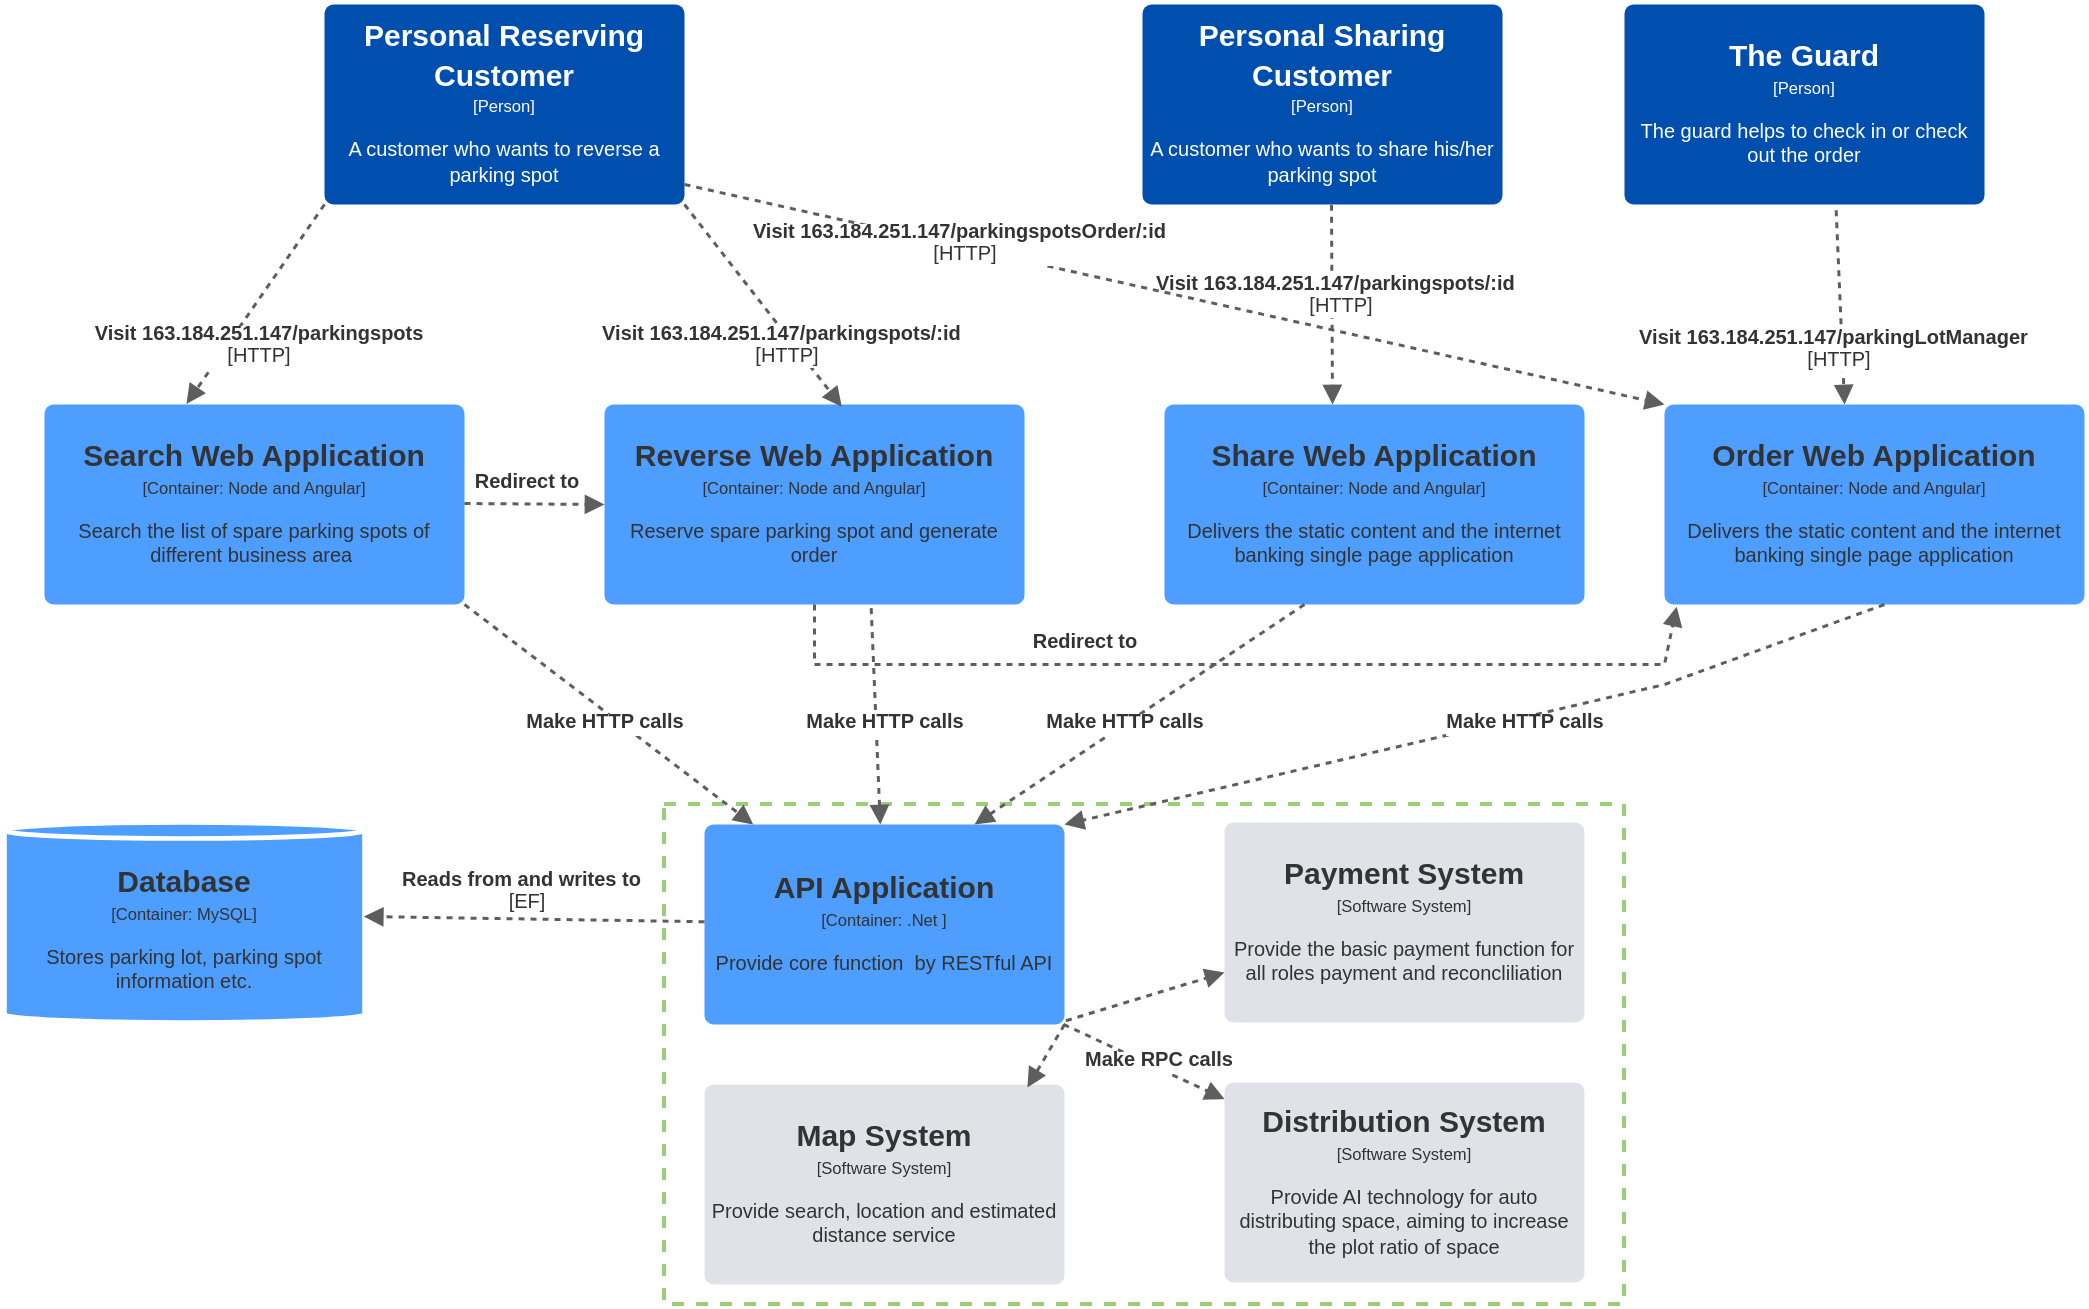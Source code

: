 <mxfile version="20.5.3" type="github" pages="6">
  <diagram id="ea4igI_uoOzWITEpafUu" name="Page-1">
    <mxGraphModel dx="2421" dy="1587" grid="1" gridSize="10" guides="1" tooltips="1" connect="1" arrows="1" fold="1" page="1" pageScale="1" pageWidth="850" pageHeight="1100" math="0" shadow="0">
      <root>
        <mxCell id="0" />
        <mxCell id="1" parent="0" />
        <mxCell id="lRAX0tU2sfoxf9cCEie5-40" value="" style="rounded=0;whiteSpace=wrap;html=1;dashed=1;strokeColor=#97D077;strokeWidth=2;" parent="1" vertex="1">
          <mxGeometry x="-830" y="510" width="480" height="250" as="geometry" />
        </mxCell>
        <UserObject label="&lt;div style=&quot;display: flex; justify-content: center; text-align: center; align-items: baseline; font-size: 0; line-height: 1.25;margin-top: -2px;&quot;&gt;&lt;span&gt;&lt;span style=&quot;font-size:15px;color:#ffffff;font-weight: bold;&quot;&gt;Personal Reserving Customer&lt;/span&gt;&lt;span style=&quot;font-size:16.7px;color:#ffffff;&quot;&gt;&lt;br&gt;&lt;/span&gt;&lt;span style=&quot;font-size:8.3px;color:#ffffff;&quot;&gt;[Person]&lt;br&gt;&lt;br&gt;&lt;/span&gt;&lt;span style=&quot;font-size:10px;color:#ffffff;&quot;&gt;A customer who wants to reverse a parking spot&lt;/span&gt;&lt;/span&gt;&lt;/div&gt;" lucidchartObjectId="7wz7zbzjAWsJ" id="lRAX0tU2sfoxf9cCEie5-2">
          <mxCell style="html=1;overflow=block;blockSpacing=1;whiteSpace=wrap;fontSize=13;spacing=3.8;strokeOpacity=0;fillOpacity=100;rounded=1;absoluteArcSize=1;arcSize=9;fillColor=#004faf;strokeWidth=2.3;" parent="1" vertex="1">
            <mxGeometry x="-1000" y="110" width="180" height="100" as="geometry" />
          </mxCell>
        </UserObject>
        <UserObject label="&lt;div style=&quot;display: flex; justify-content: center; text-align: center; align-items: baseline; font-size: 0; line-height: 1.25;margin-top: -2px;&quot;&gt;&lt;span&gt;&lt;span style=&quot;font-size:15px;color:#ffffff;font-weight: bold;&quot;&gt;Personal Sharing Customer&lt;/span&gt;&lt;span style=&quot;font-size:16.7px;color:#ffffff;&quot;&gt;&lt;br&gt;&lt;/span&gt;&lt;span style=&quot;font-size:8.3px;color:#ffffff;&quot;&gt;[Person]&lt;br&gt;&lt;br&gt;&lt;/span&gt;&lt;span style=&quot;font-size:10px;color:#ffffff;&quot;&gt;A customer who wants to share his/her parking spot&lt;/span&gt;&lt;/span&gt;&lt;/div&gt;" lucidchartObjectId="7wz7zbzjAWsJ" id="lRAX0tU2sfoxf9cCEie5-3">
          <mxCell style="html=1;overflow=block;blockSpacing=1;whiteSpace=wrap;fontSize=13;spacing=3.8;strokeOpacity=0;fillOpacity=100;rounded=1;absoluteArcSize=1;arcSize=9;fillColor=#004faf;strokeWidth=2.3;" parent="1" vertex="1">
            <mxGeometry x="-591" y="110" width="180" height="100" as="geometry" />
          </mxCell>
        </UserObject>
        <UserObject label="&lt;div style=&quot;display: flex; justify-content: center; text-align: center; align-items: baseline; line-height: 1.25; margin-top: -2px; font-size: 0px;&quot;&gt;&lt;span&gt;&lt;span style=&quot;font-size:15px;color:#ffffff;font-weight: bold;&quot;&gt;The Guard&lt;/span&gt;&lt;span style=&quot;font-size:16.7px;color:#ffffff;&quot;&gt;&lt;br&gt;&lt;/span&gt;&lt;span style=&quot;font-size:8.3px;color:#ffffff;&quot;&gt;[Person]&lt;br&gt;&lt;br&gt;&lt;/span&gt;&lt;span style=&quot;font-size:10px;color:#ffffff;&quot;&gt;The guard helps to check in or check out the order&lt;/span&gt;&lt;/span&gt;&lt;/div&gt;" lucidchartObjectId="7wz7zbzjAWsJ" id="lRAX0tU2sfoxf9cCEie5-4">
          <mxCell style="html=1;overflow=block;blockSpacing=1;whiteSpace=wrap;fontSize=13;spacing=3.8;strokeOpacity=0;fillOpacity=100;rounded=1;absoluteArcSize=1;arcSize=9;fillColor=#004faf;strokeWidth=2.3;" parent="1" vertex="1">
            <mxGeometry x="-350" y="110" width="180" height="100" as="geometry" />
          </mxCell>
        </UserObject>
        <UserObject label="&lt;div style=&quot;display: flex; justify-content: center; text-align: center; align-items: baseline; font-size: 0; line-height: 1.25;margin-top: -2px;&quot;&gt;&lt;span&gt;&lt;span style=&quot;font-size:15px;color:#333333;font-weight: bold;&quot;&gt;Reverse Web Application&lt;/span&gt;&lt;span style=&quot;font-size:16.7px;color:#333333;&quot;&gt;&lt;br&gt;&lt;/span&gt;&lt;span style=&quot;font-size:8.3px;color:#333333;&quot;&gt;[Container: Node and Angular]&lt;br&gt;&lt;br&gt;&lt;/span&gt;&lt;span style=&quot;color: rgb(51, 51, 51); font-size: 10px; background-color: initial;&quot;&gt;Reserve spare parking spot and generate order&lt;/span&gt;&lt;/span&gt;&lt;/div&gt;" lucidchartObjectId="ESz7o~NOM6BO" id="lRAX0tU2sfoxf9cCEie5-5">
          <mxCell style="html=1;overflow=block;blockSpacing=1;whiteSpace=wrap;fontSize=13;spacing=3.8;strokeOpacity=0;fillOpacity=100;rounded=1;absoluteArcSize=1;arcSize=9;fillColor=#4d9eff;strokeWidth=2.3;" parent="1" vertex="1">
            <mxGeometry x="-860" y="310" width="210" height="100" as="geometry" />
          </mxCell>
        </UserObject>
        <UserObject label="&lt;div style=&quot;display: flex; justify-content: center; text-align: center; align-items: baseline; line-height: 1.25; margin-top: -2px; font-size: 0px;&quot;&gt;&lt;span&gt;&lt;span style=&quot;font-size:15px;color:#333333;font-weight: bold;&quot;&gt;Search Web Application&lt;/span&gt;&lt;span style=&quot;font-size:16.7px;color:#333333;&quot;&gt;&lt;br&gt;&lt;/span&gt;&lt;span style=&quot;font-size:8.3px;color:#333333;&quot;&gt;[Container: Node and Angular]&lt;br&gt;&lt;br&gt;&lt;/span&gt;&lt;span style=&quot;font-size:10px;color:#333333;&quot;&gt;Search the list of spare parking spots of different business area&amp;nbsp;&lt;/span&gt;&lt;/span&gt;&lt;/div&gt;" lucidchartObjectId="ESz7o~NOM6BO" id="lRAX0tU2sfoxf9cCEie5-6">
          <mxCell style="html=1;overflow=block;blockSpacing=1;whiteSpace=wrap;fontSize=13;spacing=3.8;strokeOpacity=0;fillOpacity=100;rounded=1;absoluteArcSize=1;arcSize=9;fillColor=#4d9eff;strokeWidth=2.3;" parent="1" vertex="1">
            <mxGeometry x="-1140" y="310" width="210" height="100" as="geometry" />
          </mxCell>
        </UserObject>
        <UserObject label="&lt;div style=&quot;display: flex; justify-content: center; text-align: center; align-items: baseline; font-size: 0; line-height: 1.25;margin-top: -2px;&quot;&gt;&lt;span&gt;&lt;span style=&quot;font-size:15px;color:#333333;font-weight: bold;&quot;&gt;Order Web Application&lt;/span&gt;&lt;span style=&quot;font-size:16.7px;color:#333333;&quot;&gt;&lt;br&gt;&lt;/span&gt;&lt;span style=&quot;font-size:8.3px;color:#333333;&quot;&gt;[Container: Node and Angular]&lt;br&gt;&lt;br&gt;&lt;/span&gt;&lt;span style=&quot;font-size:10px;color:#333333;&quot;&gt; Delivers the static content and the internet banking single page application&lt;/span&gt;&lt;/span&gt;&lt;/div&gt;" lucidchartObjectId="ESz7o~NOM6BO" id="lRAX0tU2sfoxf9cCEie5-7">
          <mxCell style="html=1;overflow=block;blockSpacing=1;whiteSpace=wrap;fontSize=13;spacing=3.8;strokeOpacity=0;fillOpacity=100;rounded=1;absoluteArcSize=1;arcSize=9;fillColor=#4d9eff;strokeWidth=2.3;" parent="1" vertex="1">
            <mxGeometry x="-330" y="310" width="210" height="100" as="geometry" />
          </mxCell>
        </UserObject>
        <UserObject label="&lt;div style=&quot;display: flex; justify-content: center; text-align: center; align-items: baseline; font-size: 0; line-height: 1.25;margin-top: -2px;&quot;&gt;&lt;span&gt;&lt;span style=&quot;font-size:15px;color:#333333;font-weight: bold;&quot;&gt;Share Web Application&lt;/span&gt;&lt;span style=&quot;font-size:16.7px;color:#333333;&quot;&gt;&lt;br&gt;&lt;/span&gt;&lt;span style=&quot;font-size:8.3px;color:#333333;&quot;&gt;[Container: Node and Angular]&lt;br&gt;&lt;br&gt;&lt;/span&gt;&lt;span style=&quot;font-size:10px;color:#333333;&quot;&gt; Delivers the static content and the internet banking single page application&lt;/span&gt;&lt;/span&gt;&lt;/div&gt;" lucidchartObjectId="ESz7o~NOM6BO" id="lRAX0tU2sfoxf9cCEie5-8">
          <mxCell style="html=1;overflow=block;blockSpacing=1;whiteSpace=wrap;fontSize=13;spacing=3.8;strokeOpacity=0;fillOpacity=100;rounded=1;absoluteArcSize=1;arcSize=9;fillColor=#4d9eff;strokeWidth=2.3;" parent="1" vertex="1">
            <mxGeometry x="-580" y="310" width="210" height="100" as="geometry" />
          </mxCell>
        </UserObject>
        <UserObject label="&lt;div style=&quot;display: flex; justify-content: center; text-align: center; align-items: baseline; font-size: 0; line-height: 1.25;margin-top: -2px;&quot;&gt;&lt;span&gt;&lt;span style=&quot;font-size:15px;color:#333333;font-weight: bold;&quot;&gt;API Application&lt;/span&gt;&lt;span style=&quot;font-size:16.7px;color:#333333;&quot;&gt;&lt;br&gt;&lt;/span&gt;&lt;span style=&quot;font-size:8.3px;color:#333333;&quot;&gt;[Container: .Net ]&lt;br&gt;&lt;br&gt;&lt;/span&gt;&lt;span style=&quot;font-size:10px;color:#333333;&quot;&gt; Provide core function&amp;nbsp; by RESTful API&lt;/span&gt;&lt;/span&gt;&lt;/div&gt;" lucidchartObjectId="nWz77IYYfrE6" id="lRAX0tU2sfoxf9cCEie5-9">
          <mxCell style="html=1;overflow=block;blockSpacing=1;whiteSpace=wrap;fontSize=13;spacing=3.8;strokeOpacity=0;fillOpacity=100;rounded=1;absoluteArcSize=1;arcSize=9;fillColor=#4d9eff;strokeWidth=2.3;" parent="1" vertex="1">
            <mxGeometry x="-810" y="520" width="180" height="100" as="geometry" />
          </mxCell>
        </UserObject>
        <UserObject label="&lt;div style=&quot;display: flex; justify-content: center; text-align: center; align-items: baseline; font-size: 0; line-height: 1.25;margin-top: -2px;&quot;&gt;&lt;span&gt;&lt;span style=&quot;font-size:15px;color:#333333;font-weight: bold;&quot;&gt;Database&lt;/span&gt;&lt;span style=&quot;font-size:16.7px;color:#333333;&quot;&gt;&lt;br&gt;&lt;/span&gt;&lt;span style=&quot;font-size:8.3px;color:#333333;&quot;&gt;[Container: MySQL]&lt;br&gt;&lt;br&gt;&lt;/span&gt;&lt;span style=&quot;font-size:10px;color:#333333;&quot;&gt; Stores parking lot, parking spot information etc.&lt;/span&gt;&lt;/span&gt;&lt;/div&gt;" lucidchartObjectId="vWz77-hPuxWx" id="lRAX0tU2sfoxf9cCEie5-10">
          <mxCell style="html=1;overflow=block;blockSpacing=1;whiteSpace=wrap;shape=cylinder3;size=4;anchorPointDirection=0;boundedLbl=1;fontSize=13;spacing=3.8;strokeColor=#ffffff;strokeOpacity=100;fillOpacity=100;rounded=1;absoluteArcSize=1;arcSize=9;fillColor=#4d9eff;strokeWidth=2.3;" parent="1" vertex="1">
            <mxGeometry x="-1160" y="519" width="180" height="100" as="geometry" />
          </mxCell>
        </UserObject>
        <UserObject label="&lt;div style=&quot;display: flex; justify-content: center; text-align: center; align-items: baseline; font-size: 0; line-height: 1.25;margin-top: -2px;&quot;&gt;&lt;span&gt;&lt;span style=&quot;font-size:15px;color:#333333;font-weight: bold;&quot;&gt;Payment System&lt;/span&gt;&lt;span style=&quot;font-size:16.7px;color:#333333;&quot;&gt;&lt;br&gt;&lt;/span&gt;&lt;span style=&quot;font-size:8.3px;color:#333333;&quot;&gt;[Software System]&lt;br&gt;&lt;br&gt;&lt;/span&gt;&lt;span style=&quot;font-size:10px;color:#333333;&quot;&gt; Provide the basic payment function for all roles payment and reconcliliation&lt;/span&gt;&lt;/span&gt;&lt;/div&gt;" lucidchartObjectId="7Vz7eOaU-oRB" id="lRAX0tU2sfoxf9cCEie5-11">
          <mxCell style="html=1;overflow=block;blockSpacing=1;whiteSpace=wrap;fontSize=13;spacing=3.8;strokeOpacity=0;fillOpacity=100;rounded=1;absoluteArcSize=1;arcSize=9;fillColor=#dfe3e8;strokeWidth=2.3;" parent="1" vertex="1">
            <mxGeometry x="-550" y="519" width="180" height="100" as="geometry" />
          </mxCell>
        </UserObject>
        <UserObject label="&lt;div style=&quot;display: flex; justify-content: center; text-align: center; align-items: baseline; font-size: 0; line-height: 1.25;margin-top: -2px;&quot;&gt;&lt;span&gt;&lt;span style=&quot;font-size:15px;color:#333333;font-weight: bold;&quot;&gt;Map System&lt;/span&gt;&lt;span style=&quot;font-size:16.7px;color:#333333;&quot;&gt;&lt;br&gt;&lt;/span&gt;&lt;span style=&quot;font-size:8.3px;color:#333333;&quot;&gt;[Software System]&lt;br&gt;&lt;br&gt;&lt;/span&gt;&lt;span style=&quot;font-size:10px;color:#333333;&quot;&gt; Provide search, location and estimated distance service&lt;/span&gt;&lt;/span&gt;&lt;/div&gt;" lucidchartObjectId="7Vz7eOaU-oRB" id="lRAX0tU2sfoxf9cCEie5-12">
          <mxCell style="html=1;overflow=block;blockSpacing=1;whiteSpace=wrap;fontSize=13;spacing=3.8;strokeOpacity=0;fillOpacity=100;rounded=1;absoluteArcSize=1;arcSize=9;fillColor=#dfe3e8;strokeWidth=2.3;" parent="1" vertex="1">
            <mxGeometry x="-810" y="650" width="180" height="100" as="geometry" />
          </mxCell>
        </UserObject>
        <UserObject label="&lt;div style=&quot;display: flex; justify-content: center; text-align: center; align-items: baseline; font-size: 0; line-height: 1.25;margin-top: -2px;&quot;&gt;&lt;span&gt;&lt;span style=&quot;font-size:15px;color:#333333;font-weight: bold;&quot;&gt;Distribution System&lt;/span&gt;&lt;span style=&quot;font-size:16.7px;color:#333333;&quot;&gt;&lt;br&gt;&lt;/span&gt;&lt;span style=&quot;font-size:8.3px;color:#333333;&quot;&gt;[Software System]&lt;br&gt;&lt;br&gt;&lt;/span&gt;&lt;span style=&quot;font-size:10px;color:#333333;&quot;&gt; Provide AI technology for auto distributing space, aiming to increase the plot ratio of space&lt;/span&gt;&lt;/span&gt;&lt;/div&gt;" lucidchartObjectId="7Vz7eOaU-oRB" id="lRAX0tU2sfoxf9cCEie5-13">
          <mxCell style="html=1;overflow=block;blockSpacing=1;whiteSpace=wrap;fontSize=13;spacing=3.8;strokeOpacity=0;fillOpacity=100;rounded=1;absoluteArcSize=1;arcSize=9;fillColor=#dfe3e8;strokeWidth=2.3;" parent="1" vertex="1">
            <mxGeometry x="-550" y="649" width="180" height="100" as="geometry" />
          </mxCell>
        </UserObject>
        <UserObject label="" lucidchartObjectId="LYz7PsufM9-5" id="lRAX0tU2sfoxf9cCEie5-14">
          <mxCell style="html=1;jettySize=18;whiteSpace=wrap;overflow=block;blockSpacing=1;fontSize=13;strokeColor=#5e5e5e;strokeOpacity=100;dashed=1;fixDash=1;strokeWidth=1.5;rounded=0;startArrow=none;endArrow=block;endFill=1;entryX=0.338;entryY=-0.003;entryDx=0;entryDy=0;entryPerimeter=0;exitX=0;exitY=1;exitDx=0;exitDy=0;" parent="1" source="lRAX0tU2sfoxf9cCEie5-2" target="lRAX0tU2sfoxf9cCEie5-6" edge="1">
            <mxGeometry width="100" height="100" relative="1" as="geometry">
              <Array as="points" />
              <mxPoint x="-980" y="230" as="sourcePoint" />
              <mxPoint x="-1090" y="330" as="targetPoint" />
            </mxGeometry>
          </mxCell>
        </UserObject>
        <mxCell id="lRAX0tU2sfoxf9cCEie5-15" value="&lt;div style=&quot;display: flex; justify-content: center; text-align: center; align-items: baseline; line-height: 1.25; margin-top: -2px;&quot;&gt;&lt;span style=&quot;font-size: 10px; color: rgb(51, 51, 51); font-weight: bold;&quot;&gt;Visit 163.184.251.147/parkingspots&lt;/span&gt;&lt;/div&gt;&lt;div style=&quot;display: flex; justify-content: center; text-align: center; align-items: baseline; font-size: 0; line-height: 1.25;margin-top: -2px;&quot;&gt;&lt;span&gt;&lt;span style=&quot;font-size:10px;color:#333333;&quot;&gt;[HTTP]&lt;/span&gt;&lt;/span&gt;&lt;/div&gt;" style="text;html=1;resizable=0;labelBackgroundColor=default;align=center;verticalAlign=middle;" parent="lRAX0tU2sfoxf9cCEie5-14" vertex="1">
          <mxGeometry x="-0.357" relative="1" as="geometry">
            <mxPoint x="-11" y="39" as="offset" />
          </mxGeometry>
        </mxCell>
        <UserObject label="" lucidchartObjectId="LYz7PsufM9-5" id="lRAX0tU2sfoxf9cCEie5-16">
          <mxCell style="html=1;jettySize=18;whiteSpace=wrap;overflow=block;blockSpacing=1;fontSize=13;strokeColor=#5e5e5e;strokeOpacity=100;dashed=1;fixDash=1;strokeWidth=1.5;rounded=0;startArrow=none;endArrow=block;endFill=1;entryX=0.565;entryY=0.011;entryDx=0;entryDy=0;entryPerimeter=0;exitX=1;exitY=1;exitDx=0;exitDy=0;" parent="1" source="lRAX0tU2sfoxf9cCEie5-2" target="lRAX0tU2sfoxf9cCEie5-5" edge="1">
            <mxGeometry width="100" height="100" relative="1" as="geometry">
              <Array as="points" />
              <mxPoint x="-800.0" y="210" as="sourcePoint" />
              <mxPoint x="-749.02" y="299.7" as="targetPoint" />
            </mxGeometry>
          </mxCell>
        </UserObject>
        <mxCell id="lRAX0tU2sfoxf9cCEie5-17" value="&lt;div style=&quot;display: flex; justify-content: center; text-align: center; align-items: baseline; line-height: 1.25; margin-top: -2px;&quot;&gt;&lt;span style=&quot;font-size: 10px; color: rgb(51, 51, 51); font-weight: bold;&quot;&gt;Visit 163.184.251.147/parkingspots/:id&amp;nbsp;&amp;nbsp;&lt;/span&gt;&lt;/div&gt;&lt;div style=&quot;display: flex; justify-content: center; text-align: center; align-items: baseline; font-size: 0; line-height: 1.25;margin-top: -2px;&quot;&gt;&lt;span&gt;&lt;span style=&quot;font-size:10px;color:#333333;&quot;&gt;[HTTP]&lt;/span&gt;&lt;/span&gt;&lt;/div&gt;" style="text;html=1;resizable=0;labelBackgroundColor=default;align=center;verticalAlign=middle;" parent="lRAX0tU2sfoxf9cCEie5-16" vertex="1">
          <mxGeometry x="-0.357" relative="1" as="geometry">
            <mxPoint x="26" y="38" as="offset" />
          </mxGeometry>
        </mxCell>
        <UserObject label="" lucidchartObjectId="LYz7PsufM9-5" id="lRAX0tU2sfoxf9cCEie5-19">
          <mxCell style="html=1;jettySize=18;whiteSpace=wrap;overflow=block;blockSpacing=1;fontSize=13;strokeColor=#5e5e5e;strokeOpacity=100;dashed=1;fixDash=1;strokeWidth=1.5;rounded=0;startArrow=none;endArrow=block;endFill=1;exitX=0.525;exitY=1.001;exitDx=0;exitDy=0;exitPerimeter=0;entryX=0.4;entryY=0;entryDx=0;entryDy=0;entryPerimeter=0;" parent="1" source="lRAX0tU2sfoxf9cCEie5-3" target="lRAX0tU2sfoxf9cCEie5-8" edge="1">
            <mxGeometry width="100" height="100" relative="1" as="geometry">
              <Array as="points" />
              <mxPoint x="-470" y="220" as="sourcePoint" />
              <mxPoint x="-496" y="300" as="targetPoint" />
            </mxGeometry>
          </mxCell>
        </UserObject>
        <mxCell id="lRAX0tU2sfoxf9cCEie5-20" value="&lt;div style=&quot;display: flex; justify-content: center; text-align: center; align-items: baseline; line-height: 1.25; margin-top: -2px;&quot;&gt;&lt;span style=&quot;font-size: 10px; color: rgb(51, 51, 51); font-weight: bold;&quot;&gt;Visit 163.184.251.147/parkingspots/:id&amp;nbsp;&amp;nbsp;&lt;/span&gt;&lt;/div&gt;&lt;div style=&quot;display: flex; justify-content: center; text-align: center; align-items: baseline; font-size: 0; line-height: 1.25;margin-top: -2px;&quot;&gt;&lt;span&gt;&lt;span style=&quot;font-size:10px;color:#333333;&quot;&gt;[HTTP]&lt;/span&gt;&lt;/span&gt;&lt;/div&gt;" style="text;html=1;resizable=0;labelBackgroundColor=default;align=center;verticalAlign=middle;" parent="lRAX0tU2sfoxf9cCEie5-19" vertex="1">
          <mxGeometry x="-0.357" relative="1" as="geometry">
            <mxPoint x="4" y="14" as="offset" />
          </mxGeometry>
        </mxCell>
        <UserObject label="" lucidchartObjectId="LYz7PsufM9-5" id="lRAX0tU2sfoxf9cCEie5-21">
          <mxCell style="html=1;jettySize=18;whiteSpace=wrap;overflow=block;blockSpacing=1;fontSize=13;strokeColor=#5e5e5e;strokeOpacity=100;dashed=1;fixDash=1;strokeWidth=1.5;rounded=0;startArrow=none;endArrow=block;endFill=1;entryX=0.5;entryY=0;entryDx=0;entryDy=0;exitX=0.588;exitY=1.029;exitDx=0;exitDy=0;exitPerimeter=0;" parent="1" source="lRAX0tU2sfoxf9cCEie5-4" edge="1">
            <mxGeometry width="100" height="100" relative="1" as="geometry">
              <Array as="points" />
              <mxPoint x="-240.48" y="240.1" as="sourcePoint" />
              <mxPoint x="-239.98" y="310" as="targetPoint" />
            </mxGeometry>
          </mxCell>
        </UserObject>
        <mxCell id="lRAX0tU2sfoxf9cCEie5-22" value="&lt;div style=&quot;display: flex; justify-content: center; text-align: center; align-items: baseline; line-height: 1.25; margin-top: -2px;&quot;&gt;&lt;span style=&quot;font-size: 10px; color: rgb(51, 51, 51); font-weight: bold;&quot;&gt;Visit 163.184.251.147/parkingLotManager&amp;nbsp;&amp;nbsp;&lt;/span&gt;&lt;/div&gt;&lt;div style=&quot;display: flex; justify-content: center; text-align: center; align-items: baseline; font-size: 0; line-height: 1.25;margin-top: -2px;&quot;&gt;&lt;span&gt;&lt;span style=&quot;font-size:10px;color:#333333;&quot;&gt;[HTTP]&lt;/span&gt;&lt;/span&gt;&lt;/div&gt;" style="text;html=1;resizable=0;labelBackgroundColor=default;align=center;verticalAlign=middle;" parent="lRAX0tU2sfoxf9cCEie5-21" vertex="1">
          <mxGeometry x="-0.357" relative="1" as="geometry">
            <mxPoint y="39" as="offset" />
          </mxGeometry>
        </mxCell>
        <UserObject label="" lucidchartObjectId="LYz7PsufM9-5" id="lRAX0tU2sfoxf9cCEie5-27">
          <mxCell style="html=1;jettySize=18;whiteSpace=wrap;overflow=block;blockSpacing=1;fontSize=13;strokeColor=#5e5e5e;strokeOpacity=100;dashed=1;fixDash=1;strokeWidth=1.5;rounded=0;startArrow=none;endArrow=block;endFill=1;" parent="1" edge="1">
            <mxGeometry width="100" height="100" relative="1" as="geometry">
              <Array as="points" />
              <mxPoint x="-820" y="200" as="sourcePoint" />
              <mxPoint x="-330" y="310" as="targetPoint" />
            </mxGeometry>
          </mxCell>
        </UserObject>
        <mxCell id="lRAX0tU2sfoxf9cCEie5-29" value="&lt;div style=&quot;display: flex; justify-content: center; text-align: center; align-items: baseline; line-height: 1.25; margin-top: -2px;&quot;&gt;&lt;span style=&quot;font-size: 10px; color: rgb(51, 51, 51); font-weight: bold;&quot;&gt;Visit 163.184.251.147/parkingspotsOrder/:id&amp;nbsp;&amp;nbsp;&lt;/span&gt;&lt;/div&gt;&lt;div style=&quot;display: flex; justify-content: center; text-align: center; align-items: baseline; font-size: 0; line-height: 1.25;margin-top: -2px;&quot;&gt;&lt;span&gt;&lt;span style=&quot;font-size:10px;color:#333333;&quot;&gt;[HTTP]&lt;/span&gt;&lt;/span&gt;&lt;/div&gt;" style="text;html=1;resizable=0;labelBackgroundColor=default;align=center;verticalAlign=middle;" parent="1" vertex="1">
          <mxGeometry x="-680.004" y="230.003" as="geometry" />
        </mxCell>
        <UserObject label="" lucidchartObjectId="LYz7PsufM9-5" id="lRAX0tU2sfoxf9cCEie5-31">
          <mxCell style="html=1;jettySize=18;whiteSpace=wrap;overflow=block;blockSpacing=1;fontSize=13;strokeColor=#5e5e5e;strokeOpacity=100;dashed=1;fixDash=1;strokeWidth=1.5;rounded=0;startArrow=none;endArrow=block;endFill=1;exitX=0;exitY=1;exitDx=0;exitDy=0;entryX=0;entryY=0.5;entryDx=0;entryDy=0;" parent="1" target="lRAX0tU2sfoxf9cCEie5-5" edge="1">
            <mxGeometry width="100" height="100" relative="1" as="geometry">
              <Array as="points" />
              <mxPoint x="-930" y="359.52" as="sourcePoint" />
              <mxPoint x="-879.02" y="359.52" as="targetPoint" />
            </mxGeometry>
          </mxCell>
        </UserObject>
        <UserObject label="" lucidchartObjectId="LYz7PsufM9-5" id="lRAX0tU2sfoxf9cCEie5-36">
          <mxCell style="html=1;jettySize=18;whiteSpace=wrap;overflow=block;blockSpacing=1;fontSize=13;strokeColor=#5e5e5e;strokeOpacity=100;dashed=1;fixDash=1;strokeWidth=1.5;rounded=0;startArrow=none;endArrow=block;endFill=1;exitX=0.5;exitY=1;exitDx=0;exitDy=0;entryX=0.029;entryY=1.011;entryDx=0;entryDy=0;entryPerimeter=0;" parent="1" source="lRAX0tU2sfoxf9cCEie5-5" target="lRAX0tU2sfoxf9cCEie5-7" edge="1">
            <mxGeometry width="100" height="100" relative="1" as="geometry">
              <Array as="points">
                <mxPoint x="-755" y="440" />
                <mxPoint x="-620" y="440" />
                <mxPoint x="-500" y="440" />
                <mxPoint x="-370" y="440" />
                <mxPoint x="-330" y="440" />
              </Array>
              <mxPoint x="-770.0" y="450.0" as="sourcePoint" />
              <mxPoint x="-280" y="410" as="targetPoint" />
            </mxGeometry>
          </mxCell>
        </UserObject>
        <UserObject label="" lucidchartObjectId="LYz7PsufM9-5" id="lRAX0tU2sfoxf9cCEie5-41">
          <mxCell style="html=1;jettySize=18;whiteSpace=wrap;overflow=block;blockSpacing=1;fontSize=13;strokeColor=#5e5e5e;strokeOpacity=100;dashed=1;fixDash=1;strokeWidth=1.5;rounded=0;startArrow=none;endArrow=block;endFill=1;exitX=0;exitY=1;exitDx=0;exitDy=0;" parent="1" target="lRAX0tU2sfoxf9cCEie5-9" edge="1">
            <mxGeometry width="100" height="100" relative="1" as="geometry">
              <Array as="points" />
              <mxPoint x="-930" y="410" as="sourcePoint" />
              <mxPoint x="-860" y="410.48" as="targetPoint" />
            </mxGeometry>
          </mxCell>
        </UserObject>
        <UserObject label="" lucidchartObjectId="LYz7PsufM9-5" id="lRAX0tU2sfoxf9cCEie5-42">
          <mxCell style="html=1;jettySize=18;whiteSpace=wrap;overflow=block;blockSpacing=1;fontSize=13;strokeColor=#5e5e5e;strokeOpacity=100;dashed=1;fixDash=1;strokeWidth=1.5;rounded=0;startArrow=none;endArrow=block;endFill=1;exitX=0.635;exitY=1.018;exitDx=0;exitDy=0;exitPerimeter=0;" parent="1" source="lRAX0tU2sfoxf9cCEie5-5" target="lRAX0tU2sfoxf9cCEie5-9" edge="1">
            <mxGeometry width="100" height="100" relative="1" as="geometry">
              <Array as="points" />
              <mxPoint x="-780" y="410" as="sourcePoint" />
              <mxPoint x="-710" y="410.48" as="targetPoint" />
            </mxGeometry>
          </mxCell>
        </UserObject>
        <UserObject label="" lucidchartObjectId="LYz7PsufM9-5" id="lRAX0tU2sfoxf9cCEie5-43">
          <mxCell style="html=1;jettySize=18;whiteSpace=wrap;overflow=block;blockSpacing=1;fontSize=13;strokeColor=#5e5e5e;strokeOpacity=100;dashed=1;fixDash=1;strokeWidth=1.5;rounded=0;startArrow=none;endArrow=block;endFill=1;exitX=0;exitY=1;exitDx=0;exitDy=0;entryX=0.75;entryY=0;entryDx=0;entryDy=0;" parent="1" target="lRAX0tU2sfoxf9cCEie5-9" edge="1">
            <mxGeometry width="100" height="100" relative="1" as="geometry">
              <Array as="points" />
              <mxPoint x="-510" y="410" as="sourcePoint" />
              <mxPoint x="-440" y="410.48" as="targetPoint" />
            </mxGeometry>
          </mxCell>
        </UserObject>
        <UserObject label="" lucidchartObjectId="LYz7PsufM9-5" id="lRAX0tU2sfoxf9cCEie5-44">
          <mxCell style="html=1;jettySize=18;whiteSpace=wrap;overflow=block;blockSpacing=1;fontSize=13;strokeColor=#5e5e5e;strokeOpacity=100;dashed=1;fixDash=1;strokeWidth=1.5;rounded=0;startArrow=none;endArrow=block;endFill=1;exitX=0;exitY=1;exitDx=0;exitDy=0;entryX=1;entryY=0;entryDx=0;entryDy=0;" parent="1" target="lRAX0tU2sfoxf9cCEie5-9" edge="1">
            <mxGeometry width="100" height="100" relative="1" as="geometry">
              <Array as="points">
                <mxPoint x="-330" y="450" />
              </Array>
              <mxPoint x="-220" y="410" as="sourcePoint" />
              <mxPoint x="-150" y="410.48" as="targetPoint" />
            </mxGeometry>
          </mxCell>
        </UserObject>
        <mxCell id="lRAX0tU2sfoxf9cCEie5-45" value="&lt;div style=&quot;display: flex; justify-content: center; text-align: center; align-items: baseline; line-height: 1.25; margin-top: -2px;&quot;&gt;&lt;span style=&quot;font-size: 10px; color: rgb(51, 51, 51); font-weight: bold;&quot;&gt;Make HTTP calls&lt;/span&gt;&lt;/div&gt;" style="text;html=1;resizable=0;labelBackgroundColor=default;align=center;verticalAlign=middle;" parent="1" vertex="1">
          <mxGeometry x="-860.0" y="470.001" as="geometry" />
        </mxCell>
        <mxCell id="lRAX0tU2sfoxf9cCEie5-47" value="&lt;div style=&quot;display: flex; justify-content: center; text-align: center; align-items: baseline; line-height: 1.25; margin-top: -2px;&quot;&gt;&lt;span style=&quot;font-size: 10px; color: rgb(51, 51, 51); font-weight: bold;&quot;&gt;Make HTTP calls&lt;/span&gt;&lt;/div&gt;" style="text;html=1;resizable=0;labelBackgroundColor=default;align=center;verticalAlign=middle;" parent="1" vertex="1">
          <mxGeometry x="-720.0" y="470.001" as="geometry" />
        </mxCell>
        <mxCell id="lRAX0tU2sfoxf9cCEie5-48" value="&lt;div style=&quot;display: flex; justify-content: center; text-align: center; align-items: baseline; line-height: 1.25; margin-top: -2px;&quot;&gt;&lt;span style=&quot;font-size: 10px; color: rgb(51, 51, 51); font-weight: bold;&quot;&gt;Make HTTP calls&lt;/span&gt;&lt;/div&gt;" style="text;html=1;resizable=0;labelBackgroundColor=default;align=center;verticalAlign=middle;" parent="1" vertex="1">
          <mxGeometry x="-600.0" y="470.001" as="geometry" />
        </mxCell>
        <mxCell id="lRAX0tU2sfoxf9cCEie5-49" value="&lt;div style=&quot;display: flex; justify-content: center; text-align: center; align-items: baseline; line-height: 1.25; margin-top: -2px;&quot;&gt;&lt;span style=&quot;font-size: 10px; color: rgb(51, 51, 51); font-weight: bold;&quot;&gt;Make HTTP calls&lt;/span&gt;&lt;/div&gt;" style="text;html=1;resizable=0;labelBackgroundColor=default;align=center;verticalAlign=middle;" parent="1" vertex="1">
          <mxGeometry x="-400.0" y="470.001" as="geometry" />
        </mxCell>
        <UserObject label="" lucidchartObjectId="LYz7PsufM9-5" id="lRAX0tU2sfoxf9cCEie5-62">
          <mxCell style="html=1;jettySize=18;whiteSpace=wrap;overflow=block;blockSpacing=1;fontSize=13;strokeColor=#5e5e5e;strokeOpacity=100;dashed=1;fixDash=1;strokeWidth=1.5;rounded=0;startArrow=none;endArrow=block;endFill=1;exitX=0;exitY=1;exitDx=0;exitDy=0;" parent="1" target="lRAX0tU2sfoxf9cCEie5-13" edge="1">
            <mxGeometry width="100" height="100" relative="1" as="geometry">
              <Array as="points" />
              <mxPoint x="-630.54" y="619.93" as="sourcePoint" />
              <mxPoint x="-530" y="619.23" as="targetPoint" />
            </mxGeometry>
          </mxCell>
        </UserObject>
        <mxCell id="lRAX0tU2sfoxf9cCEie5-66" value="&lt;div style=&quot;display: flex; justify-content: center; text-align: center; align-items: baseline; line-height: 1.25; margin-top: -2px;&quot;&gt;&lt;span style=&quot;font-size: 10px; color: rgb(51, 51, 51); font-weight: bold;&quot;&gt;Make RPC calls&lt;/span&gt;&lt;/div&gt;" style="text;html=1;resizable=0;labelBackgroundColor=default;align=center;verticalAlign=middle;" parent="1" vertex="1">
          <mxGeometry x="-582.0" y="640.001" as="geometry">
            <mxPoint x="-1" y="-1" as="offset" />
          </mxGeometry>
        </mxCell>
        <UserObject label="" lucidchartObjectId="LYz7PsufM9-5" id="lRAX0tU2sfoxf9cCEie5-68">
          <mxCell style="html=1;jettySize=18;whiteSpace=wrap;overflow=block;blockSpacing=1;fontSize=13;strokeColor=#5e5e5e;strokeOpacity=100;dashed=1;fixDash=1;strokeWidth=1.5;rounded=0;startArrow=none;endArrow=block;endFill=1;entryX=0.998;entryY=0.47;entryDx=0;entryDy=0;entryPerimeter=0;" parent="1" source="lRAX0tU2sfoxf9cCEie5-9" target="lRAX0tU2sfoxf9cCEie5-10" edge="1">
            <mxGeometry width="100" height="100" relative="1" as="geometry">
              <Array as="points" />
              <mxPoint x="-896.58" y="566.8" as="sourcePoint" />
              <mxPoint x="-820" y="571.2" as="targetPoint" />
            </mxGeometry>
          </mxCell>
        </UserObject>
        <mxCell id="lRAX0tU2sfoxf9cCEie5-70" value="&lt;div style=&quot;display: flex; justify-content: center; text-align: center; align-items: baseline; line-height: 1.25; margin-top: -2px;&quot;&gt;&lt;span style=&quot;font-size: 10px; color: rgb(51, 51, 51); font-weight: bold;&quot;&gt;Reads from and writes to&amp;nbsp;&amp;nbsp;&lt;/span&gt;&lt;/div&gt;&lt;div style=&quot;display: flex; justify-content: center; text-align: center; align-items: baseline; font-size: 0; line-height: 1.25;margin-top: -2px;&quot;&gt;&lt;span&gt;&lt;span style=&quot;font-size:10px;color:#333333;&quot;&gt;[EF]&lt;/span&gt;&lt;/span&gt;&lt;/div&gt;" style="text;html=1;resizable=0;labelBackgroundColor=default;align=center;verticalAlign=middle;" parent="1" vertex="1">
          <mxGeometry x="-899.001" y="554.002" as="geometry" />
        </mxCell>
        <mxCell id="9B9UVstRJ49Gne9HjJV6-1" value="&lt;div style=&quot;display: flex; justify-content: center; text-align: center; align-items: baseline; line-height: 1.25; margin-top: -2px;&quot;&gt;&lt;span style=&quot;font-size: 10px; color: rgb(51, 51, 51); font-weight: bold;&quot;&gt;Redirect to&lt;/span&gt;&lt;/div&gt;" style="text;html=1;resizable=0;labelBackgroundColor=default;align=center;verticalAlign=middle;" parent="1" vertex="1">
          <mxGeometry x="-899.0" y="350.001" as="geometry" />
        </mxCell>
        <mxCell id="9B9UVstRJ49Gne9HjJV6-2" value="&lt;div style=&quot;display: flex; justify-content: center; text-align: center; align-items: baseline; line-height: 1.25; margin-top: -2px;&quot;&gt;&lt;span style=&quot;font-size: 10px; color: rgb(51, 51, 51); font-weight: bold;&quot;&gt;Redirect to&lt;/span&gt;&lt;/div&gt;" style="text;html=1;resizable=0;labelBackgroundColor=default;align=center;verticalAlign=middle;" parent="1" vertex="1">
          <mxGeometry x="-620.0" y="430.001" as="geometry" />
        </mxCell>
        <UserObject label="" lucidchartObjectId="LYz7PsufM9-5" id="9B9UVstRJ49Gne9HjJV6-3">
          <mxCell style="html=1;jettySize=18;whiteSpace=wrap;overflow=block;blockSpacing=1;fontSize=13;strokeColor=#5e5e5e;strokeOpacity=100;dashed=1;fixDash=1;strokeWidth=1.5;rounded=0;startArrow=none;endArrow=block;endFill=1;exitX=1;exitY=1;exitDx=0;exitDy=0;entryX=0.897;entryY=0.015;entryDx=0;entryDy=0;entryPerimeter=0;" parent="1" source="lRAX0tU2sfoxf9cCEie5-9" target="lRAX0tU2sfoxf9cCEie5-12" edge="1">
            <mxGeometry width="100" height="100" relative="1" as="geometry">
              <Array as="points" />
              <mxPoint x="-620.54" y="629.93" as="sourcePoint" />
              <mxPoint x="-540.0" y="667.272" as="targetPoint" />
            </mxGeometry>
          </mxCell>
        </UserObject>
        <UserObject label="" lucidchartObjectId="LYz7PsufM9-5" id="9B9UVstRJ49Gne9HjJV6-4">
          <mxCell style="html=1;jettySize=18;whiteSpace=wrap;overflow=block;blockSpacing=1;fontSize=13;strokeColor=#5e5e5e;strokeOpacity=100;dashed=1;fixDash=1;strokeWidth=1.5;rounded=0;startArrow=none;endArrow=block;endFill=1;exitX=1.004;exitY=0.981;exitDx=0;exitDy=0;entryX=0;entryY=0.75;entryDx=0;entryDy=0;exitPerimeter=0;" parent="1" source="lRAX0tU2sfoxf9cCEie5-9" target="lRAX0tU2sfoxf9cCEie5-11" edge="1">
            <mxGeometry width="100" height="100" relative="1" as="geometry">
              <Array as="points" />
              <mxPoint x="-590.73" y="602.5" as="sourcePoint" />
              <mxPoint x="-609.27" y="634" as="targetPoint" />
            </mxGeometry>
          </mxCell>
        </UserObject>
      </root>
    </mxGraphModel>
  </diagram>
  <diagram id="jZf5SM3OOhiDK-k_ycjC" name="Page-2">
    <mxGraphModel dx="132" dy="767" grid="1" gridSize="10" guides="1" tooltips="1" connect="1" arrows="1" fold="1" page="1" pageScale="1" pageWidth="850" pageHeight="1100" math="0" shadow="0">
      <root>
        <mxCell id="0" />
        <mxCell id="1" parent="0" />
        <UserObject label="&lt;div style=&quot;display: flex; justify-content: center; text-align: center; align-items: baseline; font-size: 0; line-height: 1.25;margin-top: -2px;&quot;&gt;&lt;span&gt;&lt;span style=&quot;font-size:15px;color:#333333;font-weight: bold;&quot;&gt;Tag Controller&lt;/span&gt;&lt;span style=&quot;font-size:16.7px;color:#333333;&quot;&gt;&lt;br&gt;&lt;/span&gt;&lt;span style=&quot;font-size:8.3px;color:#333333;&quot;&gt;[Component: .Net core Rest Controller]&lt;br&gt;&lt;br&gt;&lt;/span&gt;&lt;span style=&quot;font-size:10px;color:#333333;&quot;&gt; Allows users to get all business areas and all parking lot belongs to one specific business area&amp;nbsp;&lt;/span&gt;&lt;/span&gt;&lt;/div&gt;" lucidchartObjectId="q4z71sK0_mod" id="qLMUcuqu2_DDRlzMxG1L-1">
          <mxCell style="html=1;overflow=block;blockSpacing=1;whiteSpace=wrap;fontSize=13;spacing=3.8;strokeOpacity=0;fillOpacity=100;rounded=1;absoluteArcSize=1;arcSize=9;fillColor=#b5d6ff;strokeWidth=2.3;" parent="1" vertex="1">
            <mxGeometry x="1560" y="1460" width="180" height="100" as="geometry" />
          </mxCell>
        </UserObject>
        <mxCell id="_5kYQXOBoRJPx9kt6yWc-11" value="" style="edgeStyle=orthogonalEdgeStyle;rounded=0;orthogonalLoop=1;jettySize=auto;html=1;" parent="1" source="vadGMfyQ0e0EKjDxK_hv-1" target="UUbXUZvQ9Zq6billG7w5-5" edge="1">
          <mxGeometry relative="1" as="geometry" />
        </mxCell>
        <UserObject label="&lt;div style=&quot;display: flex; justify-content: center; text-align: center; align-items: baseline; font-size: 0; line-height: 1.25;margin-top: -2px;&quot;&gt;&lt;span&gt;&lt;span style=&quot;font-size:15px;color:#333333;font-weight: bold;&quot;&gt;ParkingLot Controller&lt;/span&gt;&lt;span style=&quot;font-size:16.7px;color:#333333;&quot;&gt;&lt;br&gt;&lt;/span&gt;&lt;span style=&quot;font-size:8.3px;color:#333333;&quot;&gt;[Component: .Net core Rest Controller]&lt;br&gt;&lt;br&gt;&lt;/span&gt;&lt;span style=&quot;font-size:10px;color:#333333;&quot;&gt; Allows users to get the detail information of one specific business area&lt;/span&gt;&lt;/span&gt;&lt;/div&gt;" lucidchartObjectId="q4z71sK0_mod" id="vadGMfyQ0e0EKjDxK_hv-1">
          <mxCell style="html=1;overflow=block;blockSpacing=1;whiteSpace=wrap;fontSize=13;spacing=3.8;strokeOpacity=0;fillOpacity=100;rounded=1;absoluteArcSize=1;arcSize=9;fillColor=#b5d6ff;strokeWidth=2.3;" parent="1" vertex="1">
            <mxGeometry x="1785" y="1460" width="180" height="100" as="geometry" />
          </mxCell>
        </UserObject>
        <UserObject label="&lt;div style=&quot;display: flex; justify-content: center; text-align: center; align-items: baseline; font-size: 0; line-height: 1.25;margin-top: -2px;&quot;&gt;&lt;span&gt;&lt;span style=&quot;font-size:15px;color:#333333;font-weight: bold;&quot;&gt;ParkingSpot Controller&lt;/span&gt;&lt;span style=&quot;font-size:16.7px;color:#333333;&quot;&gt;&lt;br&gt;&lt;/span&gt;&lt;span style=&quot;font-size:8.3px;color:#333333;&quot;&gt;[Component: .Net core Rest Controller]&lt;br&gt;&lt;br&gt;&lt;/span&gt;&lt;span style=&quot;font-size:10px;color:#333333;&quot;&gt; Allows users to get&amp;nbsp; the parking spots&amp;nbsp; information of specific business area of specific date, or to add his/her spare parking spot&lt;/span&gt;&lt;/span&gt;&lt;/div&gt;" lucidchartObjectId="q4z71sK0_mod" id="UUbXUZvQ9Zq6billG7w5-1">
          <mxCell style="html=1;overflow=block;blockSpacing=1;whiteSpace=wrap;fontSize=13;spacing=3.8;strokeOpacity=0;fillOpacity=100;rounded=1;absoluteArcSize=1;arcSize=9;fillColor=#b5d6ff;strokeWidth=2.3;" parent="1" vertex="1">
            <mxGeometry x="2010" y="1460" width="180" height="100" as="geometry" />
          </mxCell>
        </UserObject>
        <UserObject label="&lt;div style=&quot;display: flex; justify-content: center; text-align: center; align-items: baseline; font-size: 0; line-height: 1.25;margin-top: -2px;&quot;&gt;&lt;span&gt;&lt;span style=&quot;font-size:15px;color:#333333;font-weight: bold;&quot;&gt;Order Controller&lt;/span&gt;&lt;span style=&quot;font-size:16.7px;color:#333333;&quot;&gt;&lt;br&gt;&lt;/span&gt;&lt;span style=&quot;font-size:8.3px;color:#333333;&quot;&gt;[Component: .Net core Rest Controller]&lt;br&gt;&lt;br&gt;&lt;/span&gt;&lt;span style=&quot;font-size:10px;color:#333333;&quot;&gt; Allows users to reverse a valid parking spot and cancel his/her order. Allows the guard to check in or check out the order&lt;/span&gt;&lt;/span&gt;&lt;/div&gt;" lucidchartObjectId="q4z71sK0_mod" id="UUbXUZvQ9Zq6billG7w5-2">
          <mxCell style="html=1;overflow=block;blockSpacing=1;whiteSpace=wrap;fontSize=13;spacing=3.8;strokeOpacity=0;fillOpacity=100;rounded=1;absoluteArcSize=1;arcSize=9;fillColor=#b5d6ff;strokeWidth=2.3;" parent="1" vertex="1">
            <mxGeometry x="2250" y="1460" width="180" height="100" as="geometry" />
          </mxCell>
        </UserObject>
        <UserObject label="&lt;div style=&quot;display: flex; justify-content: center; text-align: center; align-items: baseline; line-height: 1.25; margin-top: -2px; font-size: 0px;&quot;&gt;&lt;span&gt;&lt;span style=&quot;font-size:15px;color:#333333;font-weight: bold;&quot;&gt;Order Service&lt;/span&gt;&lt;span style=&quot;font-size:16.7px;color:#333333;&quot;&gt;&lt;br&gt;&lt;/span&gt;&lt;span style=&quot;font-size:8.3px;color:#333333;&quot;&gt;[Component: .Net core]&lt;br&gt;&lt;br&gt;&lt;/span&gt;&lt;span style=&quot;font-size:10px;color:#333333;&quot;&gt;Create order, update order and get order&lt;/span&gt;&lt;/span&gt;&lt;/div&gt;" lucidchartObjectId="q4z71sK0_mod" id="UUbXUZvQ9Zq6billG7w5-3">
          <mxCell style="html=1;overflow=block;blockSpacing=1;whiteSpace=wrap;fontSize=13;spacing=3.8;strokeOpacity=0;fillOpacity=100;rounded=1;absoluteArcSize=1;arcSize=9;fillColor=#b5d6ff;strokeWidth=2.3;" parent="1" vertex="1">
            <mxGeometry x="2250" y="1610" width="180" height="100" as="geometry" />
          </mxCell>
        </UserObject>
        <UserObject label="&lt;div style=&quot;display: flex; justify-content: center; text-align: center; align-items: baseline; line-height: 1.25; margin-top: -2px; font-size: 0px;&quot;&gt;&lt;span&gt;&lt;span style=&quot;font-size:15px;color:#333333;font-weight: bold;&quot;&gt;ParkingSpot Service&lt;/span&gt;&lt;span style=&quot;font-size:16.7px;color:#333333;&quot;&gt;&lt;br&gt;&lt;/span&gt;&lt;span style=&quot;font-size:8.3px;color:#333333;&quot;&gt;[Component: .Net core]&lt;br&gt;&lt;br&gt;&lt;/span&gt;&lt;span style=&quot;font-size:10px;color:#333333;&quot;&gt;Create parking spot, get parking spot by condition&lt;/span&gt;&lt;/span&gt;&lt;/div&gt;" lucidchartObjectId="q4z71sK0_mod" id="UUbXUZvQ9Zq6billG7w5-4">
          <mxCell style="html=1;overflow=block;blockSpacing=1;whiteSpace=wrap;fontSize=13;spacing=3.8;strokeOpacity=0;fillOpacity=100;rounded=1;absoluteArcSize=1;arcSize=9;fillColor=#b5d6ff;strokeWidth=2.3;" parent="1" vertex="1">
            <mxGeometry x="2010" y="1610" width="180" height="100" as="geometry" />
          </mxCell>
        </UserObject>
        <UserObject label="&lt;div style=&quot;display: flex; justify-content: center; text-align: center; align-items: baseline; line-height: 1.25; margin-top: -2px; font-size: 0px;&quot;&gt;&lt;span&gt;&lt;span style=&quot;font-size:15px;color:#333333;font-weight: bold;&quot;&gt;ParkingLot Service&lt;/span&gt;&lt;span style=&quot;font-size:16.7px;color:#333333;&quot;&gt;&lt;br&gt;&lt;/span&gt;&lt;span style=&quot;font-size:8.3px;color:#333333;&quot;&gt;[Component: .Net core]&lt;br&gt;&lt;br&gt;&lt;/span&gt;&lt;span style=&quot;font-size:10px;color:#333333;&quot;&gt;Maintain parking lot information&lt;/span&gt;&lt;/span&gt;&lt;/div&gt;" lucidchartObjectId="q4z71sK0_mod" id="UUbXUZvQ9Zq6billG7w5-5">
          <mxCell style="html=1;overflow=block;blockSpacing=1;whiteSpace=wrap;fontSize=13;spacing=3.8;strokeOpacity=0;fillOpacity=100;rounded=1;absoluteArcSize=1;arcSize=9;fillColor=#b5d6ff;strokeWidth=2.3;" parent="1" vertex="1">
            <mxGeometry x="1785" y="1610" width="180" height="100" as="geometry" />
          </mxCell>
        </UserObject>
        <UserObject label="&lt;div style=&quot;display: flex; justify-content: center; text-align: center; align-items: baseline; line-height: 1.25; margin-top: -2px; font-size: 0px;&quot;&gt;&lt;span&gt;&lt;span style=&quot;font-size:15px;color:#333333;font-weight: bold;&quot;&gt;Tag Service&lt;/span&gt;&lt;span style=&quot;font-size:16.7px;color:#333333;&quot;&gt;&lt;br&gt;&lt;/span&gt;&lt;span style=&quot;font-size:8.3px;color:#333333;&quot;&gt;[Component: .Net core]&lt;br&gt;&lt;br&gt;&lt;/span&gt;&lt;span style=&quot;font-size:10px;color:#333333;&quot;&gt;Maintain tag information&lt;/span&gt;&lt;/span&gt;&lt;/div&gt;" lucidchartObjectId="q4z71sK0_mod" id="UUbXUZvQ9Zq6billG7w5-6">
          <mxCell style="html=1;overflow=block;blockSpacing=1;whiteSpace=wrap;fontSize=13;spacing=3.8;strokeOpacity=0;fillOpacity=100;rounded=1;absoluteArcSize=1;arcSize=9;fillColor=#b5d6ff;strokeWidth=2.3;" parent="1" vertex="1">
            <mxGeometry x="1560" y="1610" width="180" height="100" as="geometry" />
          </mxCell>
        </UserObject>
        <UserObject label="&lt;div style=&quot;display: flex; justify-content: center; text-align: center; align-items: baseline; line-height: 1.25; margin-top: -2px; font-size: 0px;&quot;&gt;&lt;span&gt;&lt;span style=&quot;font-size:15px;color:#333333;font-weight: bold;&quot;&gt;Email Service&lt;/span&gt;&lt;span style=&quot;font-size:16.7px;color:#333333;&quot;&gt;&lt;br&gt;&lt;/span&gt;&lt;span style=&quot;font-size:8.3px;color:#333333;&quot;&gt;[Component]&lt;br&gt;&lt;br&gt;&lt;/span&gt;&lt;span style=&quot;font-size:10px;color:#333333;&quot;&gt;Send email by condition&lt;/span&gt;&lt;/span&gt;&lt;/div&gt;" lucidchartObjectId="q4z71sK0_mod" id="UUbXUZvQ9Zq6billG7w5-7">
          <mxCell style="html=1;overflow=block;blockSpacing=1;whiteSpace=wrap;fontSize=13;spacing=3.8;strokeOpacity=0;fillOpacity=100;rounded=1;absoluteArcSize=1;arcSize=9;fillColor=#b5d6ff;strokeWidth=2.3;" parent="1" vertex="1">
            <mxGeometry x="2035" y="1750" width="180" height="100" as="geometry" />
          </mxCell>
        </UserObject>
        <UserObject label="&lt;div style=&quot;display: flex; justify-content: center; text-align: center; align-items: baseline; line-height: 1.25; margin-top: -2px; font-size: 0px;&quot;&gt;&lt;span&gt;&lt;span style=&quot;font-size:15px;color:#333333;font-weight: bold;&quot;&gt;Payment Service&lt;/span&gt;&lt;span style=&quot;font-size:16.7px;color:#333333;&quot;&gt;&lt;br&gt;&lt;/span&gt;&lt;span style=&quot;font-size:8.3px;color:#333333;&quot;&gt;[Component]&lt;br&gt;&lt;br&gt;&lt;/span&gt;&lt;span style=&quot;font-size:10px;color:#333333;&quot;&gt;Charge tenant fee, deliver revenue&lt;/span&gt;&lt;/span&gt;&lt;/div&gt;" lucidchartObjectId="q4z71sK0_mod" id="UUbXUZvQ9Zq6billG7w5-8">
          <mxCell style="html=1;overflow=block;blockSpacing=1;whiteSpace=wrap;fontSize=13;spacing=3.8;strokeOpacity=0;fillOpacity=100;rounded=1;absoluteArcSize=1;arcSize=9;fillColor=#bac8d3;strokeWidth=2.3;strokeColor=#23445d;" parent="1" vertex="1">
            <mxGeometry x="2250" y="1750" width="180" height="100" as="geometry" />
          </mxCell>
        </UserObject>
        <UserObject label="&lt;div style=&quot;display: flex; justify-content: center; text-align: center; align-items: baseline; line-height: 1.25; margin-top: -2px; font-size: 0px;&quot;&gt;&lt;span&gt;&lt;span style=&quot;font-size:15px;color:#333333;font-weight: bold;&quot;&gt;Distribution Service&lt;/span&gt;&lt;span style=&quot;font-size:16.7px;color:#333333;&quot;&gt;&lt;br&gt;&lt;/span&gt;&lt;span style=&quot;font-size:8.3px;color:#333333;&quot;&gt;[Component]&lt;br&gt;&lt;br&gt;&lt;/span&gt;&lt;span style=&quot;font-size:10px;color:#333333;&quot;&gt;Assign appropriate parking spot&amp;nbsp;&lt;/span&gt;&lt;/span&gt;&lt;/div&gt;" lucidchartObjectId="q4z71sK0_mod" id="UUbXUZvQ9Zq6billG7w5-9">
          <mxCell style="html=1;overflow=block;blockSpacing=1;whiteSpace=wrap;fontSize=13;spacing=3.8;strokeOpacity=0;fillOpacity=100;rounded=1;absoluteArcSize=1;arcSize=9;fillColor=#bac8d3;strokeWidth=2.3;strokeColor=#23445d;" parent="1" vertex="1">
            <mxGeometry x="1830" y="1750" width="180" height="100" as="geometry" />
          </mxCell>
        </UserObject>
        <UserObject label="&lt;div style=&quot;display: flex; justify-content: center; text-align: center; align-items: baseline; line-height: 1.25; margin-top: -2px; font-size: 0px;&quot;&gt;&lt;span&gt;&lt;span style=&quot;font-size:15px;color:#333333;font-weight: bold;&quot;&gt;Map Service&lt;/span&gt;&lt;span style=&quot;font-size:16.7px;color:#333333;&quot;&gt;&lt;br&gt;&lt;/span&gt;&lt;span style=&quot;font-size:8.3px;color:#333333;&quot;&gt;[Component]&lt;br&gt;&lt;br&gt;&lt;/span&gt;&lt;span style=&quot;font-size:10px;color:#333333;&quot;&gt;Location and estimate the distance&lt;/span&gt;&lt;/span&gt;&lt;/div&gt;" lucidchartObjectId="q4z71sK0_mod" id="PlJqKYULZUMzs-6bX66r-1">
          <mxCell style="html=1;overflow=block;blockSpacing=1;whiteSpace=wrap;fontSize=13;spacing=3.8;strokeOpacity=0;fillOpacity=100;rounded=1;absoluteArcSize=1;arcSize=9;fillColor=#bac8d3;strokeWidth=2.3;strokeColor=#23445d;" parent="1" vertex="1">
            <mxGeometry x="1620" y="1750" width="180" height="100" as="geometry" />
          </mxCell>
        </UserObject>
        <UserObject label="" lucidchartObjectId="Q9z7v_bozcLk" id="PlJqKYULZUMzs-6bX66r-2">
          <mxCell style="html=1;jettySize=18;whiteSpace=wrap;overflow=block;blockSpacing=1;fontSize=13;strokeColor=#5e5e5e;strokeOpacity=100;dashed=1;fixDash=1;strokeWidth=1.5;rounded=0;startArrow=none;endArrow=block;endFill=1;exitX=0.5;exitY=1;exitPerimeter=0;" parent="1" edge="1">
            <mxGeometry width="100" height="100" relative="1" as="geometry">
              <Array as="points" />
              <mxPoint x="1640" y="1560" as="sourcePoint" />
              <mxPoint x="1640" y="1610" as="targetPoint" />
            </mxGeometry>
          </mxCell>
        </UserObject>
        <mxCell id="PlJqKYULZUMzs-6bX66r-3" value="Uses" style="text;html=1;resizable=0;labelBackgroundColor=default;align=center;verticalAlign=middle;fontStyle=1;fontColor=#333333;fontSize=10;" parent="PlJqKYULZUMzs-6bX66r-2" vertex="1">
          <mxGeometry relative="1" as="geometry">
            <mxPoint y="-4" as="offset" />
          </mxGeometry>
        </mxCell>
        <UserObject label="" lucidchartObjectId="Q9z7v_bozcLk" id="PlJqKYULZUMzs-6bX66r-4">
          <mxCell style="html=1;jettySize=18;whiteSpace=wrap;overflow=block;blockSpacing=1;fontSize=13;strokeColor=#5e5e5e;strokeOpacity=100;dashed=1;fixDash=1;strokeWidth=1.5;rounded=0;startArrow=none;endArrow=block;endFill=1;exitX=0.5;exitY=1;exitPerimeter=0;" parent="1" edge="1">
            <mxGeometry width="100" height="100" relative="1" as="geometry">
              <Array as="points" />
              <mxPoint x="1874.74" y="1560" as="sourcePoint" />
              <mxPoint x="1874.74" y="1610" as="targetPoint" />
            </mxGeometry>
          </mxCell>
        </UserObject>
        <mxCell id="PlJqKYULZUMzs-6bX66r-5" value="Uses" style="text;html=1;resizable=0;labelBackgroundColor=default;align=center;verticalAlign=middle;fontStyle=1;fontColor=#333333;fontSize=10;" parent="PlJqKYULZUMzs-6bX66r-4" vertex="1">
          <mxGeometry relative="1" as="geometry">
            <mxPoint y="-4" as="offset" />
          </mxGeometry>
        </mxCell>
        <UserObject label="" lucidchartObjectId="Q9z7v_bozcLk" id="PlJqKYULZUMzs-6bX66r-6">
          <mxCell style="html=1;jettySize=18;whiteSpace=wrap;overflow=block;blockSpacing=1;fontSize=13;strokeColor=#5e5e5e;strokeOpacity=100;dashed=1;fixDash=1;strokeWidth=1.5;rounded=0;startArrow=none;endArrow=block;endFill=1;exitX=0.5;exitY=1;exitPerimeter=0;" parent="1" edge="1">
            <mxGeometry width="100" height="100" relative="1" as="geometry">
              <Array as="points" />
              <mxPoint x="2099.74" y="1560" as="sourcePoint" />
              <mxPoint x="2099.74" y="1610" as="targetPoint" />
            </mxGeometry>
          </mxCell>
        </UserObject>
        <mxCell id="PlJqKYULZUMzs-6bX66r-7" value="Uses" style="text;html=1;resizable=0;labelBackgroundColor=default;align=center;verticalAlign=middle;fontStyle=1;fontColor=#333333;fontSize=10;" parent="PlJqKYULZUMzs-6bX66r-6" vertex="1">
          <mxGeometry relative="1" as="geometry">
            <mxPoint y="-4" as="offset" />
          </mxGeometry>
        </mxCell>
        <UserObject label="" lucidchartObjectId="Q9z7v_bozcLk" id="PlJqKYULZUMzs-6bX66r-8">
          <mxCell style="html=1;jettySize=18;whiteSpace=wrap;overflow=block;blockSpacing=1;fontSize=13;strokeColor=#5e5e5e;strokeOpacity=100;dashed=1;fixDash=1;strokeWidth=1.5;rounded=0;startArrow=none;endArrow=block;endFill=1;exitX=0.5;exitY=1;exitPerimeter=0;" parent="1" edge="1">
            <mxGeometry width="100" height="100" relative="1" as="geometry">
              <Array as="points" />
              <mxPoint x="2340" y="1560" as="sourcePoint" />
              <mxPoint x="2340" y="1610" as="targetPoint" />
            </mxGeometry>
          </mxCell>
        </UserObject>
        <mxCell id="PlJqKYULZUMzs-6bX66r-9" value="Uses" style="text;html=1;resizable=0;labelBackgroundColor=default;align=center;verticalAlign=middle;fontStyle=1;fontColor=#333333;fontSize=10;" parent="PlJqKYULZUMzs-6bX66r-8" vertex="1">
          <mxGeometry relative="1" as="geometry">
            <mxPoint y="-4" as="offset" />
          </mxGeometry>
        </mxCell>
        <UserObject label="" lucidchartObjectId="Q9z7v_bozcLk" id="PlJqKYULZUMzs-6bX66r-10">
          <mxCell style="html=1;jettySize=18;whiteSpace=wrap;overflow=block;blockSpacing=1;fontSize=13;strokeColor=#5e5e5e;strokeOpacity=100;dashed=1;fixDash=1;strokeWidth=1.5;rounded=0;startArrow=none;endArrow=block;endFill=1;exitX=0.5;exitY=1;exitDx=0;exitDy=0;entryX=1;entryY=0;entryDx=0;entryDy=0;" parent="1" source="UUbXUZvQ9Zq6billG7w5-3" target="UUbXUZvQ9Zq6billG7w5-7" edge="1">
            <mxGeometry width="100" height="100" relative="1" as="geometry">
              <Array as="points" />
              <mxPoint x="2249.26" y="1700" as="sourcePoint" />
              <mxPoint x="2249.26" y="1750" as="targetPoint" />
            </mxGeometry>
          </mxCell>
        </UserObject>
        <mxCell id="PlJqKYULZUMzs-6bX66r-11" value="Send email by" style="text;html=1;resizable=0;labelBackgroundColor=default;align=center;verticalAlign=middle;fontStyle=1;fontColor=#333333;fontSize=10;" parent="PlJqKYULZUMzs-6bX66r-10" vertex="1">
          <mxGeometry relative="1" as="geometry">
            <mxPoint y="-4" as="offset" />
          </mxGeometry>
        </mxCell>
        <UserObject label="" lucidchartObjectId="Q9z7v_bozcLk" id="PlJqKYULZUMzs-6bX66r-12">
          <mxCell style="html=1;jettySize=18;whiteSpace=wrap;overflow=block;blockSpacing=1;fontSize=13;strokeColor=#5e5e5e;strokeOpacity=100;dashed=1;fixDash=1;strokeWidth=1.5;rounded=0;startArrow=none;endArrow=block;endFill=1;exitX=0.5;exitY=1;exitPerimeter=0;" parent="1" edge="1">
            <mxGeometry width="100" height="100" relative="1" as="geometry">
              <Array as="points" />
              <mxPoint x="2339.71" y="1710" as="sourcePoint" />
              <mxPoint x="2340" y="1750" as="targetPoint" />
            </mxGeometry>
          </mxCell>
        </UserObject>
        <mxCell id="PlJqKYULZUMzs-6bX66r-13" value="Payment request using" style="text;html=1;resizable=0;labelBackgroundColor=default;align=center;verticalAlign=middle;fontStyle=1;fontColor=#333333;fontSize=10;" parent="PlJqKYULZUMzs-6bX66r-12" vertex="1">
          <mxGeometry relative="1" as="geometry">
            <mxPoint x="50" as="offset" />
          </mxGeometry>
        </mxCell>
        <UserObject label="" lucidchartObjectId="Q9z7v_bozcLk" id="PlJqKYULZUMzs-6bX66r-14">
          <mxCell style="html=1;jettySize=18;whiteSpace=wrap;overflow=block;blockSpacing=1;fontSize=13;strokeColor=#5e5e5e;strokeOpacity=100;dashed=1;fixDash=1;strokeWidth=1.5;rounded=0;startArrow=none;endArrow=block;endFill=1;exitX=0.5;exitY=1;exitPerimeter=0;" parent="1" edge="1">
            <mxGeometry width="100" height="100" relative="1" as="geometry">
              <Array as="points" />
              <mxPoint x="2099.63" y="1710" as="sourcePoint" />
              <mxPoint x="2100" y="1750" as="targetPoint" />
            </mxGeometry>
          </mxCell>
        </UserObject>
        <mxCell id="PlJqKYULZUMzs-6bX66r-15" value="Send email by" style="text;html=1;resizable=0;labelBackgroundColor=default;align=center;verticalAlign=middle;fontStyle=1;fontColor=#333333;fontSize=10;" parent="PlJqKYULZUMzs-6bX66r-14" vertex="1">
          <mxGeometry relative="1" as="geometry">
            <mxPoint x="10" y="-4" as="offset" />
          </mxGeometry>
        </mxCell>
        <UserObject label="" lucidchartObjectId="Q9z7v_bozcLk" id="PlJqKYULZUMzs-6bX66r-16">
          <mxCell style="html=1;jettySize=18;whiteSpace=wrap;overflow=block;blockSpacing=1;fontSize=13;strokeColor=#5e5e5e;strokeOpacity=100;dashed=1;fixDash=1;strokeWidth=1.5;rounded=0;startArrow=none;endArrow=block;endFill=1;exitX=0;exitY=0.5;exitDx=0;exitDy=0;entryX=1;entryY=0.5;entryDx=0;entryDy=0;" parent="1" source="UUbXUZvQ9Zq6billG7w5-5" target="UUbXUZvQ9Zq6billG7w5-6" edge="1">
            <mxGeometry width="100" height="100" relative="1" as="geometry">
              <Array as="points" />
              <mxPoint x="1650.0" y="1570" as="sourcePoint" />
              <mxPoint x="1650.0" y="1620" as="targetPoint" />
            </mxGeometry>
          </mxCell>
        </UserObject>
        <mxCell id="PlJqKYULZUMzs-6bX66r-17" value="Uses" style="text;html=1;resizable=0;labelBackgroundColor=default;align=center;verticalAlign=middle;fontStyle=1;fontColor=#333333;fontSize=10;" parent="PlJqKYULZUMzs-6bX66r-16" vertex="1">
          <mxGeometry relative="1" as="geometry">
            <mxPoint y="-4" as="offset" />
          </mxGeometry>
        </mxCell>
        <UserObject label="" lucidchartObjectId="Q9z7v_bozcLk" id="PlJqKYULZUMzs-6bX66r-18">
          <mxCell style="html=1;jettySize=18;whiteSpace=wrap;overflow=block;blockSpacing=1;fontSize=13;strokeColor=#5e5e5e;strokeOpacity=100;dashed=1;fixDash=1;strokeWidth=1.5;rounded=0;startArrow=none;endArrow=block;endFill=1;entryX=1;entryY=0.5;entryDx=0;entryDy=0;exitX=0;exitY=0.5;exitDx=0;exitDy=0;" parent="1" source="UUbXUZvQ9Zq6billG7w5-4" target="UUbXUZvQ9Zq6billG7w5-5" edge="1">
            <mxGeometry width="100" height="100" relative="1" as="geometry">
              <Array as="points" />
              <mxPoint x="2100" y="1560" as="sourcePoint" />
              <mxPoint x="2090" y="1610" as="targetPoint" />
            </mxGeometry>
          </mxCell>
        </UserObject>
        <mxCell id="PlJqKYULZUMzs-6bX66r-19" value="Uses" style="text;html=1;resizable=0;labelBackgroundColor=default;align=center;verticalAlign=middle;fontStyle=1;fontColor=#333333;fontSize=10;" parent="PlJqKYULZUMzs-6bX66r-18" vertex="1">
          <mxGeometry relative="1" as="geometry">
            <mxPoint y="-4" as="offset" />
          </mxGeometry>
        </mxCell>
        <UserObject label="" lucidchartObjectId="Q9z7v_bozcLk" id="PlJqKYULZUMzs-6bX66r-21">
          <mxCell style="html=1;jettySize=18;whiteSpace=wrap;overflow=block;blockSpacing=1;fontSize=13;strokeColor=#5e5e5e;strokeOpacity=100;dashed=1;fixDash=1;strokeWidth=1.5;rounded=0;startArrow=none;endArrow=block;endFill=1;exitX=-0.004;exitY=0.441;exitPerimeter=0;exitDx=0;exitDy=0;entryX=0.995;entryY=0.448;entryDx=0;entryDy=0;entryPerimeter=0;" parent="1" edge="1">
            <mxGeometry width="100" height="100" relative="1" as="geometry">
              <Array as="points" />
              <mxPoint x="2249.28" y="1660.1" as="sourcePoint" />
              <mxPoint x="2189.1" y="1660.8" as="targetPoint" />
            </mxGeometry>
          </mxCell>
        </UserObject>
        <mxCell id="PlJqKYULZUMzs-6bX66r-22" value="Uses" style="text;html=1;resizable=0;labelBackgroundColor=default;align=center;verticalAlign=middle;fontStyle=1;fontColor=#333333;fontSize=10;" parent="PlJqKYULZUMzs-6bX66r-21" vertex="1">
          <mxGeometry relative="1" as="geometry">
            <mxPoint as="offset" />
          </mxGeometry>
        </mxCell>
        <UserObject label="" lucidchartObjectId="Q9z7v_bozcLk" id="PlJqKYULZUMzs-6bX66r-23">
          <mxCell style="html=1;jettySize=18;whiteSpace=wrap;overflow=block;blockSpacing=1;fontSize=13;strokeColor=#5e5e5e;strokeOpacity=100;dashed=1;fixDash=1;strokeWidth=1.5;rounded=0;startArrow=none;endArrow=block;endFill=1;exitX=0.5;exitY=1;exitPerimeter=0;entryX=0.791;entryY=0.018;entryDx=0;entryDy=0;entryPerimeter=0;" parent="1" target="PlJqKYULZUMzs-6bX66r-1" edge="1">
            <mxGeometry width="100" height="100" relative="1" as="geometry">
              <Array as="points" />
              <mxPoint x="1810.0" y="1710" as="sourcePoint" />
              <mxPoint x="1810.0" y="1760" as="targetPoint" />
            </mxGeometry>
          </mxCell>
        </UserObject>
        <mxCell id="PlJqKYULZUMzs-6bX66r-24" value="Get distance by" style="text;html=1;resizable=0;labelBackgroundColor=default;align=center;verticalAlign=middle;fontStyle=1;fontColor=#333333;fontSize=10;" parent="PlJqKYULZUMzs-6bX66r-23" vertex="1">
          <mxGeometry relative="1" as="geometry">
            <mxPoint y="-4" as="offset" />
          </mxGeometry>
        </mxCell>
        <UserObject label="" lucidchartObjectId="Q9z7v_bozcLk" id="PlJqKYULZUMzs-6bX66r-25">
          <mxCell style="html=1;jettySize=18;whiteSpace=wrap;overflow=block;blockSpacing=1;fontSize=13;strokeColor=#5e5e5e;strokeOpacity=100;dashed=1;fixDash=1;strokeWidth=1.5;rounded=0;startArrow=none;endArrow=block;endFill=1;exitX=0.5;exitY=1;exitPerimeter=0;" parent="1" target="UUbXUZvQ9Zq6billG7w5-9" edge="1">
            <mxGeometry width="100" height="100" relative="1" as="geometry">
              <Array as="points" />
              <mxPoint x="2035.0" y="1710" as="sourcePoint" />
              <mxPoint x="2035.0" y="1760" as="targetPoint" />
            </mxGeometry>
          </mxCell>
        </UserObject>
        <mxCell id="PlJqKYULZUMzs-6bX66r-26" value="Get the parking spot by" style="text;html=1;resizable=0;labelBackgroundColor=default;align=center;verticalAlign=middle;fontStyle=1;fontColor=#333333;fontSize=10;" parent="PlJqKYULZUMzs-6bX66r-25" vertex="1">
          <mxGeometry relative="1" as="geometry">
            <mxPoint y="-4" as="offset" />
          </mxGeometry>
        </mxCell>
        <UserObject label="&lt;div style=&quot;display: flex; justify-content: center; text-align: center; align-items: baseline; line-height: 1.25; margin-top: -2px; font-size: 0px;&quot;&gt;&lt;span&gt;&lt;span style=&quot;font-size:15px;color:#333333;font-weight: bold;&quot;&gt;Web Application&lt;/span&gt;&lt;span style=&quot;font-size:16.7px;color:#333333;&quot;&gt;&lt;br&gt;&lt;/span&gt;&lt;span style=&quot;font-size:8.3px;color:#333333;&quot;&gt;[Container: Node and Angular]&lt;br&gt;&lt;br&gt;&lt;/span&gt;&lt;span style=&quot;font-size:10px;color:#333333;&quot;&gt;Search, Reverse, Share parking spot; Update order&lt;/span&gt;&lt;/span&gt;&lt;/div&gt;" lucidchartObjectId="ESz7o~NOM6BO" id="_5kYQXOBoRJPx9kt6yWc-1">
          <mxCell style="html=1;overflow=block;blockSpacing=1;whiteSpace=wrap;fontSize=13;spacing=3.8;strokeOpacity=0;fillOpacity=100;rounded=1;absoluteArcSize=1;arcSize=9;fillColor=#4d9eff;strokeWidth=2.3;" parent="1" vertex="1">
            <mxGeometry x="1870" y="1310" width="210" height="100" as="geometry" />
          </mxCell>
        </UserObject>
        <UserObject label="" lucidchartObjectId="Q9z7v_bozcLk" id="_5kYQXOBoRJPx9kt6yWc-2">
          <mxCell style="html=1;jettySize=18;whiteSpace=wrap;overflow=block;blockSpacing=1;fontSize=13;strokeColor=#5e5e5e;strokeOpacity=100;dashed=1;fixDash=1;strokeWidth=1.5;rounded=0;startArrow=none;endArrow=block;endFill=1;exitX=0.5;exitY=1;exitPerimeter=0;entryX=0.75;entryY=0;entryDx=0;entryDy=0;" parent="1" target="qLMUcuqu2_DDRlzMxG1L-1" edge="1">
            <mxGeometry width="100" height="100" relative="1" as="geometry">
              <Array as="points" />
              <mxPoint x="1974.77" y="1410" as="sourcePoint" />
              <mxPoint x="1974.77" y="1460" as="targetPoint" />
            </mxGeometry>
          </mxCell>
        </UserObject>
        <UserObject label="" lucidchartObjectId="Q9z7v_bozcLk" id="_5kYQXOBoRJPx9kt6yWc-4">
          <mxCell style="html=1;jettySize=18;whiteSpace=wrap;overflow=block;blockSpacing=1;fontSize=13;strokeColor=#5e5e5e;strokeOpacity=100;dashed=1;fixDash=1;strokeWidth=1.5;rounded=0;startArrow=none;endArrow=block;endFill=1;exitX=0.5;exitY=1;exitPerimeter=0;entryX=0.5;entryY=0;entryDx=0;entryDy=0;" parent="1" target="vadGMfyQ0e0EKjDxK_hv-1" edge="1">
            <mxGeometry width="100" height="100" relative="1" as="geometry">
              <Array as="points" />
              <mxPoint x="1974.67" y="1410" as="sourcePoint" />
              <mxPoint x="1974.67" y="1460" as="targetPoint" />
            </mxGeometry>
          </mxCell>
        </UserObject>
        <UserObject label="" lucidchartObjectId="Q9z7v_bozcLk" id="_5kYQXOBoRJPx9kt6yWc-6">
          <mxCell style="html=1;jettySize=18;whiteSpace=wrap;overflow=block;blockSpacing=1;fontSize=13;strokeColor=#5e5e5e;strokeOpacity=100;dashed=1;fixDash=1;strokeWidth=1.5;rounded=0;startArrow=none;endArrow=block;endFill=1;exitX=0.5;exitY=1;exitDx=0;exitDy=0;entryX=0.282;entryY=0.003;entryDx=0;entryDy=0;entryPerimeter=0;" parent="1" source="_5kYQXOBoRJPx9kt6yWc-1" target="UUbXUZvQ9Zq6billG7w5-1" edge="1">
            <mxGeometry width="100" height="100" relative="1" as="geometry">
              <Array as="points" />
              <mxPoint x="1904.74" y="1590" as="sourcePoint" />
              <mxPoint x="1904.74" y="1640" as="targetPoint" />
            </mxGeometry>
          </mxCell>
        </UserObject>
        <UserObject label="" lucidchartObjectId="Q9z7v_bozcLk" id="_5kYQXOBoRJPx9kt6yWc-8">
          <mxCell style="html=1;jettySize=18;whiteSpace=wrap;overflow=block;blockSpacing=1;fontSize=13;strokeColor=#5e5e5e;strokeOpacity=100;dashed=1;fixDash=1;strokeWidth=1.5;rounded=0;startArrow=none;endArrow=block;endFill=1;exitX=0.5;exitY=1;exitPerimeter=0;entryX=0;entryY=0;entryDx=0;entryDy=0;" parent="1" target="UUbXUZvQ9Zq6billG7w5-2" edge="1">
            <mxGeometry width="100" height="100" relative="1" as="geometry">
              <Array as="points" />
              <mxPoint x="1974.78" y="1410" as="sourcePoint" />
              <mxPoint x="1974.78" y="1460" as="targetPoint" />
            </mxGeometry>
          </mxCell>
        </UserObject>
        <mxCell id="_5kYQXOBoRJPx9kt6yWc-12" value="Make http calls to restful api&lt;span style=&quot;font-weight: normal;&quot;&gt;&amp;nbsp;&lt;/span&gt;" style="text;html=1;resizable=0;labelBackgroundColor=default;align=center;verticalAlign=middle;fontStyle=1;fontColor=#333333;fontSize=10;" parent="1" vertex="1">
          <mxGeometry x="1840" y="1469.998" as="geometry">
            <mxPoint x="131" y="-42" as="offset" />
          </mxGeometry>
        </mxCell>
      </root>
    </mxGraphModel>
  </diagram>
  <diagram id="m_YPZ2-2OsnKHh_uE9IK" name="Page-3">
    <mxGraphModel dx="539" dy="1061" grid="1" gridSize="10" guides="1" tooltips="1" connect="1" arrows="1" fold="1" page="1" pageScale="1" pageWidth="850" pageHeight="1100" math="0" shadow="0">
      <root>
        <mxCell id="0" />
        <mxCell id="1" parent="0" />
        <mxCell id="AANE2QFGvG4DuKSNhQcB-5" value="&lt;b&gt;Steps&lt;/b&gt;" style="text;html=1;strokeColor=none;fillColor=none;align=center;verticalAlign=middle;whiteSpace=wrap;rounded=0;shadow=0;glass=0;sketch=0;" parent="1" vertex="1">
          <mxGeometry x="110" y="225" width="60" height="30" as="geometry" />
        </mxCell>
        <mxCell id="AANE2QFGvG4DuKSNhQcB-7" value="&lt;b&gt;Tasks&lt;/b&gt;" style="text;html=1;strokeColor=none;fillColor=none;align=center;verticalAlign=middle;whiteSpace=wrap;rounded=0;shadow=0;glass=0;sketch=0;" parent="1" vertex="1">
          <mxGeometry x="110" y="310" width="60" height="30" as="geometry" />
        </mxCell>
        <mxCell id="AANE2QFGvG4DuKSNhQcB-8" value="Figure out what to do" style="rounded=0;whiteSpace=wrap;html=1;shadow=0;glass=0;sketch=0;strokeColor=#FAFAFA;fillColor=#ffcc99;align=left;" parent="1" vertex="1">
          <mxGeometry x="190" y="295" width="120" height="60" as="geometry" />
        </mxCell>
        <mxCell id="AANE2QFGvG4DuKSNhQcB-9" value="&lt;b&gt;Tools&lt;/b&gt;" style="text;html=1;strokeColor=none;fillColor=none;align=center;verticalAlign=middle;whiteSpace=wrap;rounded=0;shadow=0;glass=0;sketch=0;" parent="1" vertex="1">
          <mxGeometry x="109" y="395" width="60" height="30" as="geometry" />
        </mxCell>
        <mxCell id="AANE2QFGvG4DuKSNhQcB-10" value="&lt;span style=&quot;&quot;&gt;- User Persona&lt;/span&gt;&lt;br style=&quot;&quot;&gt;&lt;span style=&quot;&quot;&gt;- User Story Map&lt;/span&gt;" style="rounded=0;whiteSpace=wrap;html=1;shadow=0;glass=0;sketch=0;strokeColor=#FFFFFF;fillColor=#fff2cc;align=left;" parent="1" vertex="1">
          <mxGeometry x="190" y="380" width="120" height="60" as="geometry" />
        </mxCell>
        <mxCell id="AANE2QFGvG4DuKSNhQcB-11" value="&lt;b&gt;Outputs&lt;/b&gt;" style="text;html=1;strokeColor=none;fillColor=none;align=center;verticalAlign=middle;whiteSpace=wrap;rounded=0;shadow=0;glass=0;sketch=0;" parent="1" vertex="1">
          <mxGeometry x="116" y="485" width="60" height="30" as="geometry" />
        </mxCell>
        <mxCell id="AANE2QFGvG4DuKSNhQcB-12" value="Backlog" style="rounded=0;whiteSpace=wrap;html=1;shadow=0;glass=0;sketch=0;strokeColor=#FAFAFA;fillColor=#cce5ff;" parent="1" vertex="1">
          <mxGeometry x="188" y="470" width="120" height="60" as="geometry" />
        </mxCell>
        <mxCell id="F2hbeYWUFWRhPEaJa0ri-20" value="" style="edgeStyle=orthogonalEdgeStyle;rounded=0;orthogonalLoop=1;jettySize=auto;html=1;" edge="1" parent="1" source="F2hbeYWUFWRhPEaJa0ri-2" target="F2hbeYWUFWRhPEaJa0ri-3">
          <mxGeometry relative="1" as="geometry" />
        </mxCell>
        <mxCell id="F2hbeYWUFWRhPEaJa0ri-2" value="Requirement planing" style="rounded=0;whiteSpace=wrap;html=1;shadow=0;glass=0;sketch=0;strokeColor=#FFFFFF;fillColor=#B9E0A5;align=left;" vertex="1" parent="1">
          <mxGeometry x="350" y="210" width="120" height="60" as="geometry" />
        </mxCell>
        <mxCell id="F2hbeYWUFWRhPEaJa0ri-21" value="" style="edgeStyle=orthogonalEdgeStyle;rounded=0;orthogonalLoop=1;jettySize=auto;html=1;" edge="1" parent="1" source="F2hbeYWUFWRhPEaJa0ri-3" target="F2hbeYWUFWRhPEaJa0ri-11">
          <mxGeometry relative="1" as="geometry" />
        </mxCell>
        <mxCell id="F2hbeYWUFWRhPEaJa0ri-3" value="Develop" style="rounded=0;whiteSpace=wrap;html=1;shadow=0;glass=0;sketch=0;strokeColor=#FFFFFF;fillColor=#B9E0A5;align=center;" vertex="1" parent="1">
          <mxGeometry x="510" y="210" width="120" height="60" as="geometry" />
        </mxCell>
        <mxCell id="F2hbeYWUFWRhPEaJa0ri-4" value="- Estimate time&lt;br&gt;- Assign task&lt;br&gt;- Kick off" style="rounded=0;whiteSpace=wrap;html=1;shadow=0;glass=0;sketch=0;strokeColor=#FAFAFA;fillColor=#ffcc99;align=left;" vertex="1" parent="1">
          <mxGeometry x="350" y="295" width="120" height="60" as="geometry" />
        </mxCell>
        <mxCell id="F2hbeYWUFWRhPEaJa0ri-5" value="&lt;blockquote style=&quot;margin: 0 0 0 40px; border: none; padding: 0px;&quot;&gt;&lt;/blockquote&gt;&lt;span style=&quot;background-color: initial;&quot;&gt;&lt;div style=&quot;text-align: center;&quot;&gt;&amp;nbsp; &amp;nbsp; &amp;nbsp; Azure Boards&lt;/div&gt;&lt;/span&gt;" style="rounded=0;whiteSpace=wrap;html=1;shadow=0;glass=0;sketch=0;strokeColor=#FFFFFF;fillColor=#fff2cc;align=left;" vertex="1" parent="1">
          <mxGeometry x="350" y="380" width="120" height="60" as="geometry" />
        </mxCell>
        <mxCell id="F2hbeYWUFWRhPEaJa0ri-6" value="- Ready to dev&lt;br&gt;- User story" style="rounded=0;whiteSpace=wrap;html=1;shadow=0;glass=0;sketch=0;strokeColor=#FAFAFA;fillColor=#cce5ff;align=left;" vertex="1" parent="1">
          <mxGeometry x="348" y="470" width="120" height="60" as="geometry" />
        </mxCell>
        <mxCell id="F2hbeYWUFWRhPEaJa0ri-19" value="" style="edgeStyle=orthogonalEdgeStyle;rounded=0;orthogonalLoop=1;jettySize=auto;html=1;" edge="1" parent="1" source="F2hbeYWUFWRhPEaJa0ri-7" target="F2hbeYWUFWRhPEaJa0ri-2">
          <mxGeometry relative="1" as="geometry" />
        </mxCell>
        <mxCell id="F2hbeYWUFWRhPEaJa0ri-7" value="Requirement analysis" style="rounded=0;whiteSpace=wrap;html=1;shadow=0;glass=0;sketch=0;strokeColor=#FFFFFF;fillColor=#B9E0A5;align=left;" vertex="1" parent="1">
          <mxGeometry x="190" y="210" width="120" height="60" as="geometry" />
        </mxCell>
        <mxCell id="F2hbeYWUFWRhPEaJa0ri-8" value="- Implement function&lt;br&gt;- Write test&amp;nbsp;" style="rounded=0;whiteSpace=wrap;html=1;shadow=0;glass=0;sketch=0;strokeColor=#FAFAFA;fillColor=#ffcc99;align=left;" vertex="1" parent="1">
          <mxGeometry x="510" y="294" width="120" height="60" as="geometry" />
        </mxCell>
        <mxCell id="F2hbeYWUFWRhPEaJa0ri-9" value="&lt;blockquote style=&quot;margin: 0 0 0 40px; border: none; padding: 0px;&quot;&gt;&lt;/blockquote&gt;&lt;span style=&quot;background-color: initial;&quot;&gt;&lt;div style=&quot;&quot;&gt;- Azure Repos&lt;/div&gt;&lt;div style=&quot;&quot;&gt;- Visual studio/code&lt;/div&gt;&lt;/span&gt;" style="rounded=0;whiteSpace=wrap;html=1;shadow=0;glass=0;sketch=0;strokeColor=#FFFFFF;fillColor=#fff2cc;align=left;" vertex="1" parent="1">
          <mxGeometry x="510" y="380" width="120" height="60" as="geometry" />
        </mxCell>
        <mxCell id="F2hbeYWUFWRhPEaJa0ri-10" value="Code" style="rounded=0;whiteSpace=wrap;html=1;shadow=0;glass=0;sketch=0;strokeColor=#FAFAFA;fillColor=#cce5ff;" vertex="1" parent="1">
          <mxGeometry x="509" y="470" width="120" height="60" as="geometry" />
        </mxCell>
        <mxCell id="F2hbeYWUFWRhPEaJa0ri-22" value="" style="edgeStyle=orthogonalEdgeStyle;rounded=0;orthogonalLoop=1;jettySize=auto;html=1;" edge="1" parent="1" source="F2hbeYWUFWRhPEaJa0ri-11" target="F2hbeYWUFWRhPEaJa0ri-15">
          <mxGeometry relative="1" as="geometry" />
        </mxCell>
        <mxCell id="F2hbeYWUFWRhPEaJa0ri-11" value="Test" style="rounded=0;whiteSpace=wrap;html=1;shadow=0;glass=0;sketch=0;strokeColor=#FFFFFF;fillColor=#B9E0A5;align=center;" vertex="1" parent="1">
          <mxGeometry x="660" y="210" width="120" height="60" as="geometry" />
        </mxCell>
        <mxCell id="F2hbeYWUFWRhPEaJa0ri-12" value="- Verification function&lt;br&gt;- Fix bug" style="rounded=0;whiteSpace=wrap;html=1;shadow=0;glass=0;sketch=0;strokeColor=#FAFAFA;fillColor=#ffcc99;align=left;" vertex="1" parent="1">
          <mxGeometry x="660" y="294" width="120" height="60" as="geometry" />
        </mxCell>
        <mxCell id="F2hbeYWUFWRhPEaJa0ri-13" value="&lt;blockquote style=&quot;margin: 0 0 0 40px; border: none; padding: 0px;&quot;&gt;&lt;/blockquote&gt;&lt;span style=&quot;background-color: initial;&quot;&gt;&lt;div style=&quot;text-align: right;&quot;&gt;&amp;nbsp; &amp;nbsp; &amp;nbsp; Azure Boards&lt;br&gt;&lt;/div&gt;&lt;/span&gt;" style="rounded=0;whiteSpace=wrap;html=1;shadow=0;glass=0;sketch=0;strokeColor=#FFFFFF;fillColor=#fff2cc;align=left;" vertex="1" parent="1">
          <mxGeometry x="660" y="380" width="120" height="60" as="geometry" />
        </mxCell>
        <mxCell id="F2hbeYWUFWRhPEaJa0ri-14" value="Verified code" style="rounded=0;whiteSpace=wrap;html=1;shadow=0;glass=0;sketch=0;strokeColor=#FAFAFA;fillColor=#cce5ff;" vertex="1" parent="1">
          <mxGeometry x="660" y="470" width="120" height="60" as="geometry" />
        </mxCell>
        <mxCell id="F2hbeYWUFWRhPEaJa0ri-15" value="Deploy" style="rounded=0;whiteSpace=wrap;html=1;shadow=0;glass=0;sketch=0;strokeColor=#FFFFFF;fillColor=#B9E0A5;align=center;" vertex="1" parent="1">
          <mxGeometry x="810" y="210" width="130" height="60" as="geometry" />
        </mxCell>
        <mxCell id="F2hbeYWUFWRhPEaJa0ri-16" value="Continuous Integration&lt;br&gt;Continuous Delivery" style="rounded=0;whiteSpace=wrap;html=1;shadow=0;glass=0;sketch=0;strokeColor=#FAFAFA;fillColor=#ffcc99;align=left;" vertex="1" parent="1">
          <mxGeometry x="810" y="294" width="130" height="60" as="geometry" />
        </mxCell>
        <mxCell id="F2hbeYWUFWRhPEaJa0ri-18" value="Delivery product" style="rounded=0;whiteSpace=wrap;html=1;shadow=0;glass=0;sketch=0;strokeColor=#FAFAFA;fillColor=#cce5ff;" vertex="1" parent="1">
          <mxGeometry x="810" y="470" width="130" height="60" as="geometry" />
        </mxCell>
        <mxCell id="F2hbeYWUFWRhPEaJa0ri-23" value="Azure Pipline" style="rounded=0;whiteSpace=wrap;html=1;shadow=0;glass=0;sketch=0;strokeColor=#FFFFFF;fillColor=#fff2cc;align=center;" vertex="1" parent="1">
          <mxGeometry x="810" y="380" width="130" height="60" as="geometry" />
        </mxCell>
      </root>
    </mxGraphModel>
  </diagram>
  <diagram id="IAct0W7JqA74QCSj6aB8" name="Page-4">
    <mxGraphModel dx="1729" dy="1731" grid="1" gridSize="10" guides="1" tooltips="1" connect="1" arrows="1" fold="1" page="1" pageScale="1" pageWidth="850" pageHeight="1100" math="0" shadow="0">
      <root>
        <mxCell id="0" />
        <mxCell id="1" parent="0" />
        <mxCell id="QJekgGFg1pesYypB8bJe-1" value="" style="ellipse;whiteSpace=wrap;html=1;aspect=fixed;rounded=0;fillColor=#004FAF;" parent="1" vertex="1">
          <mxGeometry x="-720" y="50" width="80" height="80" as="geometry" />
        </mxCell>
        <mxCell id="QJekgGFg1pesYypB8bJe-2" value="" style="ellipse;whiteSpace=wrap;html=1;aspect=fixed;rounded=0;fillColor=#004FAF;" parent="1" vertex="1">
          <mxGeometry x="-510" y="50" width="80" height="80" as="geometry" />
        </mxCell>
        <mxCell id="QJekgGFg1pesYypB8bJe-3" value="" style="ellipse;whiteSpace=wrap;html=1;aspect=fixed;rounded=0;fillColor=#004FAF;" parent="1" vertex="1">
          <mxGeometry x="-300" y="50" width="80" height="80" as="geometry" />
        </mxCell>
        <mxCell id="vedl6Ow_n5OAKi4PMVPX-1" value="" style="rounded=0;whiteSpace=wrap;html=1;dashed=1;strokeColor=#97D077;strokeWidth=2;" parent="1" vertex="1">
          <mxGeometry x="-770" y="240" width="480" height="250" as="geometry" />
        </mxCell>
        <UserObject label="&lt;div style=&quot;display: flex; justify-content: center; text-align: center; align-items: baseline; font-size: 0; line-height: 1.25;margin-top: -2px;&quot;&gt;&lt;span&gt;&lt;span style=&quot;font-size:15px;color:#ffffff;font-weight: bold;&quot;&gt;Personal Reserving Customer&lt;/span&gt;&lt;span style=&quot;font-size:16.7px;color:#ffffff;&quot;&gt;&lt;br&gt;&lt;/span&gt;&lt;span style=&quot;font-size:8.3px;color:#ffffff;&quot;&gt;[Person]&lt;br&gt;&lt;br&gt;&lt;/span&gt;&lt;span style=&quot;font-size:10px;color:#ffffff;&quot;&gt;A customer who wants to reverse a parking spot&lt;/span&gt;&lt;/span&gt;&lt;/div&gt;" lucidchartObjectId="7wz7zbzjAWsJ" id="vedl6Ow_n5OAKi4PMVPX-2">
          <mxCell style="html=1;overflow=block;blockSpacing=1;whiteSpace=wrap;fontSize=13;spacing=3.8;strokeOpacity=0;fillOpacity=100;rounded=1;absoluteArcSize=1;arcSize=9;fillColor=#004faf;strokeWidth=2.3;portConstraintRotation=0;" parent="1" vertex="1">
            <mxGeometry x="-770" y="110" width="180" height="100" as="geometry" />
          </mxCell>
        </UserObject>
        <UserObject label="&lt;div style=&quot;display: flex; justify-content: center; text-align: center; align-items: baseline; font-size: 0; line-height: 1.25;margin-top: -2px;&quot;&gt;&lt;span&gt;&lt;span style=&quot;font-size:15px;color:#ffffff;font-weight: bold;&quot;&gt;Personal Sharing Customer&lt;/span&gt;&lt;span style=&quot;font-size:16.7px;color:#ffffff;&quot;&gt;&lt;br&gt;&lt;/span&gt;&lt;span style=&quot;font-size:8.3px;color:#ffffff;&quot;&gt;[Person]&lt;br&gt;&lt;br&gt;&lt;/span&gt;&lt;span style=&quot;font-size:10px;color:#ffffff;&quot;&gt;A customer who wants to share his/her parking spot&lt;/span&gt;&lt;/span&gt;&lt;/div&gt;" lucidchartObjectId="7wz7zbzjAWsJ" id="vedl6Ow_n5OAKi4PMVPX-3">
          <mxCell style="html=1;overflow=block;blockSpacing=1;whiteSpace=wrap;fontSize=13;spacing=3.8;strokeOpacity=0;fillOpacity=100;rounded=1;absoluteArcSize=1;arcSize=9;fillColor=#004faf;strokeWidth=2.3;" parent="1" vertex="1">
            <mxGeometry x="-560" y="110" width="180" height="100" as="geometry" />
          </mxCell>
        </UserObject>
        <UserObject label="&lt;div style=&quot;display: flex; justify-content: center; text-align: center; align-items: baseline; line-height: 1.25; margin-top: -2px; font-size: 0px;&quot;&gt;&lt;span&gt;&lt;span style=&quot;font-size:15px;color:#ffffff;font-weight: bold;&quot;&gt;The Guard&lt;/span&gt;&lt;span style=&quot;font-size:16.7px;color:#ffffff;&quot;&gt;&lt;br&gt;&lt;/span&gt;&lt;span style=&quot;font-size:8.3px;color:#ffffff;&quot;&gt;[Person]&lt;br&gt;&lt;br&gt;&lt;/span&gt;&lt;span style=&quot;font-size:10px;color:#ffffff;&quot;&gt;The guard helps to check in or check out the order&lt;/span&gt;&lt;/span&gt;&lt;/div&gt;" lucidchartObjectId="7wz7zbzjAWsJ" id="vedl6Ow_n5OAKi4PMVPX-4">
          <mxCell style="html=1;overflow=block;blockSpacing=1;whiteSpace=wrap;fontSize=13;spacing=3.8;strokeOpacity=0;fillOpacity=100;rounded=1;absoluteArcSize=1;arcSize=9;fillColor=#004faf;strokeWidth=2.3;sketch=0;shadow=0;glass=0;rotatable=1;" parent="1" vertex="1">
            <mxGeometry x="-350" y="110" width="180" height="100" as="geometry" />
          </mxCell>
        </UserObject>
        <UserObject label="&lt;div style=&quot;display: flex; justify-content: center; text-align: center; align-items: baseline; line-height: 1.25; margin-top: -2px; font-size: 0px;&quot;&gt;&lt;span&gt;&lt;span style=&quot;font-size:16.7px;color:#333333;&quot;&gt;&lt;b&gt;Share Parking System&lt;br&gt;&lt;/b&gt;&lt;/span&gt;&lt;span style=&quot;font-size:8.3px;color:#333333;&quot;&gt;[Container: .Net ]&lt;br&gt;&lt;br&gt;&lt;/span&gt;&lt;span style=&quot;font-size:10px;color:#333333;&quot;&gt; Provide core function&amp;nbsp; by RESTful API&lt;/span&gt;&lt;/span&gt;&lt;/div&gt;" lucidchartObjectId="nWz77IYYfrE6" id="vedl6Ow_n5OAKi4PMVPX-9">
          <mxCell style="html=1;overflow=block;blockSpacing=1;whiteSpace=wrap;fontSize=13;spacing=3.8;strokeOpacity=0;fillOpacity=100;rounded=0;absoluteArcSize=1;arcSize=9;fillColor=#4d9eff;strokeWidth=2.3;" parent="1" vertex="1">
            <mxGeometry x="-750" y="250" width="190" height="100" as="geometry" />
          </mxCell>
        </UserObject>
        <UserObject label="&lt;div style=&quot;display: flex; justify-content: center; text-align: center; align-items: baseline; font-size: 0; line-height: 1.25;margin-top: -2px;&quot;&gt;&lt;span&gt;&lt;span style=&quot;font-size:15px;color:#333333;font-weight: bold;&quot;&gt;Payment System&lt;/span&gt;&lt;span style=&quot;font-size:16.7px;color:#333333;&quot;&gt;&lt;br&gt;&lt;/span&gt;&lt;span style=&quot;font-size:8.3px;color:#333333;&quot;&gt;[Software System]&lt;br&gt;&lt;br&gt;&lt;/span&gt;&lt;span style=&quot;font-size:10px;color:#333333;&quot;&gt; Provide the basic payment function for all roles payment and reconcliliation&lt;/span&gt;&lt;/span&gt;&lt;/div&gt;" lucidchartObjectId="7Vz7eOaU-oRB" id="vedl6Ow_n5OAKi4PMVPX-11">
          <mxCell style="html=1;overflow=block;blockSpacing=1;whiteSpace=wrap;fontSize=13;spacing=3.8;strokeOpacity=0;fillOpacity=100;rounded=0;absoluteArcSize=1;arcSize=9;fillColor=#dfe3e8;strokeWidth=2.3;" parent="1" vertex="1">
            <mxGeometry x="-490" y="249" width="180" height="100" as="geometry" />
          </mxCell>
        </UserObject>
        <UserObject label="&lt;div style=&quot;display: flex; justify-content: center; text-align: center; align-items: baseline; font-size: 0; line-height: 1.25;margin-top: -2px;&quot;&gt;&lt;span&gt;&lt;span style=&quot;font-size:15px;color:#333333;font-weight: bold;&quot;&gt;Map System&lt;/span&gt;&lt;span style=&quot;font-size:16.7px;color:#333333;&quot;&gt;&lt;br&gt;&lt;/span&gt;&lt;span style=&quot;font-size:8.3px;color:#333333;&quot;&gt;[Software System]&lt;br&gt;&lt;br&gt;&lt;/span&gt;&lt;span style=&quot;font-size:10px;color:#333333;&quot;&gt; Provide search, location and estimated distance service&lt;/span&gt;&lt;/span&gt;&lt;/div&gt;" lucidchartObjectId="7Vz7eOaU-oRB" id="vedl6Ow_n5OAKi4PMVPX-12">
          <mxCell style="html=1;overflow=block;blockSpacing=1;whiteSpace=wrap;fontSize=13;spacing=3.8;strokeOpacity=0;fillOpacity=100;rounded=0;absoluteArcSize=1;arcSize=9;fillColor=#dfe3e8;strokeWidth=2.3;" parent="1" vertex="1">
            <mxGeometry x="-750" y="380" width="180" height="100" as="geometry" />
          </mxCell>
        </UserObject>
        <UserObject label="&lt;div style=&quot;display: flex; justify-content: center; text-align: center; align-items: baseline; font-size: 0; line-height: 1.25;margin-top: -2px;&quot;&gt;&lt;span&gt;&lt;span style=&quot;font-size:15px;color:#333333;font-weight: bold;&quot;&gt;Distribution System&lt;/span&gt;&lt;span style=&quot;font-size:16.7px;color:#333333;&quot;&gt;&lt;br&gt;&lt;/span&gt;&lt;span style=&quot;font-size:8.3px;color:#333333;&quot;&gt;[Software System]&lt;br&gt;&lt;br&gt;&lt;/span&gt;&lt;span style=&quot;font-size:10px;color:#333333;&quot;&gt; Provide AI technology for auto distributing space, aiming to increase the plot ratio of space&lt;/span&gt;&lt;/span&gt;&lt;/div&gt;" lucidchartObjectId="7Vz7eOaU-oRB" id="vedl6Ow_n5OAKi4PMVPX-13">
          <mxCell style="html=1;overflow=block;blockSpacing=1;whiteSpace=wrap;fontSize=13;spacing=3.8;strokeOpacity=0;fillOpacity=100;rounded=0;absoluteArcSize=1;arcSize=9;fillColor=#dfe3e8;strokeWidth=2.3;" parent="1" vertex="1">
            <mxGeometry x="-490" y="379" width="180" height="100" as="geometry" />
          </mxCell>
        </UserObject>
        <UserObject label="" lucidchartObjectId="LYz7PsufM9-5" id="vedl6Ow_n5OAKi4PMVPX-26">
          <mxCell style="html=1;jettySize=18;whiteSpace=wrap;overflow=block;blockSpacing=1;fontSize=13;strokeColor=#5e5e5e;strokeOpacity=100;dashed=1;fixDash=1;strokeWidth=1.5;rounded=0;startArrow=none;endArrow=block;endFill=1;exitX=0.578;exitY=1;exitDx=0;exitDy=0;exitPerimeter=0;entryX=0.439;entryY=0.016;entryDx=0;entryDy=0;entryPerimeter=0;" parent="1" source="vedl6Ow_n5OAKi4PMVPX-2" target="vedl6Ow_n5OAKi4PMVPX-9" edge="1">
            <mxGeometry width="100" height="100" relative="1" as="geometry">
              <Array as="points" />
              <mxPoint x="-870" y="260" as="sourcePoint" />
              <mxPoint x="-670" y="260" as="targetPoint" />
            </mxGeometry>
          </mxCell>
        </UserObject>
        <UserObject label="" lucidchartObjectId="LYz7PsufM9-5" id="vedl6Ow_n5OAKi4PMVPX-27">
          <mxCell style="html=1;jettySize=18;whiteSpace=wrap;overflow=block;blockSpacing=1;fontSize=13;strokeColor=#5e5e5e;strokeOpacity=100;dashed=1;fixDash=1;strokeWidth=1.5;rounded=0;startArrow=none;endArrow=block;endFill=1;exitX=0;exitY=1;exitDx=0;exitDy=0;" parent="1" source="vedl6Ow_n5OAKi4PMVPX-3" edge="1">
            <mxGeometry width="100" height="100" relative="1" as="geometry">
              <Array as="points" />
              <mxPoint x="-666.65" y="261.8" as="sourcePoint" />
              <mxPoint x="-620" y="250" as="targetPoint" />
            </mxGeometry>
          </mxCell>
        </UserObject>
        <UserObject label="" lucidchartObjectId="LYz7PsufM9-5" id="vedl6Ow_n5OAKi4PMVPX-28">
          <mxCell style="html=1;jettySize=18;whiteSpace=wrap;overflow=block;blockSpacing=1;fontSize=13;strokeColor=#5e5e5e;strokeOpacity=100;dashed=1;fixDash=1;strokeWidth=1.5;rounded=0;startArrow=none;endArrow=block;endFill=1;exitX=0;exitY=1;exitDx=0;exitDy=0;entryX=1;entryY=0;entryDx=0;entryDy=0;" parent="1" source="vedl6Ow_n5OAKi4PMVPX-4" target="vedl6Ow_n5OAKi4PMVPX-9" edge="1">
            <mxGeometry width="100" height="100" relative="1" as="geometry">
              <Array as="points" />
              <mxPoint x="-450" y="260" as="sourcePoint" />
              <mxPoint x="-380" y="260.48" as="targetPoint" />
            </mxGeometry>
          </mxCell>
        </UserObject>
        <UserObject label="" lucidchartObjectId="LYz7PsufM9-5" id="vedl6Ow_n5OAKi4PMVPX-34">
          <mxCell style="html=1;jettySize=18;whiteSpace=wrap;overflow=block;blockSpacing=1;fontSize=13;strokeColor=#5e5e5e;strokeOpacity=100;dashed=1;fixDash=1;strokeWidth=1.5;rounded=0;startArrow=none;endArrow=block;endFill=1;exitX=0;exitY=1;exitDx=0;exitDy=0;" parent="1" target="vedl6Ow_n5OAKi4PMVPX-13" edge="1">
            <mxGeometry width="100" height="100" relative="1" as="geometry">
              <Array as="points" />
              <mxPoint x="-570.54" y="349.93" as="sourcePoint" />
              <mxPoint x="-470" y="349.23" as="targetPoint" />
            </mxGeometry>
          </mxCell>
        </UserObject>
        <UserObject label="" lucidchartObjectId="LYz7PsufM9-5" id="vedl6Ow_n5OAKi4PMVPX-40">
          <mxCell style="html=1;jettySize=18;whiteSpace=wrap;overflow=block;blockSpacing=1;fontSize=13;strokeColor=#5e5e5e;strokeOpacity=100;dashed=1;fixDash=1;strokeWidth=1.5;rounded=0;startArrow=none;endArrow=block;endFill=1;exitX=1;exitY=1;exitDx=0;exitDy=0;entryX=0.897;entryY=0.015;entryDx=0;entryDy=0;entryPerimeter=0;" parent="1" source="vedl6Ow_n5OAKi4PMVPX-9" target="vedl6Ow_n5OAKi4PMVPX-12" edge="1">
            <mxGeometry width="100" height="100" relative="1" as="geometry">
              <Array as="points" />
              <mxPoint x="-560.54" y="359.93" as="sourcePoint" />
              <mxPoint x="-480.0" y="397.272" as="targetPoint" />
            </mxGeometry>
          </mxCell>
        </UserObject>
        <UserObject label="" lucidchartObjectId="LYz7PsufM9-5" id="vedl6Ow_n5OAKi4PMVPX-41">
          <mxCell style="html=1;jettySize=18;whiteSpace=wrap;overflow=block;blockSpacing=1;fontSize=13;strokeColor=#5e5e5e;strokeOpacity=100;dashed=1;fixDash=1;strokeWidth=1.5;rounded=0;startArrow=none;endArrow=block;endFill=1;exitX=1.004;exitY=0.981;exitDx=0;exitDy=0;entryX=0;entryY=0.75;entryDx=0;entryDy=0;exitPerimeter=0;" parent="1" source="vedl6Ow_n5OAKi4PMVPX-9" target="vedl6Ow_n5OAKi4PMVPX-11" edge="1">
            <mxGeometry width="100" height="100" relative="1" as="geometry">
              <Array as="points" />
              <mxPoint x="-530.73" y="332.5" as="sourcePoint" />
              <mxPoint x="-549.27" y="364" as="targetPoint" />
            </mxGeometry>
          </mxCell>
        </UserObject>
      </root>
    </mxGraphModel>
  </diagram>
  <diagram id="l4v1rxcHMX9lKdqBh50z" name="Page-5">
    <mxGraphModel dx="2730" dy="2267" grid="1" gridSize="10" guides="1" tooltips="1" connect="1" arrows="1" fold="1" page="1" pageScale="1" pageWidth="850" pageHeight="1100" math="0" shadow="0">
      <root>
        <mxCell id="0" />
        <mxCell id="1" parent="0" />
        <mxCell id="sPHNDHmi_1CzzgfYZYgu-27" value="" style="rounded=0;whiteSpace=wrap;html=1;dashed=1;strokeColor=#97D077;strokeWidth=2;fillColor=none;" vertex="1" parent="1">
          <mxGeometry x="-1050" y="500" width="700" height="250" as="geometry" />
        </mxCell>
        <UserObject label="&lt;div style=&quot;display: flex; justify-content: center; text-align: center; align-items: baseline; line-height: 1.25; margin-top: -2px; font-size: 0px;&quot;&gt;&lt;span&gt;&lt;span style=&quot;font-size:15px;color:#ffffff;font-weight: bold;&quot;&gt;Customer&lt;/span&gt;&lt;span style=&quot;font-size:16.7px;color:#ffffff;&quot;&gt;&lt;br&gt;&lt;/span&gt;&lt;span style=&quot;font-size:8.3px;color:#ffffff;&quot;&gt;[Person]&lt;br&gt;&lt;br&gt;&lt;/span&gt;&lt;span style=&quot;color: rgb(255, 255, 255); font-size: 10px; background-color: initial;&quot;&gt;Who wants to share his/her parking spot or reverse parking spot or check in/out&lt;/span&gt;&lt;/span&gt;&lt;/div&gt;" lucidchartObjectId="7wz7zbzjAWsJ" id="P71-kpvjefQ02KRhllDk-2">
          <mxCell style="html=1;overflow=block;blockSpacing=1;whiteSpace=wrap;fontSize=13;spacing=3.8;strokeOpacity=0;fillOpacity=100;rounded=1;absoluteArcSize=1;arcSize=9;fillColor=#004faf;strokeWidth=2.3;" parent="1" vertex="1">
            <mxGeometry x="-830" y="180" width="180" height="100" as="geometry" />
          </mxCell>
        </UserObject>
        <UserObject label="&lt;div style=&quot;display: flex; justify-content: center; text-align: center; align-items: baseline; font-size: 0; line-height: 1.25;margin-top: -2px;&quot;&gt;&lt;span&gt;&lt;span style=&quot;font-size:15px;color:#333333;font-weight: bold;&quot;&gt;Reverse Component&lt;/span&gt;&lt;span style=&quot;font-size:16.7px;color:#333333;&quot;&gt;&lt;br&gt;&lt;/span&gt;&lt;span style=&quot;font-size:8.3px;color:#333333;&quot;&gt;[Container: Node and Angular]&lt;br&gt;&lt;br&gt;&lt;/span&gt;&lt;span style=&quot;color: rgb(51, 51, 51); font-size: 10px; background-color: initial;&quot;&gt;Customers can reverse spot&lt;/span&gt;&lt;/span&gt;&lt;/div&gt;" lucidchartObjectId="ESz7o~NOM6BO" id="P71-kpvjefQ02KRhllDk-5">
          <mxCell style="html=1;overflow=block;blockSpacing=1;whiteSpace=wrap;fontSize=13;spacing=3.8;strokeOpacity=0;fillOpacity=100;rounded=1;absoluteArcSize=1;arcSize=9;fillColor=#4d9eff;strokeWidth=2.3;" parent="1" vertex="1">
            <mxGeometry x="-950" y="630" width="210" height="100" as="geometry" />
          </mxCell>
        </UserObject>
        <UserObject label="&lt;div style=&quot;display: flex; justify-content: center; text-align: center; align-items: baseline; line-height: 1.25; margin-top: -2px; font-size: 0px;&quot;&gt;&lt;span&gt;&lt;span style=&quot;font-size:15px;color:#333333;font-weight: bold;&quot;&gt;Search Component&lt;/span&gt;&lt;span style=&quot;font-size:16.7px;color:#333333;&quot;&gt;&lt;br&gt;&lt;/span&gt;&lt;span style=&quot;font-size:8.3px;color:#333333;&quot;&gt;[Container: Node and Angular]&lt;br&gt;&lt;br&gt;&lt;/span&gt;&lt;span style=&quot;font-size:10px;color:#333333;&quot;&gt;Search the list of spare parking spots of different business area&lt;/span&gt;&lt;/span&gt;&lt;/div&gt;" lucidchartObjectId="ESz7o~NOM6BO" id="P71-kpvjefQ02KRhllDk-6">
          <mxCell style="html=1;overflow=block;blockSpacing=1;whiteSpace=wrap;fontSize=13;spacing=3.8;strokeOpacity=0;fillOpacity=100;rounded=1;absoluteArcSize=1;arcSize=9;fillColor=#4d9eff;strokeWidth=2.3;" parent="1" vertex="1">
            <mxGeometry x="-1040" y="510" width="210" height="100" as="geometry" />
          </mxCell>
        </UserObject>
        <UserObject label="&lt;div style=&quot;display: flex; justify-content: center; text-align: center; align-items: baseline; font-size: 0; line-height: 1.25;margin-top: -2px;&quot;&gt;&lt;span&gt;&lt;span style=&quot;font-size:15px;color:#333333;font-weight: bold;&quot;&gt;Order Component&lt;/span&gt;&lt;span style=&quot;font-size:16.7px;color:#333333;&quot;&gt;&lt;br&gt;&lt;/span&gt;&lt;span style=&quot;font-size:8.3px;color:#333333;&quot;&gt;[Container: Node and Angular]&lt;br&gt;&lt;br&gt;&lt;/span&gt;&lt;span style=&quot;font-size:10px;color:#333333;&quot;&gt; The guard can check in/out order&lt;/span&gt;&lt;/span&gt;&lt;/div&gt;" lucidchartObjectId="ESz7o~NOM6BO" id="P71-kpvjefQ02KRhllDk-7">
          <mxCell style="html=1;overflow=block;blockSpacing=1;whiteSpace=wrap;fontSize=13;spacing=3.8;strokeOpacity=0;fillOpacity=100;rounded=1;absoluteArcSize=1;arcSize=9;fillColor=#4d9eff;strokeWidth=2.3;" parent="1" vertex="1">
            <mxGeometry x="-700" y="630" width="210" height="100" as="geometry" />
          </mxCell>
        </UserObject>
        <UserObject label="&lt;div style=&quot;display: flex; justify-content: center; text-align: center; align-items: baseline; font-size: 0; line-height: 1.25;margin-top: -2px;&quot;&gt;&lt;span&gt;&lt;span style=&quot;font-size:15px;color:#333333;font-weight: bold;&quot;&gt;Share Spot Component&lt;/span&gt;&lt;span style=&quot;font-size:16.7px;color:#333333;&quot;&gt;&lt;br&gt;&lt;/span&gt;&lt;span style=&quot;font-size:8.3px;color:#333333;&quot;&gt;[Container: Node and Angular]&lt;br&gt;&lt;br&gt;&lt;/span&gt;&lt;span style=&quot;font-size:10px;color:#333333;&quot;&gt; Customers can share his/her spare spot&lt;/span&gt;&lt;/span&gt;&lt;/div&gt;" lucidchartObjectId="ESz7o~NOM6BO" id="P71-kpvjefQ02KRhllDk-8">
          <mxCell style="html=1;overflow=block;blockSpacing=1;whiteSpace=wrap;fontSize=13;spacing=3.8;strokeOpacity=0;fillOpacity=100;rounded=1;absoluteArcSize=1;arcSize=9;fillColor=#4d9eff;strokeWidth=2.3;" parent="1" vertex="1">
            <mxGeometry x="-800" y="510" width="210" height="100" as="geometry" />
          </mxCell>
        </UserObject>
        <UserObject label="&lt;div style=&quot;display: flex; justify-content: center; text-align: center; align-items: baseline; line-height: 1.25; margin-top: -2px; font-size: 0px;&quot;&gt;&lt;span&gt;&lt;span style=&quot;font-size:15px;color:#333333;font-weight: bold;&quot;&gt;Router&lt;/span&gt;&lt;span style=&quot;font-size:16.7px;color:#333333;&quot;&gt;&lt;br&gt;&lt;/span&gt;&lt;span style=&quot;font-size:8.3px;color:#333333;&quot;&gt;[Angular]&lt;br&gt;&lt;br&gt;&lt;/span&gt;&lt;span style=&quot;font-size:10px;color:#333333;&quot;&gt;The Router enables navigation by interpreting a browser URL as an instruction to change the view&lt;/span&gt;&lt;/span&gt;&lt;/div&gt;" lucidchartObjectId="ESz7o~NOM6BO" id="aIw_BybIXRogsjhzaafC-2">
          <mxCell style="html=1;overflow=block;blockSpacing=1;whiteSpace=wrap;fontSize=13;spacing=3.8;strokeOpacity=0;fillOpacity=100;rounded=1;absoluteArcSize=1;arcSize=9;fillColor=#4d9eff;strokeWidth=2.3;" vertex="1" parent="1">
            <mxGeometry x="-840" y="340" width="210" height="100" as="geometry" />
          </mxCell>
        </UserObject>
        <UserObject label="" lucidchartObjectId="LYz7PsufM9-5" id="AejlFueCSkDmLZNlFKbq-1">
          <mxCell style="html=1;jettySize=18;whiteSpace=wrap;overflow=block;blockSpacing=1;fontSize=13;strokeColor=#5e5e5e;strokeOpacity=100;dashed=1;fixDash=1;strokeWidth=1.5;rounded=0;startArrow=none;endArrow=block;endFill=1;exitX=0.525;exitY=1.001;exitDx=0;exitDy=0;exitPerimeter=0;entryX=0.4;entryY=0;entryDx=0;entryDy=0;entryPerimeter=0;" edge="1" parent="1">
            <mxGeometry width="100" height="100" relative="1" as="geometry">
              <Array as="points" />
              <mxPoint x="-732.08" y="240.1" as="sourcePoint" />
              <mxPoint x="-731.58" y="340" as="targetPoint" />
            </mxGeometry>
          </mxCell>
        </UserObject>
        <mxCell id="AejlFueCSkDmLZNlFKbq-2" value="&lt;div style=&quot;display: flex; justify-content: center; text-align: center; align-items: baseline; line-height: 1.25; margin-top: -2px;&quot;&gt;&lt;span style=&quot;font-size: 10px; color: rgb(51, 51, 51); font-weight: bold;&quot;&gt;Visit 163.184.251.147/8879&lt;/span&gt;&lt;/div&gt;&lt;div style=&quot;display: flex; justify-content: center; text-align: center; align-items: baseline; font-size: 0; line-height: 1.25;margin-top: -2px;&quot;&gt;&lt;span&gt;&lt;span style=&quot;font-size:10px;color:#333333;&quot;&gt;[HTTP]&lt;/span&gt;&lt;/span&gt;&lt;/div&gt;" style="text;html=1;resizable=0;labelBackgroundColor=default;align=center;verticalAlign=middle;" vertex="1" parent="AejlFueCSkDmLZNlFKbq-1">
          <mxGeometry x="-0.357" relative="1" as="geometry">
            <mxPoint x="2" y="38" as="offset" />
          </mxGeometry>
        </mxCell>
        <UserObject label="&lt;div style=&quot;display: flex; justify-content: center; text-align: center; align-items: baseline; font-size: 0; line-height: 1.25;margin-top: -2px;&quot;&gt;&lt;span&gt;&lt;span style=&quot;font-size:15px;color:#333333;font-weight: bold;&quot;&gt;Spot List Component&lt;/span&gt;&lt;span style=&quot;font-size:16.7px;color:#333333;&quot;&gt;&lt;br&gt;&lt;/span&gt;&lt;span style=&quot;font-size:8.3px;color:#333333;&quot;&gt;[Container: Node and Angular]&lt;br&gt;&lt;br&gt;&lt;/span&gt;&lt;span style=&quot;font-size:10px;color:#333333;&quot;&gt;View or sort searched spot list&lt;/span&gt;&lt;/span&gt;&lt;/div&gt;" lucidchartObjectId="ESz7o~NOM6BO" id="TKVRzbLkTu46D9_jtI5N-7">
          <mxCell style="html=1;overflow=block;blockSpacing=1;whiteSpace=wrap;fontSize=13;spacing=3.8;strokeOpacity=0;fillOpacity=100;rounded=1;absoluteArcSize=1;arcSize=9;fillColor=#4d9eff;strokeWidth=2.3;" vertex="1" parent="1">
            <mxGeometry x="-570" y="510" width="210" height="100" as="geometry" />
          </mxCell>
        </UserObject>
        <mxCell id="sPHNDHmi_1CzzgfYZYgu-1" value="" style="rounded=0;whiteSpace=wrap;html=1;dashed=1;strokeColor=#97D077;strokeWidth=2;fillColor=none;" vertex="1" parent="1">
          <mxGeometry x="-300" y="430" width="410" height="220" as="geometry" />
        </mxCell>
        <UserObject label="&lt;div style=&quot;display: flex; justify-content: center; text-align: center; align-items: baseline; line-height: 1.25; margin-top: -2px; font-size: 0px;&quot;&gt;&lt;span&gt;&lt;span style=&quot;font-size:15px;color:#333333;font-weight: bold;&quot;&gt;Dialog&lt;/span&gt;&lt;br&gt;&lt;/span&gt;&lt;/div&gt;" lucidchartObjectId="ESz7o~NOM6BO" id="TKVRzbLkTu46D9_jtI5N-8">
          <mxCell style="html=1;overflow=block;blockSpacing=1;whiteSpace=wrap;fontSize=13;spacing=3.8;strokeOpacity=0;fillOpacity=100;rounded=1;absoluteArcSize=1;arcSize=9;fillColor=#4d9eff;strokeWidth=2.3;" vertex="1" parent="1">
            <mxGeometry x="-282.5" y="590" width="70" height="40" as="geometry" />
          </mxCell>
        </UserObject>
        <UserObject label="&lt;div style=&quot;display: flex; justify-content: center; text-align: center; align-items: baseline; line-height: 1.25; margin-top: -2px; font-size: 0px;&quot;&gt;&lt;span&gt;&lt;span style=&quot;font-size:15px;color:#333333;font-weight: bold;&quot;&gt;Form field&lt;/span&gt;&lt;br&gt;&lt;/span&gt;&lt;/div&gt;" lucidchartObjectId="ESz7o~NOM6BO" id="sPHNDHmi_1CzzgfYZYgu-2">
          <mxCell style="html=1;overflow=block;blockSpacing=1;whiteSpace=wrap;fontSize=13;spacing=3.8;strokeOpacity=0;fillOpacity=100;rounded=1;absoluteArcSize=1;arcSize=9;fillColor=#7EA6E0;strokeWidth=2.3;" vertex="1" parent="1">
            <mxGeometry x="-182.5" y="590" width="80" height="40" as="geometry" />
          </mxCell>
        </UserObject>
        <UserObject label="&lt;div style=&quot;display: flex; justify-content: center; text-align: center; align-items: baseline; line-height: 1.25; margin-top: -2px; font-size: 0px;&quot;&gt;&lt;span&gt;&lt;span style=&quot;font-size:15px;color:#333333;font-weight: bold;&quot;&gt;Card&lt;/span&gt;&lt;br&gt;&lt;/span&gt;&lt;/div&gt;" lucidchartObjectId="ESz7o~NOM6BO" id="sPHNDHmi_1CzzgfYZYgu-3">
          <mxCell style="html=1;overflow=block;blockSpacing=1;whiteSpace=wrap;fontSize=13;spacing=3.8;strokeOpacity=0;fillOpacity=100;rounded=1;absoluteArcSize=1;arcSize=9;fillColor=#7EA6E0;strokeWidth=2.3;" vertex="1" parent="1">
            <mxGeometry x="-82.5" y="590" width="70" height="40" as="geometry" />
          </mxCell>
        </UserObject>
        <UserObject label="&lt;div style=&quot;display: flex; justify-content: center; text-align: center; align-items: baseline; line-height: 1.25; margin-top: -2px;&quot;&gt;&lt;font color=&quot;#333333&quot;&gt;&lt;span style=&quot;font-size: 15px;&quot;&gt;&lt;b&gt;Bottom Sheet&lt;/b&gt;&lt;/span&gt;&lt;/font&gt;&lt;/div&gt;" lucidchartObjectId="ESz7o~NOM6BO" id="sPHNDHmi_1CzzgfYZYgu-4">
          <mxCell style="html=1;overflow=block;blockSpacing=1;whiteSpace=wrap;fontSize=13;spacing=3.8;strokeOpacity=0;fillOpacity=100;rounded=1;absoluteArcSize=1;arcSize=9;fillColor=#4d9eff;strokeWidth=2.3;" vertex="1" parent="1">
            <mxGeometry x="-282.5" y="470" width="110" height="40" as="geometry" />
          </mxCell>
        </UserObject>
        <UserObject label="&lt;div style=&quot;display: flex; justify-content: center; text-align: center; align-items: baseline; line-height: 1.25; margin-top: -2px;&quot;&gt;&lt;font color=&quot;#333333&quot;&gt;&lt;span style=&quot;font-size: 15px;&quot;&gt;&lt;b&gt;Chips&lt;/b&gt;&lt;/span&gt;&lt;/font&gt;&lt;/div&gt;" lucidchartObjectId="ESz7o~NOM6BO" id="sPHNDHmi_1CzzgfYZYgu-5">
          <mxCell style="html=1;overflow=block;blockSpacing=1;whiteSpace=wrap;fontSize=13;spacing=3.8;strokeOpacity=0;fillOpacity=100;rounded=1;absoluteArcSize=1;arcSize=9;fillColor=#4d9eff;strokeWidth=2.3;" vertex="1" parent="1">
            <mxGeometry x="-152.5" y="470" width="110" height="40" as="geometry" />
          </mxCell>
        </UserObject>
        <UserObject label="&lt;div style=&quot;display: flex; justify-content: center; text-align: center; align-items: baseline; line-height: 1.25; margin-top: -2px;&quot;&gt;&lt;font color=&quot;#333333&quot;&gt;&lt;span style=&quot;font-size: 15px;&quot;&gt;&lt;b&gt;Datepicker&lt;/b&gt;&lt;/span&gt;&lt;/font&gt;&lt;/div&gt;" lucidchartObjectId="ESz7o~NOM6BO" id="sPHNDHmi_1CzzgfYZYgu-6">
          <mxCell style="html=1;overflow=block;blockSpacing=1;whiteSpace=wrap;fontSize=13;spacing=3.8;strokeOpacity=0;fillOpacity=100;rounded=1;absoluteArcSize=1;arcSize=9;fillColor=#4d9eff;strokeWidth=2.3;" vertex="1" parent="1">
            <mxGeometry x="-282.5" y="530" width="110" height="40" as="geometry" />
          </mxCell>
        </UserObject>
        <UserObject label="&lt;div style=&quot;display: flex; justify-content: center; text-align: center; align-items: baseline; line-height: 1.25; margin-top: -2px;&quot;&gt;&lt;font color=&quot;#333333&quot;&gt;&lt;span style=&quot;font-size: 15px;&quot;&gt;&lt;b&gt;Snackbar&lt;/b&gt;&lt;/span&gt;&lt;/font&gt;&lt;/div&gt;" lucidchartObjectId="ESz7o~NOM6BO" id="sPHNDHmi_1CzzgfYZYgu-7">
          <mxCell style="html=1;overflow=block;blockSpacing=1;whiteSpace=wrap;fontSize=13;spacing=3.8;strokeOpacity=0;fillOpacity=100;rounded=1;absoluteArcSize=1;arcSize=9;fillColor=#4d9eff;strokeWidth=2.3;" vertex="1" parent="1">
            <mxGeometry x="-152.5" y="530" width="110" height="40" as="geometry" />
          </mxCell>
        </UserObject>
        <UserObject label="&lt;div style=&quot;display: flex; justify-content: center; text-align: center; align-items: baseline; line-height: 1.25; margin-top: -2px;&quot;&gt;&lt;font color=&quot;#333333&quot;&gt;&lt;span style=&quot;font-size: 15px;&quot;&gt;&lt;b&gt;Select&lt;/b&gt;&lt;/span&gt;&lt;/font&gt;&lt;/div&gt;" lucidchartObjectId="ESz7o~NOM6BO" id="sPHNDHmi_1CzzgfYZYgu-8">
          <mxCell style="html=1;overflow=block;blockSpacing=1;whiteSpace=wrap;fontSize=13;spacing=3.8;strokeOpacity=0;fillOpacity=100;rounded=1;absoluteArcSize=1;arcSize=9;fillColor=#4d9eff;strokeWidth=2.3;" vertex="1" parent="1">
            <mxGeometry x="-27.5" y="470" width="110" height="40" as="geometry" />
          </mxCell>
        </UserObject>
        <UserObject label="&lt;div style=&quot;display: flex; justify-content: center; text-align: center; align-items: baseline; line-height: 1.25; margin-top: -2px;&quot;&gt;&lt;font color=&quot;#333333&quot;&gt;&lt;span style=&quot;font-size: 15px;&quot;&gt;&lt;b&gt;Input&lt;/b&gt;&lt;/span&gt;&lt;/font&gt;&lt;/div&gt;" lucidchartObjectId="ESz7o~NOM6BO" id="sPHNDHmi_1CzzgfYZYgu-9">
          <mxCell style="html=1;overflow=block;blockSpacing=1;whiteSpace=wrap;fontSize=13;spacing=3.8;strokeOpacity=0;fillOpacity=100;rounded=1;absoluteArcSize=1;arcSize=9;fillColor=#4d9eff;strokeWidth=2.3;" vertex="1" parent="1">
            <mxGeometry x="-27.5" y="530" width="110" height="40" as="geometry" />
          </mxCell>
        </UserObject>
        <UserObject label="&lt;div style=&quot;display: flex; justify-content: center; text-align: center; align-items: baseline; line-height: 1.25; margin-top: -2px; font-size: 0px;&quot;&gt;&lt;span&gt;&lt;span style=&quot;font-size:15px;color:#333333;font-weight: bold;&quot;&gt;...&lt;/span&gt;&lt;br&gt;&lt;/span&gt;&lt;/div&gt;" lucidchartObjectId="ESz7o~NOM6BO" id="sPHNDHmi_1CzzgfYZYgu-10">
          <mxCell style="html=1;overflow=block;blockSpacing=1;whiteSpace=wrap;fontSize=13;spacing=3.8;strokeOpacity=0;fillOpacity=100;rounded=1;absoluteArcSize=1;arcSize=9;fillColor=#7EA6E0;strokeWidth=2.3;" vertex="1" parent="1">
            <mxGeometry x="-2.5" y="590" width="70" height="40" as="geometry" />
          </mxCell>
        </UserObject>
        <mxCell id="sPHNDHmi_1CzzgfYZYgu-11" value="&lt;b&gt;&lt;font style=&quot;font-size: 16px;&quot;&gt;Angular Material&lt;/font&gt;&lt;/b&gt;" style="text;html=1;strokeColor=none;fillColor=none;align=center;verticalAlign=middle;whiteSpace=wrap;rounded=0;strokeWidth=2;" vertex="1" parent="1">
          <mxGeometry x="-300" y="430" width="130" height="30" as="geometry" />
        </mxCell>
        <UserObject label="&lt;div style=&quot;display: flex; justify-content: center; text-align: center; align-items: baseline; line-height: 1.25; margin-top: -2px;&quot;&gt;&lt;font color=&quot;#333333&quot;&gt;&lt;span style=&quot;font-size: 15px;&quot;&gt;&lt;b&gt;Bottom Sheet&lt;/b&gt;&lt;/span&gt;&lt;/font&gt;&lt;/div&gt;" lucidchartObjectId="ESz7o~NOM6BO" id="sPHNDHmi_1CzzgfYZYgu-12">
          <mxCell style="html=1;overflow=block;blockSpacing=1;whiteSpace=wrap;fontSize=13;spacing=3.8;strokeOpacity=0;fillOpacity=100;rounded=1;absoluteArcSize=1;arcSize=9;fillColor=#7EA6E0;strokeWidth=2.3;" vertex="1" parent="1">
            <mxGeometry x="-280" y="470" width="110" height="40" as="geometry" />
          </mxCell>
        </UserObject>
        <UserObject label="&lt;div style=&quot;display: flex; justify-content: center; text-align: center; align-items: baseline; line-height: 1.25; margin-top: -2px;&quot;&gt;&lt;font color=&quot;#333333&quot;&gt;&lt;span style=&quot;font-size: 15px;&quot;&gt;&lt;b&gt;Chips&lt;/b&gt;&lt;/span&gt;&lt;/font&gt;&lt;/div&gt;" lucidchartObjectId="ESz7o~NOM6BO" id="sPHNDHmi_1CzzgfYZYgu-13">
          <mxCell style="html=1;overflow=block;blockSpacing=1;whiteSpace=wrap;fontSize=13;spacing=3.8;strokeOpacity=0;fillOpacity=100;rounded=1;absoluteArcSize=1;arcSize=9;fillColor=#7EA6E0;strokeWidth=2.3;" vertex="1" parent="1">
            <mxGeometry x="-150" y="470" width="110" height="40" as="geometry" />
          </mxCell>
        </UserObject>
        <UserObject label="&lt;div style=&quot;display: flex; justify-content: center; text-align: center; align-items: baseline; line-height: 1.25; margin-top: -2px;&quot;&gt;&lt;font color=&quot;#333333&quot;&gt;&lt;span style=&quot;font-size: 15px;&quot;&gt;&lt;b&gt;Select&lt;/b&gt;&lt;/span&gt;&lt;/font&gt;&lt;/div&gt;" lucidchartObjectId="ESz7o~NOM6BO" id="sPHNDHmi_1CzzgfYZYgu-14">
          <mxCell style="html=1;overflow=block;blockSpacing=1;whiteSpace=wrap;fontSize=13;spacing=3.8;strokeOpacity=0;fillOpacity=100;rounded=1;absoluteArcSize=1;arcSize=9;fillColor=#7EA6E0;strokeWidth=2.3;" vertex="1" parent="1">
            <mxGeometry x="-25" y="470" width="110" height="40" as="geometry" />
          </mxCell>
        </UserObject>
        <UserObject label="&lt;div style=&quot;display: flex; justify-content: center; text-align: center; align-items: baseline; line-height: 1.25; margin-top: -2px;&quot;&gt;&lt;font color=&quot;#333333&quot;&gt;&lt;span style=&quot;font-size: 15px;&quot;&gt;&lt;b&gt;Input&lt;/b&gt;&lt;/span&gt;&lt;/font&gt;&lt;/div&gt;" lucidchartObjectId="ESz7o~NOM6BO" id="sPHNDHmi_1CzzgfYZYgu-15">
          <mxCell style="html=1;overflow=block;blockSpacing=1;whiteSpace=wrap;fontSize=13;spacing=3.8;strokeOpacity=0;fillOpacity=100;rounded=1;absoluteArcSize=1;arcSize=9;fillColor=#7EA6E0;strokeWidth=2.3;" vertex="1" parent="1">
            <mxGeometry x="-25" y="530" width="110" height="40" as="geometry" />
          </mxCell>
        </UserObject>
        <UserObject label="&lt;div style=&quot;display: flex; justify-content: center; text-align: center; align-items: baseline; line-height: 1.25; margin-top: -2px;&quot;&gt;&lt;font color=&quot;#333333&quot;&gt;&lt;span style=&quot;font-size: 15px;&quot;&gt;&lt;b&gt;Snackbar&lt;/b&gt;&lt;/span&gt;&lt;/font&gt;&lt;/div&gt;" lucidchartObjectId="ESz7o~NOM6BO" id="sPHNDHmi_1CzzgfYZYgu-16">
          <mxCell style="html=1;overflow=block;blockSpacing=1;whiteSpace=wrap;fontSize=13;spacing=3.8;strokeOpacity=0;fillOpacity=100;rounded=1;absoluteArcSize=1;arcSize=9;fillColor=#7EA6E0;strokeWidth=2.3;" vertex="1" parent="1">
            <mxGeometry x="-150" y="530" width="110" height="40" as="geometry" />
          </mxCell>
        </UserObject>
        <UserObject label="&lt;div style=&quot;display: flex; justify-content: center; text-align: center; align-items: baseline; line-height: 1.25; margin-top: -2px;&quot;&gt;&lt;font color=&quot;#333333&quot;&gt;&lt;span style=&quot;font-size: 15px;&quot;&gt;&lt;b&gt;Datepicker&lt;/b&gt;&lt;/span&gt;&lt;/font&gt;&lt;/div&gt;" lucidchartObjectId="ESz7o~NOM6BO" id="sPHNDHmi_1CzzgfYZYgu-17">
          <mxCell style="html=1;overflow=block;blockSpacing=1;whiteSpace=wrap;fontSize=13;spacing=3.8;strokeOpacity=0;fillOpacity=100;rounded=1;absoluteArcSize=1;arcSize=9;fillColor=#7EA6E0;strokeWidth=2.3;" vertex="1" parent="1">
            <mxGeometry x="-280" y="530" width="110" height="40" as="geometry" />
          </mxCell>
        </UserObject>
        <UserObject label="&lt;div style=&quot;display: flex; justify-content: center; text-align: center; align-items: baseline; line-height: 1.25; margin-top: -2px; font-size: 0px;&quot;&gt;&lt;span&gt;&lt;span style=&quot;font-size:15px;color:#333333;font-weight: bold;&quot;&gt;Dialog&lt;/span&gt;&lt;br&gt;&lt;/span&gt;&lt;/div&gt;" lucidchartObjectId="ESz7o~NOM6BO" id="sPHNDHmi_1CzzgfYZYgu-18">
          <mxCell style="html=1;overflow=block;blockSpacing=1;whiteSpace=wrap;fontSize=13;spacing=3.8;strokeOpacity=0;fillOpacity=100;rounded=1;absoluteArcSize=1;arcSize=9;fillColor=#7EA6E0;strokeWidth=2.3;" vertex="1" parent="1">
            <mxGeometry x="-280" y="590" width="70" height="40" as="geometry" />
          </mxCell>
        </UserObject>
        <UserObject label="&lt;div style=&quot;display: flex; justify-content: center; text-align: center; align-items: baseline; line-height: 1.25; margin-top: -2px; font-size: 0px;&quot;&gt;&lt;span&gt;&lt;span style=&quot;font-size:16.7px;color:#333333;&quot;&gt;&lt;b&gt;RxJS&lt;/b&gt;&lt;/span&gt;&lt;span style=&quot;font-size:8.3px;color:#333333;&quot;&gt;&lt;b&gt;&lt;br&gt;&lt;/b&gt;&lt;br&gt;&lt;/span&gt;&lt;span style=&quot;font-size:10px;color:#333333;&quot;&gt;Reactive Extensions Library for JavaScript&lt;/span&gt;&lt;/span&gt;&lt;/div&gt;" lucidchartObjectId="ESz7o~NOM6BO" id="sPHNDHmi_1CzzgfYZYgu-19">
          <mxCell style="html=1;overflow=block;blockSpacing=1;whiteSpace=wrap;fontSize=13;spacing=3.8;strokeOpacity=0;fillOpacity=100;rounded=1;absoluteArcSize=1;arcSize=9;fillColor=#7EA6E0;strokeWidth=2.3;" vertex="1" parent="1">
            <mxGeometry x="-300" y="800" width="210" height="100" as="geometry" />
          </mxCell>
        </UserObject>
        <UserObject label="&lt;div style=&quot;display: flex; justify-content: center; text-align: center; align-items: baseline; line-height: 1.25; margin-top: -2px; font-size: 0px;&quot;&gt;&lt;span&gt;&lt;span style=&quot;font-size:16.7px;color:#333333;&quot;&gt;&lt;b&gt;Reactive forms&lt;/b&gt;&lt;/span&gt;&lt;span style=&quot;font-size:8.3px;color:#333333;&quot;&gt;&lt;b&gt;&lt;br&gt;&lt;/b&gt;&lt;br&gt;&lt;/span&gt;&lt;span style=&quot;font-size:10px;color:#333333;&quot;&gt;Provide&amp;nbsp; model-driven&amp;nbsp;&lt;/span&gt;&lt;/span&gt;&lt;/div&gt;" lucidchartObjectId="ESz7o~NOM6BO" id="sPHNDHmi_1CzzgfYZYgu-20">
          <mxCell style="html=1;overflow=block;blockSpacing=1;whiteSpace=wrap;fontSize=13;spacing=3.8;strokeOpacity=0;fillOpacity=100;rounded=1;absoluteArcSize=1;arcSize=9;fillColor=#7EA6E0;strokeWidth=2.3;" vertex="1" parent="1">
            <mxGeometry x="-130" y="680" width="142.5" height="100" as="geometry" />
          </mxCell>
        </UserObject>
        <UserObject label="&lt;div style=&quot;display: flex; justify-content: center; text-align: center; align-items: baseline; line-height: 1.25; margin-top: -2px; font-size: 0px;&quot;&gt;&lt;span&gt;&lt;span style=&quot;font-size:16.7px;color:#333333;&quot;&gt;&lt;b&gt;Pipes&lt;/b&gt;&lt;/span&gt;&lt;span style=&quot;font-size:8.3px;color:#333333;&quot;&gt;&lt;br&gt;&lt;br&gt;&lt;/span&gt;&lt;span style=&quot;font-size:10px;color:#333333;&quot;&gt;Format data&lt;/span&gt;&lt;/span&gt;&lt;/div&gt;" lucidchartObjectId="ESz7o~NOM6BO" id="sPHNDHmi_1CzzgfYZYgu-23">
          <mxCell style="html=1;overflow=block;blockSpacing=1;whiteSpace=wrap;fontSize=13;spacing=3.8;strokeOpacity=0;fillOpacity=100;rounded=1;absoluteArcSize=1;arcSize=9;fillColor=#7EA6E0;strokeWidth=2.3;" vertex="1" parent="1">
            <mxGeometry x="30" y="680" width="90" height="100" as="geometry" />
          </mxCell>
        </UserObject>
        <UserObject label="&lt;div style=&quot;display: flex; justify-content: center; text-align: center; align-items: baseline; line-height: 1.25; margin-top: -2px; font-size: 0px;&quot;&gt;&lt;span&gt;&lt;span style=&quot;font-size:16.7px;color:#333333;&quot;&gt;&lt;b&gt;Responsive layout&lt;/b&gt;&lt;/span&gt;&lt;span style=&quot;font-size:8.3px;color:#333333;&quot;&gt;&lt;b&gt;&lt;br&gt;&lt;/b&gt;&lt;br&gt;&lt;/span&gt;&lt;span style=&quot;font-size:10px;color:#333333;&quot;&gt;Adapt to different screen size&lt;/span&gt;&lt;/span&gt;&lt;/div&gt;" lucidchartObjectId="ESz7o~NOM6BO" id="sPHNDHmi_1CzzgfYZYgu-24">
          <mxCell style="html=1;overflow=block;blockSpacing=1;whiteSpace=wrap;fontSize=13;spacing=3.8;strokeOpacity=0;fillOpacity=100;rounded=1;absoluteArcSize=1;arcSize=9;fillColor=#7EA6E0;strokeWidth=2.3;" vertex="1" parent="1">
            <mxGeometry x="-300" y="680" width="150" height="100" as="geometry" />
          </mxCell>
        </UserObject>
        <UserObject label="&lt;div style=&quot;display: flex; justify-content: center; text-align: center; align-items: baseline; line-height: 1.25; margin-top: -2px; font-size: 0px;&quot;&gt;&lt;span&gt;&lt;span style=&quot;font-size:15px;color:#333333;font-weight: bold;&quot;&gt;Service&lt;/span&gt;&lt;span style=&quot;font-size:16.7px;color:#333333;&quot;&gt;&lt;br&gt;&lt;/span&gt;&lt;span style=&quot;font-size:8.3px;color:#333333;&quot;&gt;&lt;br&gt;&lt;/span&gt;&lt;span style=&quot;font-size:10px;color:#333333;&quot;&gt; Get data from back end&lt;/span&gt;&lt;/span&gt;&lt;/div&gt;" lucidchartObjectId="ESz7o~NOM6BO" id="sPHNDHmi_1CzzgfYZYgu-26">
          <mxCell style="html=1;overflow=block;blockSpacing=1;whiteSpace=wrap;fontSize=13;spacing=3.8;strokeOpacity=0;fillOpacity=100;rounded=1;absoluteArcSize=1;arcSize=9;fillColor=#4d9eff;strokeWidth=2.3;" vertex="1" parent="1">
            <mxGeometry x="-850" y="800" width="210" height="100" as="geometry" />
          </mxCell>
        </UserObject>
        <UserObject label="" lucidchartObjectId="LYz7PsufM9-5" id="sPHNDHmi_1CzzgfYZYgu-29">
          <mxCell style="html=1;jettySize=18;whiteSpace=wrap;overflow=block;blockSpacing=1;fontSize=13;strokeColor=#5e5e5e;strokeOpacity=100;dashed=1;fixDash=1;strokeWidth=1.5;rounded=0;startArrow=none;endArrow=block;endFill=1;entryX=0.4;entryY=0;entryDx=0;entryDy=0;entryPerimeter=0;" edge="1" parent="1">
            <mxGeometry width="100" height="100" relative="1" as="geometry">
              <Array as="points" />
              <mxPoint x="-739" y="440" as="sourcePoint" />
              <mxPoint x="-739.5" y="500" as="targetPoint" />
            </mxGeometry>
          </mxCell>
        </UserObject>
        <mxCell id="sPHNDHmi_1CzzgfYZYgu-31" value="&lt;div style=&quot;display: flex; justify-content: center; text-align: center; align-items: baseline; line-height: 1.25; margin-top: -2px;&quot;&gt;&lt;span style=&quot;font-size: 10px; color: rgb(51, 51, 51); font-weight: bold;&quot;&gt;Navigate to&lt;/span&gt;&lt;/div&gt;" style="text;html=1;resizable=0;labelBackgroundColor=default;align=center;verticalAlign=middle;" vertex="1" parent="1">
          <mxGeometry x="-740.0" y="466.0" as="geometry" />
        </mxCell>
        <UserObject label="" lucidchartObjectId="LYz7PsufM9-5" id="sPHNDHmi_1CzzgfYZYgu-35">
          <mxCell style="html=1;jettySize=18;whiteSpace=wrap;overflow=block;blockSpacing=1;fontSize=13;strokeColor=#5e5e5e;strokeOpacity=100;dashed=1;fixDash=1;strokeWidth=1.5;rounded=0;startArrow=none;endArrow=block;endFill=1;entryX=0.4;entryY=0;entryDx=0;entryDy=0;entryPerimeter=0;" edge="1" parent="1">
            <mxGeometry width="100" height="100" relative="1" as="geometry">
              <Array as="points" />
              <mxPoint x="-745" y="750" as="sourcePoint" />
              <mxPoint x="-745.25" y="800" as="targetPoint" />
            </mxGeometry>
          </mxCell>
        </UserObject>
        <mxCell id="sPHNDHmi_1CzzgfYZYgu-36" value="&lt;div style=&quot;display: flex; justify-content: center; text-align: center; align-items: baseline; line-height: 1.25; margin-top: -2px;&quot;&gt;&lt;span style=&quot;font-size: 10px; color: rgb(51, 51, 51); font-weight: bold;&quot;&gt;Dependency Injection&lt;/span&gt;&lt;/div&gt;" style="text;html=1;resizable=0;labelBackgroundColor=default;align=center;verticalAlign=middle;" vertex="1" parent="1">
          <mxGeometry x="-745.0" y="770.0" as="geometry" />
        </mxCell>
        <UserObject label="" lucidchartObjectId="LYz7PsufM9-5" id="z0R1agUbSOoEl6GsSoRt-3">
          <mxCell style="html=1;jettySize=18;whiteSpace=wrap;overflow=block;blockSpacing=1;fontSize=13;strokeColor=#5e5e5e;strokeOpacity=100;dashed=1;fixDash=1;strokeWidth=1.5;rounded=0;startArrow=none;endArrow=block;endFill=1;" edge="1" parent="1" target="z0R1agUbSOoEl6GsSoRt-4">
            <mxGeometry width="100" height="100" relative="1" as="geometry">
              <Array as="points" />
              <mxPoint x="-745" y="900" as="sourcePoint" />
              <mxPoint x="-745" y="950" as="targetPoint" />
            </mxGeometry>
          </mxCell>
        </UserObject>
        <UserObject label="&lt;div style=&quot;display: flex; justify-content: center; text-align: center; align-items: baseline; line-height: 1.25; margin-top: -2px; font-size: 0px;&quot;&gt;&lt;span&gt;&lt;span style=&quot;font-size:15px;color:#333333;font-weight: bold;&quot;&gt;Web API&lt;/span&gt;&lt;span style=&quot;font-size:16.7px;color:#333333;&quot;&gt;&lt;br&gt;&lt;/span&gt;&lt;span style=&quot;font-size:8.3px;color:#333333;&quot;&gt;&lt;br&gt;&lt;/span&gt;&lt;span style=&quot;font-size:10px;color:#333333;&quot;&gt;Restful API&lt;/span&gt;&lt;/span&gt;&lt;/div&gt;" lucidchartObjectId="ESz7o~NOM6BO" id="z0R1agUbSOoEl6GsSoRt-4">
          <mxCell style="html=1;overflow=block;blockSpacing=1;whiteSpace=wrap;fontSize=13;spacing=3.8;strokeOpacity=0;fillOpacity=100;rounded=1;absoluteArcSize=1;arcSize=9;fillColor=#4d9eff;strokeWidth=2.3;" vertex="1" parent="1">
            <mxGeometry x="-850" y="930" width="210" height="100" as="geometry" />
          </mxCell>
        </UserObject>
      </root>
    </mxGraphModel>
  </diagram>
  <diagram id="2KYtrPJNnJEplZmWTXcR" name="Page-6">
    <mxGraphModel dx="111" dy="1016" grid="1" gridSize="10" guides="1" tooltips="1" connect="1" arrows="1" fold="1" page="1" pageScale="1" pageWidth="850" pageHeight="1100" math="0" shadow="0">
      <root>
        <mxCell id="0" />
        <mxCell id="1" parent="0" />
        <UserObject label="&lt;div style=&quot;display: flex; justify-content: center; text-align: center; align-items: baseline; font-size: 0; line-height: 1.25;margin-top: -2px;&quot;&gt;&lt;span&gt;&lt;span style=&quot;font-size:15px;color:#333333;font-weight: bold;&quot;&gt;Tag Controller&lt;/span&gt;&lt;span style=&quot;font-size:16.7px;color:#333333;&quot;&gt;&lt;br&gt;&lt;/span&gt;&lt;span style=&quot;font-size:8.3px;color:#333333;&quot;&gt;[Component: .Net core Rest Controller]&lt;br&gt;&lt;br&gt;&lt;/span&gt;&lt;span style=&quot;font-size:10px;color:#333333;&quot;&gt; Allows users to get all business areas and all parking lot belongs to one specific business area&amp;nbsp;&lt;/span&gt;&lt;/span&gt;&lt;/div&gt;" lucidchartObjectId="q4z71sK0_mod" id="Cvd7Dz7IypeS4HP5B-ry-1">
          <mxCell style="html=1;overflow=block;blockSpacing=1;whiteSpace=wrap;fontSize=13;spacing=3.8;strokeOpacity=0;fillOpacity=100;rounded=1;absoluteArcSize=1;arcSize=9;fillColor=#b5d6ff;strokeWidth=2.3;" vertex="1" parent="1">
            <mxGeometry x="1560" y="1460" width="180" height="100" as="geometry" />
          </mxCell>
        </UserObject>
        <mxCell id="Cvd7Dz7IypeS4HP5B-ry-2" value="" style="edgeStyle=orthogonalEdgeStyle;rounded=0;orthogonalLoop=1;jettySize=auto;html=1;" edge="1" parent="1" source="Cvd7Dz7IypeS4HP5B-ry-3" target="Cvd7Dz7IypeS4HP5B-ry-8">
          <mxGeometry relative="1" as="geometry" />
        </mxCell>
        <UserObject label="&lt;div style=&quot;display: flex; justify-content: center; text-align: center; align-items: baseline; font-size: 0; line-height: 1.25;margin-top: -2px;&quot;&gt;&lt;span&gt;&lt;span style=&quot;font-size:15px;color:#333333;font-weight: bold;&quot;&gt;ParkingLot Controller&lt;/span&gt;&lt;span style=&quot;font-size:16.7px;color:#333333;&quot;&gt;&lt;br&gt;&lt;/span&gt;&lt;span style=&quot;font-size:8.3px;color:#333333;&quot;&gt;[Component: .Net core Rest Controller]&lt;br&gt;&lt;br&gt;&lt;/span&gt;&lt;span style=&quot;font-size:10px;color:#333333;&quot;&gt; Allows users to get the detail information of one specific business area&lt;/span&gt;&lt;/span&gt;&lt;/div&gt;" lucidchartObjectId="q4z71sK0_mod" id="Cvd7Dz7IypeS4HP5B-ry-3">
          <mxCell style="html=1;overflow=block;blockSpacing=1;whiteSpace=wrap;fontSize=13;spacing=3.8;strokeOpacity=0;fillOpacity=100;rounded=1;absoluteArcSize=1;arcSize=9;fillColor=#b5d6ff;strokeWidth=2.3;" vertex="1" parent="1">
            <mxGeometry x="1785" y="1460" width="180" height="100" as="geometry" />
          </mxCell>
        </UserObject>
        <UserObject label="&lt;div style=&quot;display: flex; justify-content: center; text-align: center; align-items: baseline; font-size: 0; line-height: 1.25;margin-top: -2px;&quot;&gt;&lt;span&gt;&lt;span style=&quot;font-size:15px;color:#333333;font-weight: bold;&quot;&gt;ParkingSpot Controller&lt;/span&gt;&lt;span style=&quot;font-size:16.7px;color:#333333;&quot;&gt;&lt;br&gt;&lt;/span&gt;&lt;span style=&quot;font-size:8.3px;color:#333333;&quot;&gt;[Component: .Net core Rest Controller]&lt;br&gt;&lt;br&gt;&lt;/span&gt;&lt;span style=&quot;font-size:10px;color:#333333;&quot;&gt; Allows users to get&amp;nbsp; the parking spots&amp;nbsp; information of specific business area of specific date, or to add his/her spare parking spot&lt;/span&gt;&lt;/span&gt;&lt;/div&gt;" lucidchartObjectId="q4z71sK0_mod" id="Cvd7Dz7IypeS4HP5B-ry-4">
          <mxCell style="html=1;overflow=block;blockSpacing=1;whiteSpace=wrap;fontSize=13;spacing=3.8;strokeOpacity=0;fillOpacity=100;rounded=1;absoluteArcSize=1;arcSize=9;fillColor=#b5d6ff;strokeWidth=2.3;" vertex="1" parent="1">
            <mxGeometry x="2010" y="1460" width="180" height="100" as="geometry" />
          </mxCell>
        </UserObject>
        <UserObject label="&lt;div style=&quot;display: flex; justify-content: center; text-align: center; align-items: baseline; font-size: 0; line-height: 1.25;margin-top: -2px;&quot;&gt;&lt;span&gt;&lt;span style=&quot;font-size:15px;color:#333333;font-weight: bold;&quot;&gt;Order Controller&lt;/span&gt;&lt;span style=&quot;font-size:16.7px;color:#333333;&quot;&gt;&lt;br&gt;&lt;/span&gt;&lt;span style=&quot;font-size:8.3px;color:#333333;&quot;&gt;[Component: .Net core Rest Controller]&lt;br&gt;&lt;br&gt;&lt;/span&gt;&lt;span style=&quot;font-size:10px;color:#333333;&quot;&gt; Allows users to reverse a valid parking spot and cancel his/her order. Allows the guard to check in or check out the order&lt;/span&gt;&lt;/span&gt;&lt;/div&gt;" lucidchartObjectId="q4z71sK0_mod" id="Cvd7Dz7IypeS4HP5B-ry-5">
          <mxCell style="html=1;overflow=block;blockSpacing=1;whiteSpace=wrap;fontSize=13;spacing=3.8;strokeOpacity=0;fillOpacity=100;rounded=1;absoluteArcSize=1;arcSize=9;fillColor=#b5d6ff;strokeWidth=2.3;" vertex="1" parent="1">
            <mxGeometry x="2250" y="1460" width="180" height="100" as="geometry" />
          </mxCell>
        </UserObject>
        <UserObject label="&lt;div style=&quot;display: flex; justify-content: center; text-align: center; align-items: baseline; line-height: 1.25; margin-top: -2px; font-size: 0px;&quot;&gt;&lt;span&gt;&lt;span style=&quot;font-size:15px;color:#333333;font-weight: bold;&quot;&gt;Order Service&lt;/span&gt;&lt;span style=&quot;font-size:16.7px;color:#333333;&quot;&gt;&lt;br&gt;&lt;/span&gt;&lt;span style=&quot;font-size:8.3px;color:#333333;&quot;&gt;[Component: .Net core]&lt;br&gt;&lt;br&gt;&lt;/span&gt;&lt;span style=&quot;font-size:10px;color:#333333;&quot;&gt;Create order, update order and get order&lt;/span&gt;&lt;/span&gt;&lt;/div&gt;" lucidchartObjectId="q4z71sK0_mod" id="Cvd7Dz7IypeS4HP5B-ry-6">
          <mxCell style="html=1;overflow=block;blockSpacing=1;whiteSpace=wrap;fontSize=13;spacing=3.8;strokeOpacity=0;fillOpacity=100;rounded=1;absoluteArcSize=1;arcSize=9;fillColor=#b5d6ff;strokeWidth=2.3;" vertex="1" parent="1">
            <mxGeometry x="2250" y="1610" width="180" height="100" as="geometry" />
          </mxCell>
        </UserObject>
        <UserObject label="&lt;div style=&quot;display: flex; justify-content: center; text-align: center; align-items: baseline; line-height: 1.25; margin-top: -2px; font-size: 0px;&quot;&gt;&lt;span&gt;&lt;span style=&quot;font-size:15px;color:#333333;font-weight: bold;&quot;&gt;ParkingSpot Service&lt;/span&gt;&lt;span style=&quot;font-size:16.7px;color:#333333;&quot;&gt;&lt;br&gt;&lt;/span&gt;&lt;span style=&quot;font-size:8.3px;color:#333333;&quot;&gt;[Component: .Net core]&lt;br&gt;&lt;br&gt;&lt;/span&gt;&lt;span style=&quot;font-size:10px;color:#333333;&quot;&gt;Create parking spot, get parking spot by condition&lt;/span&gt;&lt;/span&gt;&lt;/div&gt;" lucidchartObjectId="q4z71sK0_mod" id="Cvd7Dz7IypeS4HP5B-ry-7">
          <mxCell style="html=1;overflow=block;blockSpacing=1;whiteSpace=wrap;fontSize=13;spacing=3.8;strokeOpacity=0;fillOpacity=100;rounded=1;absoluteArcSize=1;arcSize=9;fillColor=#b5d6ff;strokeWidth=2.3;" vertex="1" parent="1">
            <mxGeometry x="2010" y="1610" width="180" height="100" as="geometry" />
          </mxCell>
        </UserObject>
        <UserObject label="&lt;div style=&quot;display: flex; justify-content: center; text-align: center; align-items: baseline; line-height: 1.25; margin-top: -2px; font-size: 0px;&quot;&gt;&lt;span&gt;&lt;span style=&quot;font-size:15px;color:#333333;font-weight: bold;&quot;&gt;ParkingLot Service&lt;/span&gt;&lt;span style=&quot;font-size:16.7px;color:#333333;&quot;&gt;&lt;br&gt;&lt;/span&gt;&lt;span style=&quot;font-size:8.3px;color:#333333;&quot;&gt;[Component: .Net core]&lt;br&gt;&lt;br&gt;&lt;/span&gt;&lt;span style=&quot;font-size:10px;color:#333333;&quot;&gt;Maintain parking lot information&lt;/span&gt;&lt;/span&gt;&lt;/div&gt;" lucidchartObjectId="q4z71sK0_mod" id="Cvd7Dz7IypeS4HP5B-ry-8">
          <mxCell style="html=1;overflow=block;blockSpacing=1;whiteSpace=wrap;fontSize=13;spacing=3.8;strokeOpacity=0;fillOpacity=100;rounded=1;absoluteArcSize=1;arcSize=9;fillColor=#b5d6ff;strokeWidth=2.3;" vertex="1" parent="1">
            <mxGeometry x="1785" y="1610" width="180" height="100" as="geometry" />
          </mxCell>
        </UserObject>
        <UserObject label="&lt;div style=&quot;display: flex; justify-content: center; text-align: center; align-items: baseline; line-height: 1.25; margin-top: -2px; font-size: 0px;&quot;&gt;&lt;span&gt;&lt;span style=&quot;font-size:15px;color:#333333;font-weight: bold;&quot;&gt;Tag Service&lt;/span&gt;&lt;span style=&quot;font-size:16.7px;color:#333333;&quot;&gt;&lt;br&gt;&lt;/span&gt;&lt;span style=&quot;font-size:8.3px;color:#333333;&quot;&gt;[Component: .Net core]&lt;br&gt;&lt;br&gt;&lt;/span&gt;&lt;span style=&quot;font-size:10px;color:#333333;&quot;&gt;Maintain tag information&lt;/span&gt;&lt;/span&gt;&lt;/div&gt;" lucidchartObjectId="q4z71sK0_mod" id="Cvd7Dz7IypeS4HP5B-ry-9">
          <mxCell style="html=1;overflow=block;blockSpacing=1;whiteSpace=wrap;fontSize=13;spacing=3.8;strokeOpacity=0;fillOpacity=100;rounded=1;absoluteArcSize=1;arcSize=9;fillColor=#b5d6ff;strokeWidth=2.3;" vertex="1" parent="1">
            <mxGeometry x="1560" y="1610" width="180" height="100" as="geometry" />
          </mxCell>
        </UserObject>
        <UserObject label="&lt;div style=&quot;display: flex; justify-content: center; text-align: center; align-items: baseline; line-height: 1.25; margin-top: -2px; font-size: 0px;&quot;&gt;&lt;span&gt;&lt;span style=&quot;font-size:15px;color:#333333;font-weight: bold;&quot;&gt;Email Service&lt;/span&gt;&lt;span style=&quot;font-size:16.7px;color:#333333;&quot;&gt;&lt;br&gt;&lt;/span&gt;&lt;span style=&quot;font-size:8.3px;color:#333333;&quot;&gt;[Component]&lt;br&gt;&lt;br&gt;&lt;/span&gt;&lt;span style=&quot;font-size:10px;color:#333333;&quot;&gt;Send email by condition&lt;/span&gt;&lt;/span&gt;&lt;/div&gt;" lucidchartObjectId="q4z71sK0_mod" id="Cvd7Dz7IypeS4HP5B-ry-10">
          <mxCell style="html=1;overflow=block;blockSpacing=1;whiteSpace=wrap;fontSize=13;spacing=3.8;strokeOpacity=0;fillOpacity=100;rounded=1;absoluteArcSize=1;arcSize=9;fillColor=#b5d6ff;strokeWidth=2.3;" vertex="1" parent="1">
            <mxGeometry x="2035" y="1750" width="180" height="100" as="geometry" />
          </mxCell>
        </UserObject>
        <UserObject label="&lt;div style=&quot;display: flex; justify-content: center; text-align: center; align-items: baseline; line-height: 1.25; margin-top: -2px; font-size: 0px;&quot;&gt;&lt;span&gt;&lt;span style=&quot;font-size:15px;color:#333333;font-weight: bold;&quot;&gt;Payment Service&lt;/span&gt;&lt;span style=&quot;font-size:16.7px;color:#333333;&quot;&gt;&lt;br&gt;&lt;/span&gt;&lt;span style=&quot;font-size:8.3px;color:#333333;&quot;&gt;[Component]&lt;br&gt;&lt;br&gt;&lt;/span&gt;&lt;span style=&quot;font-size:10px;color:#333333;&quot;&gt;Charge tenant fee, deliver revenue&lt;/span&gt;&lt;/span&gt;&lt;/div&gt;" lucidchartObjectId="q4z71sK0_mod" id="Cvd7Dz7IypeS4HP5B-ry-11">
          <mxCell style="html=1;overflow=block;blockSpacing=1;whiteSpace=wrap;fontSize=13;spacing=3.8;strokeOpacity=0;fillOpacity=100;rounded=1;absoluteArcSize=1;arcSize=9;fillColor=#bac8d3;strokeWidth=2.3;strokeColor=#23445d;" vertex="1" parent="1">
            <mxGeometry x="2250" y="1750" width="180" height="100" as="geometry" />
          </mxCell>
        </UserObject>
        <UserObject label="&lt;div style=&quot;display: flex; justify-content: center; text-align: center; align-items: baseline; line-height: 1.25; margin-top: -2px; font-size: 0px;&quot;&gt;&lt;span&gt;&lt;span style=&quot;font-size:15px;color:#333333;font-weight: bold;&quot;&gt;Distribution Service&lt;/span&gt;&lt;span style=&quot;font-size:16.7px;color:#333333;&quot;&gt;&lt;br&gt;&lt;/span&gt;&lt;span style=&quot;font-size:8.3px;color:#333333;&quot;&gt;[Component]&lt;br&gt;&lt;br&gt;&lt;/span&gt;&lt;span style=&quot;font-size:10px;color:#333333;&quot;&gt;Assign appropriate parking spot&amp;nbsp;&lt;/span&gt;&lt;/span&gt;&lt;/div&gt;" lucidchartObjectId="q4z71sK0_mod" id="Cvd7Dz7IypeS4HP5B-ry-12">
          <mxCell style="html=1;overflow=block;blockSpacing=1;whiteSpace=wrap;fontSize=13;spacing=3.8;strokeOpacity=0;fillOpacity=100;rounded=1;absoluteArcSize=1;arcSize=9;fillColor=#bac8d3;strokeWidth=2.3;strokeColor=#23445d;" vertex="1" parent="1">
            <mxGeometry x="1830" y="1750" width="180" height="100" as="geometry" />
          </mxCell>
        </UserObject>
        <UserObject label="&lt;div style=&quot;display: flex; justify-content: center; text-align: center; align-items: baseline; line-height: 1.25; margin-top: -2px; font-size: 0px;&quot;&gt;&lt;span&gt;&lt;span style=&quot;font-size:15px;color:#333333;font-weight: bold;&quot;&gt;Map Service&lt;/span&gt;&lt;span style=&quot;font-size:16.7px;color:#333333;&quot;&gt;&lt;br&gt;&lt;/span&gt;&lt;span style=&quot;font-size:8.3px;color:#333333;&quot;&gt;[Component]&lt;br&gt;&lt;br&gt;&lt;/span&gt;&lt;span style=&quot;font-size:10px;color:#333333;&quot;&gt;Location and estimate the distance&lt;/span&gt;&lt;/span&gt;&lt;/div&gt;" lucidchartObjectId="q4z71sK0_mod" id="Cvd7Dz7IypeS4HP5B-ry-13">
          <mxCell style="html=1;overflow=block;blockSpacing=1;whiteSpace=wrap;fontSize=13;spacing=3.8;strokeOpacity=0;fillOpacity=100;rounded=1;absoluteArcSize=1;arcSize=9;fillColor=#bac8d3;strokeWidth=2.3;strokeColor=#23445d;" vertex="1" parent="1">
            <mxGeometry x="1620" y="1750" width="180" height="100" as="geometry" />
          </mxCell>
        </UserObject>
        <UserObject label="" lucidchartObjectId="Q9z7v_bozcLk" id="Cvd7Dz7IypeS4HP5B-ry-14">
          <mxCell style="html=1;jettySize=18;whiteSpace=wrap;overflow=block;blockSpacing=1;fontSize=13;strokeColor=#5e5e5e;strokeOpacity=100;dashed=1;fixDash=1;strokeWidth=1.5;rounded=0;startArrow=none;endArrow=block;endFill=1;exitX=0.5;exitY=1;exitPerimeter=0;" edge="1" parent="1">
            <mxGeometry width="100" height="100" relative="1" as="geometry">
              <Array as="points" />
              <mxPoint x="1640" y="1560" as="sourcePoint" />
              <mxPoint x="1640" y="1610" as="targetPoint" />
            </mxGeometry>
          </mxCell>
        </UserObject>
        <mxCell id="Cvd7Dz7IypeS4HP5B-ry-15" value="Uses" style="text;html=1;resizable=0;labelBackgroundColor=default;align=center;verticalAlign=middle;fontStyle=1;fontColor=#333333;fontSize=10;" vertex="1" parent="Cvd7Dz7IypeS4HP5B-ry-14">
          <mxGeometry relative="1" as="geometry">
            <mxPoint y="-4" as="offset" />
          </mxGeometry>
        </mxCell>
        <UserObject label="" lucidchartObjectId="Q9z7v_bozcLk" id="Cvd7Dz7IypeS4HP5B-ry-16">
          <mxCell style="html=1;jettySize=18;whiteSpace=wrap;overflow=block;blockSpacing=1;fontSize=13;strokeColor=#5e5e5e;strokeOpacity=100;dashed=1;fixDash=1;strokeWidth=1.5;rounded=0;startArrow=none;endArrow=block;endFill=1;exitX=0.5;exitY=1;exitPerimeter=0;" edge="1" parent="1">
            <mxGeometry width="100" height="100" relative="1" as="geometry">
              <Array as="points" />
              <mxPoint x="1874.74" y="1560" as="sourcePoint" />
              <mxPoint x="1874.74" y="1610" as="targetPoint" />
            </mxGeometry>
          </mxCell>
        </UserObject>
        <mxCell id="Cvd7Dz7IypeS4HP5B-ry-17" value="Uses" style="text;html=1;resizable=0;labelBackgroundColor=default;align=center;verticalAlign=middle;fontStyle=1;fontColor=#333333;fontSize=10;" vertex="1" parent="Cvd7Dz7IypeS4HP5B-ry-16">
          <mxGeometry relative="1" as="geometry">
            <mxPoint y="-4" as="offset" />
          </mxGeometry>
        </mxCell>
        <UserObject label="" lucidchartObjectId="Q9z7v_bozcLk" id="Cvd7Dz7IypeS4HP5B-ry-18">
          <mxCell style="html=1;jettySize=18;whiteSpace=wrap;overflow=block;blockSpacing=1;fontSize=13;strokeColor=#5e5e5e;strokeOpacity=100;dashed=1;fixDash=1;strokeWidth=1.5;rounded=0;startArrow=none;endArrow=block;endFill=1;exitX=0.5;exitY=1;exitPerimeter=0;" edge="1" parent="1">
            <mxGeometry width="100" height="100" relative="1" as="geometry">
              <Array as="points" />
              <mxPoint x="2099.74" y="1560" as="sourcePoint" />
              <mxPoint x="2099.74" y="1610" as="targetPoint" />
            </mxGeometry>
          </mxCell>
        </UserObject>
        <mxCell id="Cvd7Dz7IypeS4HP5B-ry-19" value="Uses" style="text;html=1;resizable=0;labelBackgroundColor=default;align=center;verticalAlign=middle;fontStyle=1;fontColor=#333333;fontSize=10;" vertex="1" parent="Cvd7Dz7IypeS4HP5B-ry-18">
          <mxGeometry relative="1" as="geometry">
            <mxPoint y="-4" as="offset" />
          </mxGeometry>
        </mxCell>
        <UserObject label="" lucidchartObjectId="Q9z7v_bozcLk" id="Cvd7Dz7IypeS4HP5B-ry-20">
          <mxCell style="html=1;jettySize=18;whiteSpace=wrap;overflow=block;blockSpacing=1;fontSize=13;strokeColor=#5e5e5e;strokeOpacity=100;dashed=1;fixDash=1;strokeWidth=1.5;rounded=0;startArrow=none;endArrow=block;endFill=1;exitX=0.5;exitY=1;exitPerimeter=0;" edge="1" parent="1">
            <mxGeometry width="100" height="100" relative="1" as="geometry">
              <Array as="points" />
              <mxPoint x="2340" y="1560" as="sourcePoint" />
              <mxPoint x="2340" y="1610" as="targetPoint" />
            </mxGeometry>
          </mxCell>
        </UserObject>
        <mxCell id="Cvd7Dz7IypeS4HP5B-ry-21" value="Uses" style="text;html=1;resizable=0;labelBackgroundColor=default;align=center;verticalAlign=middle;fontStyle=1;fontColor=#333333;fontSize=10;" vertex="1" parent="Cvd7Dz7IypeS4HP5B-ry-20">
          <mxGeometry relative="1" as="geometry">
            <mxPoint y="-4" as="offset" />
          </mxGeometry>
        </mxCell>
        <UserObject label="" lucidchartObjectId="Q9z7v_bozcLk" id="Cvd7Dz7IypeS4HP5B-ry-22">
          <mxCell style="html=1;jettySize=18;whiteSpace=wrap;overflow=block;blockSpacing=1;fontSize=13;strokeColor=#5e5e5e;strokeOpacity=100;dashed=1;fixDash=1;strokeWidth=1.5;rounded=0;startArrow=none;endArrow=block;endFill=1;exitX=0.5;exitY=1;exitDx=0;exitDy=0;entryX=1;entryY=0;entryDx=0;entryDy=0;" edge="1" parent="1" source="Cvd7Dz7IypeS4HP5B-ry-6" target="Cvd7Dz7IypeS4HP5B-ry-10">
            <mxGeometry width="100" height="100" relative="1" as="geometry">
              <Array as="points" />
              <mxPoint x="2249.26" y="1700" as="sourcePoint" />
              <mxPoint x="2249.26" y="1750" as="targetPoint" />
            </mxGeometry>
          </mxCell>
        </UserObject>
        <mxCell id="Cvd7Dz7IypeS4HP5B-ry-23" value="Send email by" style="text;html=1;resizable=0;labelBackgroundColor=default;align=center;verticalAlign=middle;fontStyle=1;fontColor=#333333;fontSize=10;" vertex="1" parent="Cvd7Dz7IypeS4HP5B-ry-22">
          <mxGeometry relative="1" as="geometry">
            <mxPoint y="-4" as="offset" />
          </mxGeometry>
        </mxCell>
        <UserObject label="" lucidchartObjectId="Q9z7v_bozcLk" id="Cvd7Dz7IypeS4HP5B-ry-24">
          <mxCell style="html=1;jettySize=18;whiteSpace=wrap;overflow=block;blockSpacing=1;fontSize=13;strokeColor=#5e5e5e;strokeOpacity=100;dashed=1;fixDash=1;strokeWidth=1.5;rounded=0;startArrow=none;endArrow=block;endFill=1;exitX=0.5;exitY=1;exitPerimeter=0;" edge="1" parent="1">
            <mxGeometry width="100" height="100" relative="1" as="geometry">
              <Array as="points" />
              <mxPoint x="2339.71" y="1710" as="sourcePoint" />
              <mxPoint x="2340" y="1750" as="targetPoint" />
            </mxGeometry>
          </mxCell>
        </UserObject>
        <mxCell id="Cvd7Dz7IypeS4HP5B-ry-25" value="Payment request using" style="text;html=1;resizable=0;labelBackgroundColor=default;align=center;verticalAlign=middle;fontStyle=1;fontColor=#333333;fontSize=10;" vertex="1" parent="Cvd7Dz7IypeS4HP5B-ry-24">
          <mxGeometry relative="1" as="geometry">
            <mxPoint x="50" as="offset" />
          </mxGeometry>
        </mxCell>
        <UserObject label="" lucidchartObjectId="Q9z7v_bozcLk" id="Cvd7Dz7IypeS4HP5B-ry-26">
          <mxCell style="html=1;jettySize=18;whiteSpace=wrap;overflow=block;blockSpacing=1;fontSize=13;strokeColor=#5e5e5e;strokeOpacity=100;dashed=1;fixDash=1;strokeWidth=1.5;rounded=0;startArrow=none;endArrow=block;endFill=1;exitX=0.5;exitY=1;exitPerimeter=0;" edge="1" parent="1">
            <mxGeometry width="100" height="100" relative="1" as="geometry">
              <Array as="points" />
              <mxPoint x="2099.63" y="1710" as="sourcePoint" />
              <mxPoint x="2100" y="1750" as="targetPoint" />
            </mxGeometry>
          </mxCell>
        </UserObject>
        <mxCell id="Cvd7Dz7IypeS4HP5B-ry-27" value="Send email by" style="text;html=1;resizable=0;labelBackgroundColor=default;align=center;verticalAlign=middle;fontStyle=1;fontColor=#333333;fontSize=10;" vertex="1" parent="Cvd7Dz7IypeS4HP5B-ry-26">
          <mxGeometry relative="1" as="geometry">
            <mxPoint x="10" y="-4" as="offset" />
          </mxGeometry>
        </mxCell>
        <UserObject label="" lucidchartObjectId="Q9z7v_bozcLk" id="Cvd7Dz7IypeS4HP5B-ry-28">
          <mxCell style="html=1;jettySize=18;whiteSpace=wrap;overflow=block;blockSpacing=1;fontSize=13;strokeColor=#5e5e5e;strokeOpacity=100;dashed=1;fixDash=1;strokeWidth=1.5;rounded=0;startArrow=none;endArrow=block;endFill=1;exitX=0;exitY=0.5;exitDx=0;exitDy=0;entryX=1;entryY=0.5;entryDx=0;entryDy=0;" edge="1" parent="1" source="Cvd7Dz7IypeS4HP5B-ry-8" target="Cvd7Dz7IypeS4HP5B-ry-9">
            <mxGeometry width="100" height="100" relative="1" as="geometry">
              <Array as="points" />
              <mxPoint x="1650.0" y="1570" as="sourcePoint" />
              <mxPoint x="1650.0" y="1620" as="targetPoint" />
            </mxGeometry>
          </mxCell>
        </UserObject>
        <mxCell id="Cvd7Dz7IypeS4HP5B-ry-29" value="Uses" style="text;html=1;resizable=0;labelBackgroundColor=default;align=center;verticalAlign=middle;fontStyle=1;fontColor=#333333;fontSize=10;" vertex="1" parent="Cvd7Dz7IypeS4HP5B-ry-28">
          <mxGeometry relative="1" as="geometry">
            <mxPoint y="-4" as="offset" />
          </mxGeometry>
        </mxCell>
        <UserObject label="" lucidchartObjectId="Q9z7v_bozcLk" id="Cvd7Dz7IypeS4HP5B-ry-30">
          <mxCell style="html=1;jettySize=18;whiteSpace=wrap;overflow=block;blockSpacing=1;fontSize=13;strokeColor=#5e5e5e;strokeOpacity=100;dashed=1;fixDash=1;strokeWidth=1.5;rounded=0;startArrow=none;endArrow=block;endFill=1;entryX=1;entryY=0.5;entryDx=0;entryDy=0;exitX=0;exitY=0.5;exitDx=0;exitDy=0;" edge="1" parent="1" source="Cvd7Dz7IypeS4HP5B-ry-7" target="Cvd7Dz7IypeS4HP5B-ry-8">
            <mxGeometry width="100" height="100" relative="1" as="geometry">
              <Array as="points" />
              <mxPoint x="2100" y="1560" as="sourcePoint" />
              <mxPoint x="2090" y="1610" as="targetPoint" />
            </mxGeometry>
          </mxCell>
        </UserObject>
        <mxCell id="Cvd7Dz7IypeS4HP5B-ry-31" value="Uses" style="text;html=1;resizable=0;labelBackgroundColor=default;align=center;verticalAlign=middle;fontStyle=1;fontColor=#333333;fontSize=10;" vertex="1" parent="Cvd7Dz7IypeS4HP5B-ry-30">
          <mxGeometry relative="1" as="geometry">
            <mxPoint y="-4" as="offset" />
          </mxGeometry>
        </mxCell>
        <UserObject label="" lucidchartObjectId="Q9z7v_bozcLk" id="Cvd7Dz7IypeS4HP5B-ry-32">
          <mxCell style="html=1;jettySize=18;whiteSpace=wrap;overflow=block;blockSpacing=1;fontSize=13;strokeColor=#5e5e5e;strokeOpacity=100;dashed=1;fixDash=1;strokeWidth=1.5;rounded=0;startArrow=none;endArrow=block;endFill=1;exitX=-0.004;exitY=0.441;exitPerimeter=0;exitDx=0;exitDy=0;entryX=0.995;entryY=0.448;entryDx=0;entryDy=0;entryPerimeter=0;" edge="1" parent="1">
            <mxGeometry width="100" height="100" relative="1" as="geometry">
              <Array as="points" />
              <mxPoint x="2249.28" y="1660.1" as="sourcePoint" />
              <mxPoint x="2189.1" y="1660.8" as="targetPoint" />
            </mxGeometry>
          </mxCell>
        </UserObject>
        <mxCell id="Cvd7Dz7IypeS4HP5B-ry-33" value="Uses" style="text;html=1;resizable=0;labelBackgroundColor=default;align=center;verticalAlign=middle;fontStyle=1;fontColor=#333333;fontSize=10;" vertex="1" parent="Cvd7Dz7IypeS4HP5B-ry-32">
          <mxGeometry relative="1" as="geometry">
            <mxPoint as="offset" />
          </mxGeometry>
        </mxCell>
        <UserObject label="" lucidchartObjectId="Q9z7v_bozcLk" id="Cvd7Dz7IypeS4HP5B-ry-34">
          <mxCell style="html=1;jettySize=18;whiteSpace=wrap;overflow=block;blockSpacing=1;fontSize=13;strokeColor=#5e5e5e;strokeOpacity=100;dashed=1;fixDash=1;strokeWidth=1.5;rounded=0;startArrow=none;endArrow=block;endFill=1;exitX=0.5;exitY=1;exitPerimeter=0;entryX=0.791;entryY=0.018;entryDx=0;entryDy=0;entryPerimeter=0;" edge="1" parent="1" target="Cvd7Dz7IypeS4HP5B-ry-13">
            <mxGeometry width="100" height="100" relative="1" as="geometry">
              <Array as="points" />
              <mxPoint x="1810.0" y="1710" as="sourcePoint" />
              <mxPoint x="1810.0" y="1760" as="targetPoint" />
            </mxGeometry>
          </mxCell>
        </UserObject>
        <mxCell id="Cvd7Dz7IypeS4HP5B-ry-35" value="Get distance by" style="text;html=1;resizable=0;labelBackgroundColor=default;align=center;verticalAlign=middle;fontStyle=1;fontColor=#333333;fontSize=10;" vertex="1" parent="Cvd7Dz7IypeS4HP5B-ry-34">
          <mxGeometry relative="1" as="geometry">
            <mxPoint y="-4" as="offset" />
          </mxGeometry>
        </mxCell>
        <UserObject label="" lucidchartObjectId="Q9z7v_bozcLk" id="Cvd7Dz7IypeS4HP5B-ry-36">
          <mxCell style="html=1;jettySize=18;whiteSpace=wrap;overflow=block;blockSpacing=1;fontSize=13;strokeColor=#5e5e5e;strokeOpacity=100;dashed=1;fixDash=1;strokeWidth=1.5;rounded=0;startArrow=none;endArrow=block;endFill=1;exitX=0.5;exitY=1;exitPerimeter=0;" edge="1" parent="1" target="Cvd7Dz7IypeS4HP5B-ry-12">
            <mxGeometry width="100" height="100" relative="1" as="geometry">
              <Array as="points" />
              <mxPoint x="2035" y="1710" as="sourcePoint" />
              <mxPoint x="2035.0" y="1760" as="targetPoint" />
            </mxGeometry>
          </mxCell>
        </UserObject>
        <mxCell id="Cvd7Dz7IypeS4HP5B-ry-37" value="Get the parking spot by" style="text;html=1;resizable=0;labelBackgroundColor=default;align=center;verticalAlign=middle;fontStyle=1;fontColor=#333333;fontSize=10;" vertex="1" parent="Cvd7Dz7IypeS4HP5B-ry-36">
          <mxGeometry relative="1" as="geometry">
            <mxPoint y="-4" as="offset" />
          </mxGeometry>
        </mxCell>
        <UserObject label="&lt;div style=&quot;display: flex; justify-content: center; text-align: center; align-items: baseline; line-height: 1.25; margin-top: -2px; font-size: 0px;&quot;&gt;&lt;span&gt;&lt;span style=&quot;font-size:15px;color:#333333;font-weight: bold;&quot;&gt;Web Application&lt;/span&gt;&lt;span style=&quot;font-size:16.7px;color:#333333;&quot;&gt;&lt;br&gt;&lt;/span&gt;&lt;span style=&quot;font-size:8.3px;color:#333333;&quot;&gt;[Container: Node and Angular]&lt;br&gt;&lt;br&gt;&lt;/span&gt;&lt;span style=&quot;font-size:10px;color:#333333;&quot;&gt;Search, Reverse, Share parking spot; Update order&lt;/span&gt;&lt;/span&gt;&lt;/div&gt;" lucidchartObjectId="ESz7o~NOM6BO" id="Cvd7Dz7IypeS4HP5B-ry-38">
          <mxCell style="html=1;overflow=block;blockSpacing=1;whiteSpace=wrap;fontSize=13;spacing=3.8;strokeOpacity=0;fillOpacity=100;rounded=1;absoluteArcSize=1;arcSize=9;fillColor=#4d9eff;strokeWidth=2.3;" vertex="1" parent="1">
            <mxGeometry x="1870" y="1310" width="210" height="100" as="geometry" />
          </mxCell>
        </UserObject>
        <UserObject label="" lucidchartObjectId="Q9z7v_bozcLk" id="Cvd7Dz7IypeS4HP5B-ry-39">
          <mxCell style="html=1;jettySize=18;whiteSpace=wrap;overflow=block;blockSpacing=1;fontSize=13;strokeColor=#5e5e5e;strokeOpacity=100;dashed=1;fixDash=1;strokeWidth=1.5;rounded=0;startArrow=none;endArrow=block;endFill=1;exitX=0.5;exitY=1;exitPerimeter=0;entryX=0.75;entryY=0;entryDx=0;entryDy=0;" edge="1" parent="1" target="Cvd7Dz7IypeS4HP5B-ry-1">
            <mxGeometry width="100" height="100" relative="1" as="geometry">
              <Array as="points" />
              <mxPoint x="1974.77" y="1410" as="sourcePoint" />
              <mxPoint x="1974.77" y="1460" as="targetPoint" />
            </mxGeometry>
          </mxCell>
        </UserObject>
        <UserObject label="" lucidchartObjectId="Q9z7v_bozcLk" id="Cvd7Dz7IypeS4HP5B-ry-40">
          <mxCell style="html=1;jettySize=18;whiteSpace=wrap;overflow=block;blockSpacing=1;fontSize=13;strokeColor=#5e5e5e;strokeOpacity=100;dashed=1;fixDash=1;strokeWidth=1.5;rounded=0;startArrow=none;endArrow=block;endFill=1;exitX=0.5;exitY=1;exitPerimeter=0;entryX=0.5;entryY=0;entryDx=0;entryDy=0;" edge="1" parent="1" target="Cvd7Dz7IypeS4HP5B-ry-3">
            <mxGeometry width="100" height="100" relative="1" as="geometry">
              <Array as="points" />
              <mxPoint x="1974.67" y="1410" as="sourcePoint" />
              <mxPoint x="1974.67" y="1460" as="targetPoint" />
            </mxGeometry>
          </mxCell>
        </UserObject>
        <UserObject label="" lucidchartObjectId="Q9z7v_bozcLk" id="Cvd7Dz7IypeS4HP5B-ry-41">
          <mxCell style="html=1;jettySize=18;whiteSpace=wrap;overflow=block;blockSpacing=1;fontSize=13;strokeColor=#5e5e5e;strokeOpacity=100;dashed=1;fixDash=1;strokeWidth=1.5;rounded=0;startArrow=none;endArrow=block;endFill=1;exitX=0.5;exitY=1;exitDx=0;exitDy=0;entryX=0.282;entryY=0.003;entryDx=0;entryDy=0;entryPerimeter=0;" edge="1" parent="1" source="Cvd7Dz7IypeS4HP5B-ry-38" target="Cvd7Dz7IypeS4HP5B-ry-4">
            <mxGeometry width="100" height="100" relative="1" as="geometry">
              <Array as="points" />
              <mxPoint x="1904.74" y="1590" as="sourcePoint" />
              <mxPoint x="1904.74" y="1640" as="targetPoint" />
            </mxGeometry>
          </mxCell>
        </UserObject>
        <UserObject label="" lucidchartObjectId="Q9z7v_bozcLk" id="Cvd7Dz7IypeS4HP5B-ry-42">
          <mxCell style="html=1;jettySize=18;whiteSpace=wrap;overflow=block;blockSpacing=1;fontSize=13;strokeColor=#5e5e5e;strokeOpacity=100;dashed=1;fixDash=1;strokeWidth=1.5;rounded=0;startArrow=none;endArrow=block;endFill=1;exitX=0.5;exitY=1;exitPerimeter=0;entryX=0;entryY=0;entryDx=0;entryDy=0;" edge="1" parent="1" target="Cvd7Dz7IypeS4HP5B-ry-5">
            <mxGeometry width="100" height="100" relative="1" as="geometry">
              <Array as="points" />
              <mxPoint x="1974.78" y="1410" as="sourcePoint" />
              <mxPoint x="1974.78" y="1460" as="targetPoint" />
            </mxGeometry>
          </mxCell>
        </UserObject>
        <mxCell id="Cvd7Dz7IypeS4HP5B-ry-43" value="Make http calls to restful api&lt;span style=&quot;font-weight: normal;&quot;&gt;&amp;nbsp;&lt;/span&gt;" style="text;html=1;resizable=0;labelBackgroundColor=default;align=center;verticalAlign=middle;fontStyle=1;fontColor=#333333;fontSize=10;" vertex="1" parent="1">
          <mxGeometry x="1840" y="1469.998" as="geometry">
            <mxPoint x="131" y="-42" as="offset" />
          </mxGeometry>
        </mxCell>
        <UserObject label="&lt;div style=&quot;display: flex; justify-content: center; text-align: center; align-items: baseline; font-size: 0; line-height: 1.25;margin-top: -2px;&quot;&gt;&lt;span&gt;&lt;span style=&quot;font-size:15px;color:#333333;font-weight: bold;&quot;&gt;Database&lt;/span&gt;&lt;span style=&quot;font-size:16.7px;color:#333333;&quot;&gt;&lt;br&gt;&lt;/span&gt;&lt;span style=&quot;font-size:8.3px;color:#333333;&quot;&gt;[Container: MySQL]&lt;br&gt;&lt;br&gt;&lt;/span&gt;&lt;span style=&quot;font-size:10px;color:#333333;&quot;&gt; Stores parking lot, parking spot information etc.&lt;/span&gt;&lt;/span&gt;&lt;/div&gt;" lucidchartObjectId="vWz77-hPuxWx" id="1LhPHl9Ey_-G12n9glj6-1">
          <mxCell style="html=1;overflow=block;blockSpacing=1;whiteSpace=wrap;shape=cylinder3;size=4;anchorPointDirection=0;boundedLbl=1;fontSize=13;spacing=3.8;strokeColor=#ffffff;strokeOpacity=100;fillOpacity=100;rounded=1;absoluteArcSize=1;arcSize=9;fillColor=#4d9eff;strokeWidth=2.3;" vertex="1" parent="1">
            <mxGeometry x="1870" y="1909" width="180" height="100" as="geometry" />
          </mxCell>
        </UserObject>
        <mxCell id="1LhPHl9Ey_-G12n9glj6-2" value="&lt;div style=&quot;display: flex; justify-content: center; text-align: center; align-items: baseline; line-height: 1.25; margin-top: -2px;&quot;&gt;&lt;span style=&quot;font-size: 10px; color: rgb(51, 51, 51); font-weight: bold;&quot;&gt;Make HTTP calls&lt;/span&gt;&lt;/div&gt;" style="text;html=1;resizable=0;labelBackgroundColor=default;align=center;verticalAlign=middle;" vertex="1" parent="1">
          <mxGeometry x="2170.0" y="1860.001" as="geometry" />
        </mxCell>
        <UserObject label="" lucidchartObjectId="LYz7PsufM9-5" id="1LhPHl9Ey_-G12n9glj6-3">
          <mxCell style="html=1;jettySize=18;whiteSpace=wrap;overflow=block;blockSpacing=1;fontSize=13;strokeColor=#5e5e5e;strokeOpacity=100;dashed=1;fixDash=1;strokeWidth=1.5;rounded=0;startArrow=none;endArrow=block;endFill=1;entryX=0.998;entryY=0.47;entryDx=0;entryDy=0;entryPerimeter=0;" edge="1" parent="1" target="1LhPHl9Ey_-G12n9glj6-1">
            <mxGeometry width="100" height="100" relative="1" as="geometry">
              <Array as="points" />
              <mxPoint x="2220" y="1958.617" as="sourcePoint" />
              <mxPoint x="2210" y="1961.2" as="targetPoint" />
            </mxGeometry>
          </mxCell>
        </UserObject>
        <mxCell id="1LhPHl9Ey_-G12n9glj6-4" value="&lt;div style=&quot;display: flex; justify-content: center; text-align: center; align-items: baseline; line-height: 1.25; margin-top: -2px;&quot;&gt;&lt;span style=&quot;font-size: 10px; color: rgb(51, 51, 51); font-weight: bold;&quot;&gt;Reads from and writes to&amp;nbsp;&amp;nbsp;&lt;/span&gt;&lt;/div&gt;&lt;div style=&quot;display: flex; justify-content: center; text-align: center; align-items: baseline; font-size: 0; line-height: 1.25;margin-top: -2px;&quot;&gt;&lt;span&gt;&lt;span style=&quot;font-size:10px;color:#333333;&quot;&gt;[EF]&lt;/span&gt;&lt;/span&gt;&lt;/div&gt;" style="text;html=1;resizable=0;labelBackgroundColor=default;align=center;verticalAlign=middle;" vertex="1" parent="1">
          <mxGeometry x="2130.999" y="1944.002" as="geometry" />
        </mxCell>
      </root>
    </mxGraphModel>
  </diagram>
</mxfile>
